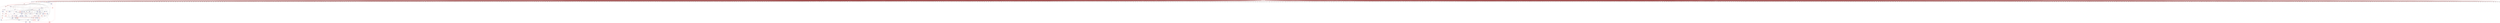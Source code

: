 digraph {

MAPK14->MAPKAPK2 [penwidth=1, color=black, arrowhead="vee"]
MAPK1->GABPA [penwidth=1, color=black, arrowhead="vee"]
TP53->TP73 [penwidth=1, color=black, arrowhead="vee"]
HIF1A->TP53 [penwidth=1, color=black, arrowhead="vee"]
STAT3->JUNB [penwidth=1, color=black, arrowhead="vee"]
MAPK1->CEBPB [penwidth=1, color=black, arrowhead="vee"]
CEBPB->FOXO1 [penwidth=1, color=black, arrowhead="vee"]
ESR1->FOXO1 [penwidth=1, color=black, arrowhead="tee"]
SMAD2->TCF7L2 [penwidth=1, color=black, arrowhead="vee"]
MAPK1->HIF1A [penwidth=1, color=black, arrowhead="vee"]
MAPK14->FOS [penwidth=1, color=black, arrowhead="vee"]
SIRT1->TP53 [penwidth=1, color=black, arrowhead="tee"]
SMAD2->SP1 [penwidth=1, color=black, arrowhead="vee"]
CEBPB->STAT3 [penwidth=1, color=black, arrowhead="vee"]
MAPK1->STAT3 [penwidth=1, color=black, arrowhead="vee"]
MAPK1->SMAD2 [penwidth=1, color=black, arrowhead="vee"]
NR4A1->NR2F2 [penwidth=1, color=black, arrowhead="vee"]
NR2F2->PROX1 [penwidth=1, color=black, arrowhead="vee"]
SMAD2->MEF2A [penwidth=1, color=black, arrowhead="vee"]
MAPK14->STAT3 [penwidth=1, color=black, arrowhead="vee"]
MAPK1->FOS [penwidth=1, color=black, arrowhead="vee"]
MAPK1->MAPKAPK2 [penwidth=1, color=black, arrowhead="vee"]
DUSP10->MAPK14 [penwidth=1, color=black, arrowhead="tee"]
MAPK14->CSNK2A1 [penwidth=1, color=black, arrowhead="vee"]
MAPK1->MED1 [penwidth=1, color=black, arrowhead="vee"]
CSNK2A1->TFAP2A [penwidth=1, color=black, arrowhead="vee"]
CDK2->CEBPB [penwidth=1, color=black, arrowhead="vee"]
CDK2->TP53 [penwidth=1, color=black, arrowhead="vee"]
SMAD3->FOXA1 [penwidth=1, color=black, arrowhead="tee"]
SP2->IRF1 [penwidth=1, color=black, arrowhead="vee"]
MAPK14->TP53 [penwidth=1, color=black, arrowhead="vee"]
CSNK2A1->HDAC1 [penwidth=1, color=black, arrowhead="vee"]
CDK1->FOXO1 [penwidth=1, color=black, arrowhead="tee"]
CDK1->FOXO3 [penwidth=1, color=black, arrowhead="tee"]
CDK1->TP73 [penwidth=1, color=black, arrowhead="tee"]
MAPK14->JUNB [penwidth=1, color=black, arrowhead="vee"]
SIRT1->FOXL2 [penwidth=1, color=black, arrowhead="tee"]
CSNK2A1->TP53 [penwidth=1, color=black, arrowhead="vee"]
CSNK2A1->YY1 [penwidth=1, color=black, arrowhead="vee"]
MAPK1->CDK2 [penwidth=1, color=black, arrowhead="vee"]
MAPK1->CSNK2A1 [penwidth=1, color=black, arrowhead="vee"]
MAPK1->SP1 [penwidth=1, color=black, arrowhead="vee"]
JAZF1->NR2C2 [penwidth=1, color=black, arrowhead="tee"]
MAPK14->FOXO3 [penwidth=1, color=black, arrowhead="vee"]
MAPK14->FOXO1 [penwidth=1, color=black, arrowhead="vee"]
MAPK14->HBP1 [penwidth=1, color=black, arrowhead="vee"]
MAPK14->MEF2A [penwidth=1, color=black, arrowhead="vee"]
MAPK1->CIITA [penwidth=1, color=black, arrowhead="vee"]
MAPKAPK2->ETV1 [penwidth=1, color=black, arrowhead="vee"]
PLK1->TP73 [penwidth=1, color=black, arrowhead="tee"]
CDK2->FOXM1 [penwidth=1, color=black, arrowhead="vee"]
PLK1->TP53 [penwidth=1, color=black, arrowhead="tee"]
MAPK1->NR4A1 [penwidth=1, color=black, arrowhead="vee"]
MAPK1->TP53 [penwidth=1, color=black, arrowhead="vee"]
DUSP10->MAPK1 [penwidth=1, color=black, arrowhead="tee"]
YY1->TP53 [penwidth=1, color=black, arrowhead="vee"]
STAT3->FOXO1 [penwidth=1, color=black, arrowhead="vee"]
SIRT1->TP73 [penwidth=1, color=black, arrowhead="tee"]
CIITA->NFYB [penwidth=1, color=black, arrowhead="vee"]
MED1->GATA6 [penwidth=1, color=black, arrowhead="vee"]
NR4A1->HIF1A [penwidth=1, color=black, arrowhead="vee"]
Perturbation->GFI1B [penwidth=1, color=red, arrowhead="vee"]
Perturbation->PAX5 [penwidth=1, color=red, arrowhead="vee"]
Perturbation->SP2 [penwidth=1, color=red, arrowhead="vee"]
NOTCH1->PAX8 [penwidth=1, color=red, arrowhead="vee"]
ABL1->ESR1 [penwidth=1, color=red, arrowhead="vee"]
ABL1->CTNNB1 [penwidth=1, color=red, arrowhead="vee"]
MAPK1->CDK1 [penwidth=1, color=red, arrowhead="tee"]
CTNNB1->TCF7 [penwidth=1, color=red, arrowhead="vee"]
SMAD3->ESR1 [penwidth=1, color=red, arrowhead="vee"]
SMAD3->NOTCH1 [penwidth=1, color=red, arrowhead="vee"]
ESR1->ESR2 [penwidth=1, color=red, arrowhead="vee"]
SMAD3->MAX [penwidth=1, color=red, arrowhead="vee"]
HDAC1->MYOD1 [penwidth=1, color=red, arrowhead="tee"]
ROCK2->IRF4 [penwidth=1, color=red, arrowhead="vee"]
CTNNB1->MYOD1 [penwidth=1, color=red, arrowhead="vee"]
CDK1->SIRT1 [penwidth=1, color=red, arrowhead="vee"]
CDK2->SMAD3 [penwidth=1, color=red, arrowhead="tee"]
CSNK2A1->MAX [penwidth=1, color=red, arrowhead="tee"]
YY1->NOTCH1 [penwidth=1, color=red, arrowhead="tee"]
CDK1->RUNX2 [penwidth=1, color=red, arrowhead="vee"]
CSNK2A1->ARNT [penwidth=1, color=red, arrowhead="tee"]
ABL1->PLK1 [penwidth=1, color=red, arrowhead="vee"]
NR2F2->MYOD1 [penwidth=1, color=red, arrowhead="tee"]
CDK2->MYOD1 [penwidth=1, color=red, arrowhead="tee"]
CDK1->ABL1 [penwidth=1, color=red, arrowhead="vee"]
PLK1->ROCK2 [penwidth=1, color=red, arrowhead="vee"]
CDK1->PLK1 [penwidth=1, color=red, arrowhead="vee"]
ABL1->STAT5A [penwidth=1, color=red, arrowhead="vee"]
HDAC1->KLF1 [penwidth=1, color=red, arrowhead="tee"]
HDAC1->SMAD3 [penwidth=1, color=red, arrowhead="tee"]
BTAF1->TBP [penwidth=1, color=red, arrowhead="vee"]
STAT3->MYOD1 [penwidth=1, color=red, arrowhead="tee"]
Perturbation->BTAF1 [penwidth=1, color=black, arrowhead="tee"]
Perturbation->DUSP10 [penwidth=1, color=black, arrowhead="tee"]
Perturbation->JAZF1 [penwidth=1, color=black, arrowhead="tee"]
MAPK3->FOXO3 [penwidth=1, color=red, arrowhead="tee"]
MAPK3->FOXO1 [penwidth=1, color=red, arrowhead="tee"]
CDK1->CSNK2B [penwidth=1, color=red, arrowhead="vee"]
MAPK14->MAPK3 [penwidth=1, color=red, arrowhead="tee"]
CSNK2B->TBP [penwidth=1, color=red, arrowhead="vee"]
MAPK3->SMAD3 [penwidth=1, color=black, arrowhead="vee"]
MAPK3->STAT5A [penwidth=1, color=black, arrowhead="vee"]
MAPK3->RUNX2 [penwidth=1, color=black, arrowhead="vee"]
MAPK3->ESR1 [penwidth=1, color=black, arrowhead="vee"]
CSNK2B->CTNNB1 [penwidth=1, color=red, arrowhead="vee"]
NR2C2AP->NR2C2 [penwidth=1, color=black, arrowhead="tee"]
Perturbation->GFI1B [penwidth=1, color=black, arrowhead="tee"]
Perturbation->PAX5 [penwidth=1, color=black, arrowhead="tee"]
Perturbation->SP2 [penwidth=1, color=black, arrowhead="tee"]
Perturbation->ZNF76 [penwidth=1, color=black, arrowhead="tee"]
ZNF76->TBP [penwidth=1, color=red, arrowhead="tee"]
Perturbation->DUSP10 [penwidth=1, color=red, arrowhead="vee"]
Perturbation->NR2C2AP [penwidth=1, color=red, arrowhead="vee"]
Perturbation->JAZF1 [penwidth=1, color=red, arrowhead="vee"]
EP300->TP53 [penwidth=1, color=black, arrowhead="vee"]
EP300->SMAD2 [penwidth=1, color=black, arrowhead="vee"]
EP300->HIF1A [penwidth=1, color=black, arrowhead="vee"]
EP300->STAT3 [penwidth=1, color=black, arrowhead="vee"]
EP300->MEF2A [penwidth=1, color=black, arrowhead="vee"]
SIRT1->EP300 [penwidth=1, color=black, arrowhead="tee"]
MAPK1->EP300 [penwidth=1, color=black, arrowhead="vee"]
EP300->TP73 [penwidth=1, color=black, arrowhead="vee"]
EP300->NR4A1 [penwidth=1, color=black, arrowhead="vee"]
EP300->YY1 [penwidth=1, color=black, arrowhead="vee"]
EP300->IRF1 [penwidth=1, color=black, arrowhead="vee"]
Perturbation->ZNF76 [penwidth=1, color=red, arrowhead="vee"]
Perturbation->NR2C2AP [penwidth=1, color=black, arrowhead="tee"]
Perturbation->BTAF1 [penwidth=1, color=red, arrowhead="vee"]
DUSP2->MAPK1 [penwidth=1, color=black, arrowhead="vee"]
DUSP2->MAPK14 [penwidth=1, color=black, arrowhead="vee"]
MAPK1->RPS6KA2 [penwidth=1, color=black, arrowhead="vee"]
RPS6KA2->ETV1 [penwidth=1, color=black, arrowhead="vee"]
RPS6KA2->FOS [penwidth=1, color=black, arrowhead="vee"]
TP53->RPS6KA2 [penwidth=1, color=black, arrowhead="vee"]
Perturbation->DUSP2 [penwidth=1, color=black, arrowhead="tee"]
DUSP2->MAPK3 [penwidth=1, color=red, arrowhead="tee"]
MAPK1->RPS6KA3 [penwidth=1, color=black, arrowhead="vee"]
STAT1->IRF1 [penwidth=1, color=black, arrowhead="vee"]
MAPK14->STAT1 [penwidth=1, color=black, arrowhead="vee"]
GSK3A->GATA6 [penwidth=1, color=black, arrowhead="tee"]
RPS6KA3->ETV1 [penwidth=1, color=black, arrowhead="vee"]
RPS6KA3->FOS [penwidth=1, color=black, arrowhead="vee"]
STAT3->STAT1 [penwidth=1, color=black, arrowhead="vee"]
MAPK1->STAT1 [penwidth=1, color=black, arrowhead="vee"]
RPS6KA3->GSK3A [penwidth=1, color=red, arrowhead="tee"]
TSLP->STAT5A [penwidth=1, color=red, arrowhead="vee"]
Perturbation->TSLP [penwidth=1, color=red, arrowhead="vee"]
MAPK3->GABPA [penwidth=1, color=black, arrowhead="vee"]
MAP2K1->MAPK3 [penwidth=1, color=black, arrowhead="vee"]
MAPK3->RPS6KA3 [penwidth=1, color=black, arrowhead="vee"]
MAPK3->CEBPB [penwidth=1, color=black, arrowhead="vee"]
MAPK3->HIF1A [penwidth=1, color=black, arrowhead="vee"]
MAPK3->STAT3 [penwidth=1, color=black, arrowhead="vee"]
MAPK3->SMAD2 [penwidth=1, color=black, arrowhead="vee"]
MAPK3->FOS [penwidth=1, color=black, arrowhead="vee"]
MAPK3->EP300 [penwidth=1, color=black, arrowhead="vee"]
MAPK3->SP1 [penwidth=1, color=black, arrowhead="vee"]
CDK1->MAP2K1 [penwidth=1, color=black, arrowhead="tee"]
MAPK3->CSNK2A1 [penwidth=1, color=black, arrowhead="vee"]
MAPK3->CIITA [penwidth=1, color=black, arrowhead="vee"]
MAPK3->TP53 [penwidth=1, color=black, arrowhead="vee"]
MAP2K1->STAT3 [penwidth=1, color=black, arrowhead="vee"]
MAP2K1->MAPK14 [penwidth=1, color=black, arrowhead="vee"]
MAP2K1->FOXM1 [penwidth=1, color=black, arrowhead="vee"]
CKS1B->CDK1 [penwidth=1, color=red, arrowhead="vee"]
Perturbation->CKS1B [penwidth=1, color=red, arrowhead="vee"]
RPS6KA4->FOS [penwidth=1, color=black, arrowhead="vee"]
MAPK3->RPS6KA4 [penwidth=1, color=black, arrowhead="vee"]
MAPK14->RPS6KA4 [penwidth=1, color=black, arrowhead="vee"]
RPS6KA4->ETV1 [penwidth=1, color=black, arrowhead="vee"]
TP53->RPS6KA4 [penwidth=1, color=black, arrowhead="vee"]
MAPK3->MED1 [penwidth=1, color=black, arrowhead="vee"]
MAP2K1->RPS6KA4 [penwidth=1, color=black, arrowhead="vee"]
Perturbation->AAK1 [penwidth=1, color=red, arrowhead="vee"]
Perturbation->AANAT [penwidth=1, color=red, arrowhead="vee"]
Perturbation->ABHD5 [penwidth=1, color=red, arrowhead="vee"]
Perturbation->ABR [penwidth=1, color=red, arrowhead="vee"]
Perturbation->ACAA2 [penwidth=1, color=red, arrowhead="vee"]
Perturbation->ACD [penwidth=1, color=red, arrowhead="vee"]
Perturbation->ACE [penwidth=1, color=red, arrowhead="vee"]
Perturbation->ACP6 [penwidth=1, color=red, arrowhead="vee"]
Perturbation->ACTL6A [penwidth=1, color=red, arrowhead="vee"]
Perturbation->ADAM19 [penwidth=1, color=red, arrowhead="vee"]
Perturbation->ADAM2 [penwidth=1, color=red, arrowhead="vee"]
Perturbation->ADAM23 [penwidth=1, color=red, arrowhead="vee"]
Perturbation->ADAMTS1 [penwidth=1, color=red, arrowhead="vee"]
Perturbation->ADAMTS13 [penwidth=1, color=red, arrowhead="vee"]
Perturbation->ADCYAP1 [penwidth=1, color=red, arrowhead="vee"]
Perturbation->ADGRV1 [penwidth=1, color=red, arrowhead="vee"]
Perturbation->ADIPOQ [penwidth=1, color=red, arrowhead="vee"]
Perturbation->ADM [penwidth=1, color=red, arrowhead="vee"]
Perturbation->ADM2 [penwidth=1, color=red, arrowhead="vee"]
Perturbation->ADORA1 [penwidth=1, color=red, arrowhead="vee"]
Perturbation->ADORA2A [penwidth=1, color=red, arrowhead="vee"]
Perturbation->ADORA2B [penwidth=1, color=red, arrowhead="vee"]
Perturbation->ADORA3 [penwidth=1, color=red, arrowhead="vee"]
Perturbation->ADRM1 [penwidth=1, color=red, arrowhead="vee"]
Perturbation->AES [penwidth=1, color=red, arrowhead="vee"]
Perturbation->AGRN [penwidth=1, color=red, arrowhead="vee"]
Perturbation->AGRP [penwidth=1, color=red, arrowhead="vee"]
Perturbation->AHSP [penwidth=1, color=red, arrowhead="vee"]
Perturbation->AIP [penwidth=1, color=red, arrowhead="vee"]
Perturbation->AKAP8 [penwidth=1, color=red, arrowhead="vee"]
Perturbation->AKAP8L [penwidth=1, color=red, arrowhead="vee"]
Perturbation->ALOX5AP [penwidth=1, color=red, arrowhead="vee"]
Perturbation->AMER1 [penwidth=1, color=red, arrowhead="vee"]
Perturbation->AMH [penwidth=1, color=red, arrowhead="vee"]
Perturbation->ANGPT4 [penwidth=1, color=red, arrowhead="vee"]
Perturbation->ANGPTL1 [penwidth=1, color=red, arrowhead="vee"]
Perturbation->ANGPTL3 [penwidth=1, color=red, arrowhead="vee"]
Perturbation->ANGPTL4 [penwidth=1, color=red, arrowhead="vee"]
Perturbation->ANKRD12 [penwidth=1, color=red, arrowhead="vee"]
Perturbation->ANKRD6 [penwidth=1, color=red, arrowhead="vee"]
Perturbation->ANO9 [penwidth=1, color=red, arrowhead="vee"]
Perturbation->AP1B1 [penwidth=1, color=red, arrowhead="vee"]
Perturbation->AP2A1 [penwidth=1, color=red, arrowhead="vee"]
Perturbation->AP2S1 [penwidth=1, color=red, arrowhead="vee"]
Perturbation->APELA [penwidth=1, color=red, arrowhead="vee"]
Perturbation->APH1B [penwidth=1, color=red, arrowhead="vee"]
Perturbation->APIP [penwidth=1, color=red, arrowhead="vee"]
Perturbation->APLF [penwidth=1, color=red, arrowhead="vee"]
Perturbation->APLN [penwidth=1, color=red, arrowhead="vee"]
Perturbation->APOA5 [penwidth=1, color=red, arrowhead="vee"]
Perturbation->APOBEC2 [penwidth=1, color=red, arrowhead="vee"]
Perturbation->APOC2 [penwidth=1, color=red, arrowhead="vee"]
Perturbation->APOC3 [penwidth=1, color=red, arrowhead="vee"]
Perturbation->ARAP1 [penwidth=1, color=red, arrowhead="vee"]
Perturbation->ARAP2 [penwidth=1, color=red, arrowhead="vee"]
Perturbation->ARAP3 [penwidth=1, color=red, arrowhead="vee"]
Perturbation->ARFGEF2 [penwidth=1, color=red, arrowhead="vee"]
Perturbation->ARHGAP10 [penwidth=1, color=red, arrowhead="vee"]
Perturbation->ARHGAP11A [penwidth=1, color=red, arrowhead="vee"]
Perturbation->ARHGAP11B [penwidth=1, color=red, arrowhead="vee"]
Perturbation->ARHGAP12 [penwidth=1, color=red, arrowhead="vee"]
Perturbation->ARHGAP15 [penwidth=1, color=red, arrowhead="vee"]
Perturbation->ARHGAP19 [penwidth=1, color=red, arrowhead="vee"]
Perturbation->ARHGAP20 [penwidth=1, color=red, arrowhead="vee"]
Perturbation->ARHGAP21 [penwidth=1, color=red, arrowhead="vee"]
Perturbation->ARHGAP22 [penwidth=1, color=red, arrowhead="vee"]
Perturbation->ARHGAP23 [penwidth=1, color=red, arrowhead="vee"]
Perturbation->ARHGAP27 [penwidth=1, color=red, arrowhead="vee"]
Perturbation->ARHGAP28 [penwidth=1, color=red, arrowhead="vee"]
Perturbation->ARHGAP29 [penwidth=1, color=red, arrowhead="vee"]
Perturbation->ARHGAP30 [penwidth=1, color=red, arrowhead="vee"]
Perturbation->ARHGAP31 [penwidth=1, color=red, arrowhead="vee"]
Perturbation->ARHGAP39 [penwidth=1, color=red, arrowhead="vee"]
Perturbation->ARHGAP4 [penwidth=1, color=red, arrowhead="vee"]
Perturbation->ARHGAP40 [penwidth=1, color=red, arrowhead="vee"]
Perturbation->ARHGAP44 [penwidth=1, color=red, arrowhead="vee"]
Perturbation->ARHGAP6 [penwidth=1, color=red, arrowhead="vee"]
Perturbation->ARHGAP8 [penwidth=1, color=red, arrowhead="vee"]
Perturbation->ARHGAP9 [penwidth=1, color=red, arrowhead="vee"]
Perturbation->ARHGDIG [penwidth=1, color=red, arrowhead="vee"]
Perturbation->ARHGEF10 [penwidth=1, color=red, arrowhead="vee"]
Perturbation->ARHGEF17 [penwidth=1, color=red, arrowhead="vee"]
Perturbation->ARHGEF19 [penwidth=1, color=red, arrowhead="vee"]
Perturbation->ARHGEF25 [penwidth=1, color=red, arrowhead="vee"]
Perturbation->ARHGEF26 [penwidth=1, color=red, arrowhead="vee"]
Perturbation->ARHGEF28 [penwidth=1, color=red, arrowhead="vee"]
Perturbation->ARHGEF3 [penwidth=1, color=red, arrowhead="vee"]
Perturbation->ARHGEF5 [penwidth=1, color=red, arrowhead="vee"]
Perturbation->ARHGEF9 [penwidth=1, color=red, arrowhead="vee"]
Perturbation->ARIH2 [penwidth=1, color=red, arrowhead="vee"]
Perturbation->ARL2 [penwidth=1, color=red, arrowhead="vee"]
Perturbation->ARSA [penwidth=1, color=red, arrowhead="vee"]
Perturbation->ARTN [penwidth=1, color=red, arrowhead="vee"]
Perturbation->ARVCF [penwidth=1, color=red, arrowhead="vee"]
Perturbation->ASAP3 [penwidth=1, color=red, arrowhead="vee"]
Perturbation->ASF1B [penwidth=1, color=red, arrowhead="vee"]
Perturbation->ASH1L [penwidth=1, color=red, arrowhead="vee"]
Perturbation->ASH2L [penwidth=1, color=red, arrowhead="vee"]
Perturbation->ASIP [penwidth=1, color=red, arrowhead="vee"]
Perturbation->ASMT [penwidth=1, color=red, arrowhead="vee"]
Perturbation->ASPH [penwidth=1, color=red, arrowhead="vee"]
Perturbation->ASPSCR1 [penwidth=1, color=red, arrowhead="vee"]
Perturbation->ASXL2 [penwidth=1, color=red, arrowhead="vee"]
Perturbation->ATAD2 [penwidth=1, color=red, arrowhead="vee"]
Perturbation->ATG101 [penwidth=1, color=red, arrowhead="vee"]
Perturbation->ATG4A [penwidth=1, color=red, arrowhead="vee"]
Perturbation->ATG4B [penwidth=1, color=red, arrowhead="vee"]
Perturbation->ATXN2L [penwidth=1, color=red, arrowhead="vee"]
Perturbation->ATXN7 [penwidth=1, color=red, arrowhead="vee"]
Perturbation->AURKC [penwidth=1, color=red, arrowhead="vee"]
Perturbation->AVP [penwidth=1, color=red, arrowhead="vee"]
Perturbation->B2M [penwidth=1, color=red, arrowhead="vee"]
Perturbation->BABAM1 [penwidth=1, color=red, arrowhead="vee"]
Perturbation->BACE2 [penwidth=1, color=red, arrowhead="vee"]
Perturbation->BAG1 [penwidth=1, color=red, arrowhead="vee"]
Perturbation->BAG4 [penwidth=1, color=red, arrowhead="vee"]
Perturbation->BAG6 [penwidth=1, color=red, arrowhead="vee"]
Perturbation->BAP1 [penwidth=1, color=red, arrowhead="vee"]
Perturbation->BBS4 [penwidth=1, color=red, arrowhead="vee"]
Perturbation->BCAP31 [penwidth=1, color=red, arrowhead="vee"]
Perturbation->BCAR3 [penwidth=1, color=red, arrowhead="vee"]
Perturbation->BCCIP [penwidth=1, color=red, arrowhead="vee"]
Perturbation->BCKDK [penwidth=1, color=red, arrowhead="vee"]
Perturbation->BCL2L10 [penwidth=1, color=red, arrowhead="vee"]
Perturbation->BCL9 [penwidth=1, color=red, arrowhead="vee"]
Perturbation->BCOR [penwidth=1, color=red, arrowhead="vee"]
Perturbation->BCORL1 [penwidth=1, color=red, arrowhead="vee"]
Perturbation->BCR_ABL [penwidth=1, color=red, arrowhead="vee"]
Perturbation->BFAR [penwidth=1, color=red, arrowhead="vee"]
Perturbation->BIRC7 [penwidth=1, color=red, arrowhead="vee"]
Perturbation->BIRC8 [penwidth=1, color=red, arrowhead="vee"]
Perturbation->BLVRA [penwidth=1, color=red, arrowhead="vee"]
Perturbation->BMP10 [penwidth=1, color=red, arrowhead="vee"]
Perturbation->BMP15 [penwidth=1, color=red, arrowhead="vee"]
Perturbation->BMP3 [penwidth=1, color=red, arrowhead="vee"]
Perturbation->BMP6 [penwidth=1, color=red, arrowhead="vee"]
Perturbation->BMP8A [penwidth=1, color=red, arrowhead="vee"]
Perturbation->BMP8B [penwidth=1, color=red, arrowhead="vee"]
Perturbation->BRCC3 [penwidth=1, color=red, arrowhead="vee"]
Perturbation->BRD4 [penwidth=1, color=red, arrowhead="vee"]
Perturbation->BRD8 [penwidth=1, color=red, arrowhead="vee"]
Perturbation->BRK1 [penwidth=1, color=red, arrowhead="vee"]
Perturbation->BSPRY [penwidth=1, color=red, arrowhead="vee"]
Perturbation->BTG1 [penwidth=1, color=red, arrowhead="vee"]
Perturbation->C11orf74 [penwidth=1, color=red, arrowhead="vee"]
Perturbation->C1D [penwidth=1, color=red, arrowhead="vee"]
Perturbation->C1QBP [penwidth=1, color=red, arrowhead="vee"]
Perturbation->C1S [penwidth=1, color=red, arrowhead="vee"]
Perturbation->C2 [penwidth=1, color=red, arrowhead="vee"]
Perturbation->C4BPA [penwidth=1, color=red, arrowhead="vee"]
Perturbation->CABLES1 [penwidth=1, color=red, arrowhead="vee"]
Perturbation->CABLES2 [penwidth=1, color=red, arrowhead="vee"]
Perturbation->CABP1 [penwidth=1, color=red, arrowhead="vee"]
Perturbation->CALB1 [penwidth=1, color=red, arrowhead="vee"]
Perturbation->CALCB [penwidth=1, color=red, arrowhead="vee"]
Perturbation->CALM1 [penwidth=1, color=red, arrowhead="vee"]
Perturbation->CALR [penwidth=1, color=red, arrowhead="vee"]
Perturbation->CAMK1G [penwidth=1, color=red, arrowhead="vee"]
Perturbation->CAND1 [penwidth=1, color=red, arrowhead="vee"]
Perturbation->CAPNS1 [penwidth=1, color=red, arrowhead="vee"]
Perturbation->CAPRIN1 [penwidth=1, color=red, arrowhead="vee"]
Perturbation->CAPRIN2 [penwidth=1, color=red, arrowhead="vee"]
Perturbation->CARD16 [penwidth=1, color=red, arrowhead="vee"]
Perturbation->CARD17 [penwidth=1, color=red, arrowhead="vee"]
Perturbation->CARD18 [penwidth=1, color=red, arrowhead="vee"]
Perturbation->CARD19 [penwidth=1, color=red, arrowhead="vee"]
Perturbation->CARD6 [penwidth=1, color=red, arrowhead="vee"]
Perturbation->CARM1 [penwidth=1, color=red, arrowhead="vee"]
Perturbation->CASP12 [penwidth=1, color=red, arrowhead="vee"]
Perturbation->CASP4 [penwidth=1, color=red, arrowhead="vee"]
Perturbation->CBLL1 [penwidth=1, color=red, arrowhead="vee"]
Perturbation->CBY1 [penwidth=1, color=red, arrowhead="vee"]
Perturbation->CCAR2 [penwidth=1, color=red, arrowhead="vee"]
Perturbation->CCL1 [penwidth=1, color=red, arrowhead="vee"]
Perturbation->CCL11 [penwidth=1, color=red, arrowhead="vee"]
Perturbation->CCL13 [penwidth=1, color=red, arrowhead="vee"]
Perturbation->CCL14 [penwidth=1, color=red, arrowhead="vee"]
Perturbation->CCL15 [penwidth=1, color=red, arrowhead="vee"]
Perturbation->CCL16 [penwidth=1, color=red, arrowhead="vee"]
Perturbation->CCL17 [penwidth=1, color=red, arrowhead="vee"]
Perturbation->CCL18 [penwidth=1, color=red, arrowhead="vee"]
Perturbation->CCL19 [penwidth=1, color=red, arrowhead="vee"]
Perturbation->CCL20 [penwidth=1, color=red, arrowhead="vee"]
Perturbation->CCL21 [penwidth=1, color=red, arrowhead="vee"]
Perturbation->CCL22 [penwidth=1, color=red, arrowhead="vee"]
Perturbation->CCL23 [penwidth=1, color=red, arrowhead="vee"]
Perturbation->CCL24 [penwidth=1, color=red, arrowhead="vee"]
Perturbation->CCL25 [penwidth=1, color=red, arrowhead="vee"]
Perturbation->CCL26 [penwidth=1, color=red, arrowhead="vee"]
Perturbation->CCL27 [penwidth=1, color=red, arrowhead="vee"]
Perturbation->CCL28 [penwidth=1, color=red, arrowhead="vee"]
Perturbation->CCL3L1 [penwidth=1, color=red, arrowhead="vee"]
Perturbation->CCL4 [penwidth=1, color=red, arrowhead="vee"]
Perturbation->CCL7 [penwidth=1, color=red, arrowhead="vee"]
Perturbation->CCL8 [penwidth=1, color=red, arrowhead="vee"]
Perturbation->CCN3 [penwidth=1, color=red, arrowhead="vee"]
Perturbation->CCNY [penwidth=1, color=red, arrowhead="vee"]
Perturbation->CCP110 [penwidth=1, color=red, arrowhead="vee"]
Perturbation->CCS [penwidth=1, color=red, arrowhead="vee"]
Perturbation->CD24 [penwidth=1, color=red, arrowhead="vee"]
Perturbation->CD34 [penwidth=1, color=red, arrowhead="vee"]
Perturbation->CD40LG [penwidth=1, color=red, arrowhead="vee"]
Perturbation->CD48 [penwidth=1, color=red, arrowhead="vee"]
Perturbation->CD55 [penwidth=1, color=red, arrowhead="vee"]
Perturbation->CD58 [penwidth=1, color=red, arrowhead="vee"]
Perturbation->CD70 [penwidth=1, color=red, arrowhead="vee"]
Perturbation->CD81 [penwidth=1, color=red, arrowhead="vee"]
Perturbation->CD86 [penwidth=1, color=red, arrowhead="vee"]
Perturbation->CD9 [penwidth=1, color=red, arrowhead="vee"]
Perturbation->CDC14A [penwidth=1, color=red, arrowhead="vee"]
Perturbation->CDC14B [penwidth=1, color=red, arrowhead="vee"]
Perturbation->CDC42BPB [penwidth=1, color=red, arrowhead="vee"]
Perturbation->CDC42SE1 [penwidth=1, color=red, arrowhead="vee"]
Perturbation->CDC73 [penwidth=1, color=red, arrowhead="vee"]
Perturbation->CDH15 [penwidth=1, color=red, arrowhead="vee"]
Perturbation->CDK10 [penwidth=1, color=red, arrowhead="vee"]
Perturbation->CDK11A [penwidth=1, color=red, arrowhead="vee"]
Perturbation->CDK12 [penwidth=1, color=red, arrowhead="vee"]
Perturbation->CDK19 [penwidth=1, color=red, arrowhead="vee"]
Perturbation->CDK20 [penwidth=1, color=red, arrowhead="vee"]
Perturbation->CDK5RAP3 [penwidth=1, color=red, arrowhead="vee"]
Perturbation->CDKN3 [penwidth=1, color=red, arrowhead="vee"]
Perturbation->CDO1 [penwidth=1, color=red, arrowhead="vee"]
Perturbation->CEBPE [penwidth=1, color=red, arrowhead="vee"]
Perturbation->CENPX [penwidth=1, color=red, arrowhead="vee"]
Perturbation->CEP85 [penwidth=1, color=red, arrowhead="vee"]
Perturbation->CERK [penwidth=1, color=red, arrowhead="vee"]
Perturbation->CFI [penwidth=1, color=red, arrowhead="vee"]
Perturbation->CGB3 [penwidth=1, color=red, arrowhead="vee"]
Perturbation->CGB7 [penwidth=1, color=red, arrowhead="vee"]
Perturbation->CGN [penwidth=1, color=red, arrowhead="vee"]
Perturbation->CHAD [penwidth=1, color=red, arrowhead="vee"]
Perturbation->CHD8 [penwidth=1, color=red, arrowhead="vee"]
Perturbation->CHFR [penwidth=1, color=red, arrowhead="vee"]
Perturbation->CHK2 [penwidth=1, color=red, arrowhead="vee"]
Perturbation->CHKA [penwidth=1, color=red, arrowhead="vee"]
Perturbation->CHMP1A [penwidth=1, color=red, arrowhead="vee"]
Perturbation->CHN1 [penwidth=1, color=red, arrowhead="vee"]
Perturbation->CHP1 [penwidth=1, color=red, arrowhead="vee"]
Perturbation->CHP2 [penwidth=1, color=red, arrowhead="vee"]
Perturbation->CIB1 [penwidth=1, color=red, arrowhead="vee"]
Perturbation->CISD2 [penwidth=1, color=red, arrowhead="vee"]
Perturbation->CISH [penwidth=1, color=red, arrowhead="vee"]
Perturbation->CLCF1 [penwidth=1, color=red, arrowhead="vee"]
Perturbation->CLDN1 [penwidth=1, color=red, arrowhead="vee"]
Perturbation->CLK1 [penwidth=1, color=red, arrowhead="vee"]
Perturbation->CLK4 [penwidth=1, color=red, arrowhead="vee"]
Perturbation->CMA1 [penwidth=1, color=red, arrowhead="vee"]
Perturbation->CMTM8 [penwidth=1, color=red, arrowhead="vee"]
Perturbation->CNKSR1 [penwidth=1, color=red, arrowhead="vee"]
Perturbation->CNKSR2 [penwidth=1, color=red, arrowhead="vee"]
Perturbation->CNOT9 [penwidth=1, color=red, arrowhead="vee"]
Perturbation->CNR1 [penwidth=1, color=red, arrowhead="vee"]
Perturbation->CNR2 [penwidth=1, color=red, arrowhead="vee"]
Perturbation->CNTF [penwidth=1, color=red, arrowhead="vee"]
Perturbation->CNTN1 [penwidth=1, color=red, arrowhead="vee"]
Perturbation->CNTN6 [penwidth=1, color=red, arrowhead="vee"]
Perturbation->COL11A1 [penwidth=1, color=red, arrowhead="vee"]
Perturbation->COL3A1 [penwidth=1, color=red, arrowhead="vee"]
Perturbation->COL4A1 [penwidth=1, color=red, arrowhead="vee"]
Perturbation->COL4A2 [penwidth=1, color=red, arrowhead="vee"]
Perturbation->COL4A4 [penwidth=1, color=red, arrowhead="vee"]
Perturbation->COL4A6 [penwidth=1, color=red, arrowhead="vee"]
Perturbation->COL5A3 [penwidth=1, color=red, arrowhead="vee"]
Perturbation->COL6A1 [penwidth=1, color=red, arrowhead="vee"]
Perturbation->COL6A2 [penwidth=1, color=red, arrowhead="vee"]
Perturbation->COL6A3 [penwidth=1, color=red, arrowhead="vee"]
Perturbation->COMP [penwidth=1, color=red, arrowhead="vee"]
Perturbation->CORT [penwidth=1, color=red, arrowhead="vee"]
Perturbation->CPLX1 [penwidth=1, color=red, arrowhead="vee"]
Perturbation->CREBZF [penwidth=1, color=red, arrowhead="vee"]
Perturbation->CRH [penwidth=1, color=red, arrowhead="vee"]
Perturbation->CRIPAK [penwidth=1, color=red, arrowhead="vee"]
Perturbation->CSE1L [penwidth=1, color=red, arrowhead="vee"]
Perturbation->CSH1 [penwidth=1, color=red, arrowhead="vee"]
Perturbation->CSH2 [penwidth=1, color=red, arrowhead="vee"]
Perturbation->CSHL1 [penwidth=1, color=red, arrowhead="vee"]
Perturbation->CSN1S1 [penwidth=1, color=red, arrowhead="vee"]
Perturbation->CSNK1D [penwidth=1, color=red, arrowhead="vee"]
Perturbation->CSNK1G2 [penwidth=1, color=red, arrowhead="vee"]
Perturbation->CSNK1G3 [penwidth=1, color=red, arrowhead="vee"]
Perturbation->CSNK2A2 [penwidth=1, color=red, arrowhead="vee"]
Perturbation->CTDNEP1 [penwidth=1, color=red, arrowhead="vee"]
Perturbation->CTDSP2 [penwidth=1, color=red, arrowhead="vee"]
Perturbation->CTDSPL [penwidth=1, color=red, arrowhead="vee"]
Perturbation->CTF1 [penwidth=1, color=red, arrowhead="vee"]
Perturbation->CTNNA2 [penwidth=1, color=red, arrowhead="vee"]
Perturbation->CTNNBIP1 [penwidth=1, color=red, arrowhead="vee"]
Perturbation->CTNND2 [penwidth=1, color=red, arrowhead="vee"]
Perturbation->CTSB [penwidth=1, color=red, arrowhead="vee"]
Perturbation->CTSH [penwidth=1, color=red, arrowhead="vee"]
Perturbation->CTSK [penwidth=1, color=red, arrowhead="vee"]
Perturbation->CTSL [penwidth=1, color=red, arrowhead="vee"]
Perturbation->CTSS [penwidth=1, color=red, arrowhead="vee"]
Perturbation->CUEDC2 [penwidth=1, color=red, arrowhead="vee"]
Perturbation->CXCL13 [penwidth=1, color=red, arrowhead="vee"]
Perturbation->CXCL16 [penwidth=1, color=red, arrowhead="vee"]
Perturbation->CXCL2 [penwidth=1, color=red, arrowhead="vee"]
Perturbation->CXCL3 [penwidth=1, color=red, arrowhead="vee"]
Perturbation->CXCL6 [penwidth=1, color=red, arrowhead="vee"]
Perturbation->CXCL9 [penwidth=1, color=red, arrowhead="vee"]
Perturbation->CXXC4 [penwidth=1, color=red, arrowhead="vee"]
Perturbation->CYB5R3 [penwidth=1, color=red, arrowhead="vee"]
Perturbation->CYFIP2 [penwidth=1, color=red, arrowhead="vee"]
Perturbation->CYP11A1 [penwidth=1, color=red, arrowhead="vee"]
Perturbation->CYR61 [penwidth=1, color=red, arrowhead="vee"]
Perturbation->CYSLTR1 [penwidth=1, color=red, arrowhead="vee"]
Perturbation->CYSLTR2 [penwidth=1, color=red, arrowhead="vee"]
Perturbation->CYTH1 [penwidth=1, color=red, arrowhead="vee"]
Perturbation->DACT1 [penwidth=1, color=red, arrowhead="vee"]
Perturbation->DACT2 [penwidth=1, color=red, arrowhead="vee"]
Perturbation->DAOA [penwidth=1, color=red, arrowhead="vee"]
Perturbation->DBF4B [penwidth=1, color=red, arrowhead="vee"]
Perturbation->DBH [penwidth=1, color=red, arrowhead="vee"]
Perturbation->DDX21 [penwidth=1, color=red, arrowhead="vee"]
Perturbation->DEFB4A [penwidth=1, color=red, arrowhead="vee"]
Perturbation->DENND4A [penwidth=1, color=red, arrowhead="vee"]
Perturbation->DHH [penwidth=1, color=red, arrowhead="vee"]
Perturbation->DHX58 [penwidth=1, color=red, arrowhead="vee"]
Perturbation->DISC1 [penwidth=1, color=red, arrowhead="vee"]
Perturbation->DISP1 [penwidth=1, color=red, arrowhead="vee"]
Perturbation->DISP2 [penwidth=1, color=red, arrowhead="vee"]
Perturbation->DISP3 [penwidth=1, color=red, arrowhead="vee"]
Perturbation->DIXDC1 [penwidth=1, color=red, arrowhead="vee"]
Perturbation->DLGAP1 [penwidth=1, color=red, arrowhead="vee"]
Perturbation->DLK2 [penwidth=1, color=red, arrowhead="vee"]
Perturbation->DLX2 [penwidth=1, color=red, arrowhead="vee"]
Perturbation->DMAP1 [penwidth=1, color=red, arrowhead="vee"]
Perturbation->DMBX1 [penwidth=1, color=red, arrowhead="vee"]
Perturbation->DMPK [penwidth=1, color=red, arrowhead="vee"]
Perturbation->DNAJC5 [penwidth=1, color=red, arrowhead="vee"]
Perturbation->DNAJC7 [penwidth=1, color=red, arrowhead="vee"]
Perturbation->DNER [penwidth=1, color=red, arrowhead="vee"]
Perturbation->DNMBP [penwidth=1, color=red, arrowhead="vee"]
Perturbation->DNTTIP1 [penwidth=1, color=red, arrowhead="vee"]
Perturbation->DOC2A [penwidth=1, color=red, arrowhead="vee"]
Perturbation->DOCK10 [penwidth=1, color=red, arrowhead="vee"]
Perturbation->DOCK3 [penwidth=1, color=red, arrowhead="vee"]
Perturbation->DOCK9 [penwidth=1, color=red, arrowhead="vee"]
Perturbation->DOK7 [penwidth=1, color=red, arrowhead="vee"]
Perturbation->DOT1L [penwidth=1, color=red, arrowhead="vee"]
Perturbation->DTX3L [penwidth=1, color=red, arrowhead="vee"]
Perturbation->DTX4 [penwidth=1, color=red, arrowhead="vee"]
Perturbation->DUSP14 [penwidth=1, color=red, arrowhead="vee"]
Perturbation->DUSP18 [penwidth=1, color=red, arrowhead="vee"]
Perturbation->DUSP19 [penwidth=1, color=red, arrowhead="vee"]
Perturbation->DUSP2 [penwidth=1, color=red, arrowhead="vee"]
Perturbation->DUSP22 [penwidth=1, color=red, arrowhead="vee"]
Perturbation->DUSP26 [penwidth=1, color=red, arrowhead="vee"]
Perturbation->DUSP7 [penwidth=1, color=red, arrowhead="vee"]
Perturbation->DUSP8 [penwidth=1, color=red, arrowhead="vee"]
Perturbation->DUSP9 [penwidth=1, color=red, arrowhead="vee"]
Perturbation->DVL1P1 [penwidth=1, color=red, arrowhead="vee"]
Perturbation->DYNLL2 [penwidth=1, color=red, arrowhead="vee"]
Perturbation->DYRK1A [penwidth=1, color=red, arrowhead="vee"]
Perturbation->DYRK3 [penwidth=1, color=red, arrowhead="vee"]
Perturbation->DZIP3 [penwidth=1, color=red, arrowhead="vee"]
Perturbation->E2F6 [penwidth=1, color=red, arrowhead="vee"]
Perturbation->E2F7 [penwidth=1, color=red, arrowhead="vee"]
Perturbation->EAF1 [penwidth=1, color=red, arrowhead="vee"]
Perturbation->EAF2 [penwidth=1, color=red, arrowhead="vee"]
Perturbation->EBI3 [penwidth=1, color=red, arrowhead="vee"]
Perturbation->ECE1 [penwidth=1, color=red, arrowhead="vee"]
Perturbation->EDA [penwidth=1, color=red, arrowhead="vee"]
Perturbation->EEF1B2 [penwidth=1, color=red, arrowhead="vee"]
Perturbation->EEF1E1 [penwidth=1, color=red, arrowhead="vee"]
Perturbation->EFHC1 [penwidth=1, color=red, arrowhead="vee"]
Perturbation->EFNA1 [penwidth=1, color=red, arrowhead="vee"]
Perturbation->EFNA2 [penwidth=1, color=red, arrowhead="vee"]
Perturbation->EFNA3 [penwidth=1, color=red, arrowhead="vee"]
Perturbation->EFNA4 [penwidth=1, color=red, arrowhead="vee"]
Perturbation->EFNA5 [penwidth=1, color=red, arrowhead="vee"]
Perturbation->EFNB2 [penwidth=1, color=red, arrowhead="vee"]
Perturbation->EFNB3 [penwidth=1, color=red, arrowhead="vee"]
Perturbation->EHMT2 [penwidth=1, color=red, arrowhead="vee"]
Perturbation->EID2 [penwidth=1, color=red, arrowhead="vee"]
Perturbation->EIF1 [penwidth=1, color=red, arrowhead="vee"]
Perturbation->EIF1AX [penwidth=1, color=red, arrowhead="vee"]
Perturbation->EIF2AK1 [penwidth=1, color=red, arrowhead="vee"]
Perturbation->EIF4A2 [penwidth=1, color=red, arrowhead="vee"]
Perturbation->EIF4H [penwidth=1, color=red, arrowhead="vee"]
Perturbation->EIF6 [penwidth=1, color=red, arrowhead="vee"]
Perturbation->ELOC [penwidth=1, color=red, arrowhead="vee"]
Perturbation->ELP1 [penwidth=1, color=red, arrowhead="vee"]
Perturbation->ELP2 [penwidth=1, color=red, arrowhead="vee"]
Perturbation->ENC1 [penwidth=1, color=red, arrowhead="vee"]
Perturbation->ENPEP [penwidth=1, color=red, arrowhead="vee"]
Perturbation->EP400 [penwidth=1, color=red, arrowhead="vee"]
Perturbation->EPGN [penwidth=1, color=red, arrowhead="vee"]
Perturbation->EPS15L1 [penwidth=1, color=red, arrowhead="vee"]
Perturbation->ERC1 [penwidth=1, color=red, arrowhead="vee"]
Perturbation->ERCC8 [penwidth=1, color=red, arrowhead="vee"]
Perturbation->ERGIC1 [penwidth=1, color=red, arrowhead="vee"]
Perturbation->ERVW_1 [penwidth=1, color=red, arrowhead="vee"]
Perturbation->ESPN [penwidth=1, color=red, arrowhead="vee"]
Perturbation->ETFB [penwidth=1, color=red, arrowhead="vee"]
Perturbation->ETV3 [penwidth=1, color=red, arrowhead="vee"]
Perturbation->EXOC4 [penwidth=1, color=red, arrowhead="vee"]
Perturbation->EXTL1 [penwidth=1, color=red, arrowhead="vee"]
Perturbation->EYA3 [penwidth=1, color=red, arrowhead="vee"]
Perturbation->F12 [penwidth=1, color=red, arrowhead="vee"]
Perturbation->F7 [penwidth=1, color=red, arrowhead="vee"]
Perturbation->FAAP24 [penwidth=1, color=red, arrowhead="vee"]
Perturbation->FAM107A [penwidth=1, color=red, arrowhead="vee"]
Perturbation->FAM13A [penwidth=1, color=red, arrowhead="vee"]
Perturbation->FAM13B [penwidth=1, color=red, arrowhead="vee"]
Perturbation->FAM20C [penwidth=1, color=red, arrowhead="vee"]
Perturbation->FANCB [penwidth=1, color=red, arrowhead="vee"]
Perturbation->FAP [penwidth=1, color=red, arrowhead="vee"]
Perturbation->FASTK [penwidth=1, color=red, arrowhead="vee"]
Perturbation->FBLN1 [penwidth=1, color=red, arrowhead="vee"]
Perturbation->FBXO11 [penwidth=1, color=red, arrowhead="vee"]
Perturbation->FBXO22 [penwidth=1, color=red, arrowhead="vee"]
Perturbation->FBXO32 [penwidth=1, color=red, arrowhead="vee"]
Perturbation->FBXO7 [penwidth=1, color=red, arrowhead="vee"]
Perturbation->FBXW11 [penwidth=1, color=red, arrowhead="vee"]
Perturbation->FBXW5 [penwidth=1, color=red, arrowhead="vee"]
Perturbation->FBXW8 [penwidth=1, color=red, arrowhead="vee"]
Perturbation->FCER2 [penwidth=1, color=red, arrowhead="vee"]
Perturbation->FCGR3A [penwidth=1, color=red, arrowhead="vee"]
Perturbation->FERMT1 [penwidth=1, color=red, arrowhead="vee"]
Perturbation->FERMT2 [penwidth=1, color=red, arrowhead="vee"]
Perturbation->FERMT3 [penwidth=1, color=red, arrowhead="vee"]
Perturbation->FFAR1 [penwidth=1, color=red, arrowhead="vee"]
Perturbation->FFAR2 [penwidth=1, color=red, arrowhead="vee"]
Perturbation->FFAR3 [penwidth=1, color=red, arrowhead="vee"]
Perturbation->FFAR4 [penwidth=1, color=red, arrowhead="vee"]
Perturbation->FGD1 [penwidth=1, color=red, arrowhead="vee"]
Perturbation->FGD2 [penwidth=1, color=red, arrowhead="vee"]
Perturbation->FGD3 [penwidth=1, color=red, arrowhead="vee"]
Perturbation->FGD4 [penwidth=1, color=red, arrowhead="vee"]
Perturbation->FGD5 [penwidth=1, color=red, arrowhead="vee"]
Perturbation->FGF11 [penwidth=1, color=red, arrowhead="vee"]
Perturbation->FGF12 [penwidth=1, color=red, arrowhead="vee"]
Perturbation->FGF13 [penwidth=1, color=red, arrowhead="vee"]
Perturbation->FGF14 [penwidth=1, color=red, arrowhead="vee"]
Perturbation->FGF16 [penwidth=1, color=red, arrowhead="vee"]
Perturbation->FGF17 [penwidth=1, color=red, arrowhead="vee"]
Perturbation->FGF18 [penwidth=1, color=red, arrowhead="vee"]
Perturbation->FGF19 [penwidth=1, color=red, arrowhead="vee"]
Perturbation->FGF20 [penwidth=1, color=red, arrowhead="vee"]
Perturbation->FGF21 [penwidth=1, color=red, arrowhead="vee"]
Perturbation->FGF22 [penwidth=1, color=red, arrowhead="vee"]
Perturbation->FGF4 [penwidth=1, color=red, arrowhead="vee"]
Perturbation->FGF5 [penwidth=1, color=red, arrowhead="vee"]
Perturbation->FGF6 [penwidth=1, color=red, arrowhead="vee"]
Perturbation->FGF7 [penwidth=1, color=red, arrowhead="vee"]
Perturbation->FGF9 [penwidth=1, color=red, arrowhead="vee"]
Perturbation->FGFBP1 [penwidth=1, color=red, arrowhead="vee"]
Perturbation->FGFR1OP [penwidth=1, color=red, arrowhead="vee"]
Perturbation->FHIT [penwidth=1, color=red, arrowhead="vee"]
Perturbation->FHL5 [penwidth=1, color=red, arrowhead="vee"]
Perturbation->FIP1L1 [penwidth=1, color=red, arrowhead="vee"]
Perturbation->FIS1 [penwidth=1, color=red, arrowhead="vee"]
Perturbation->FIZ1 [penwidth=1, color=red, arrowhead="vee"]
Perturbation->FKBP15 [penwidth=1, color=red, arrowhead="vee"]
Perturbation->FKBP1A [penwidth=1, color=red, arrowhead="vee"]
Perturbation->FLT3LG [penwidth=1, color=red, arrowhead="vee"]
Perturbation->FMOD [penwidth=1, color=red, arrowhead="vee"]
Perturbation->FMR1 [penwidth=1, color=red, arrowhead="vee"]
Perturbation->FNBP1L [penwidth=1, color=red, arrowhead="vee"]
Perturbation->FNTB [penwidth=1, color=red, arrowhead="vee"]
Perturbation->FOXC1 [penwidth=1, color=red, arrowhead="vee"]
Perturbation->FOXH1 [penwidth=1, color=red, arrowhead="vee"]
Perturbation->FRAT2 [penwidth=1, color=red, arrowhead="vee"]
Perturbation->FRK [penwidth=1, color=red, arrowhead="vee"]
Perturbation->FRZB [penwidth=1, color=red, arrowhead="vee"]
Perturbation->FSHB [penwidth=1, color=red, arrowhead="vee"]
Perturbation->FSTL3 [penwidth=1, color=red, arrowhead="vee"]
Perturbation->GABPB1 [penwidth=1, color=red, arrowhead="vee"]
Perturbation->GABPB2 [penwidth=1, color=red, arrowhead="vee"]
Perturbation->GAD1 [penwidth=1, color=red, arrowhead="vee"]
Perturbation->GADD45B [penwidth=1, color=red, arrowhead="vee"]
Perturbation->GADD45G [penwidth=1, color=red, arrowhead="vee"]
Perturbation->GADD45GIP1 [penwidth=1, color=red, arrowhead="vee"]
Perturbation->GAK [penwidth=1, color=red, arrowhead="vee"]
Perturbation->GALP [penwidth=1, color=red, arrowhead="vee"]
Perturbation->GAS1 [penwidth=1, color=red, arrowhead="vee"]
Perturbation->GAS6 [penwidth=1, color=red, arrowhead="vee"]
Perturbation->GAST [penwidth=1, color=red, arrowhead="vee"]
Perturbation->GCC1 [penwidth=1, color=red, arrowhead="vee"]
Perturbation->GCHFR [penwidth=1, color=red, arrowhead="vee"]
Perturbation->GCKR [penwidth=1, color=red, arrowhead="vee"]
Perturbation->GDF1 [penwidth=1, color=red, arrowhead="vee"]
Perturbation->GDF10 [penwidth=1, color=red, arrowhead="vee"]
Perturbation->GDF11 [penwidth=1, color=red, arrowhead="vee"]
Perturbation->GDF2 [penwidth=1, color=red, arrowhead="vee"]
Perturbation->GDF3 [penwidth=1, color=red, arrowhead="vee"]
Perturbation->GDF6 [penwidth=1, color=red, arrowhead="vee"]
Perturbation->GDF7 [penwidth=1, color=red, arrowhead="vee"]
Perturbation->GDF9 [penwidth=1, color=red, arrowhead="vee"]
Perturbation->GGCX [penwidth=1, color=red, arrowhead="vee"]
Perturbation->GH1 [penwidth=1, color=red, arrowhead="vee"]
Perturbation->GH2 [penwidth=1, color=red, arrowhead="vee"]
Perturbation->GHITM [penwidth=1, color=red, arrowhead="vee"]
Perturbation->GHRH [penwidth=1, color=red, arrowhead="vee"]
Perturbation->GHRL [penwidth=1, color=red, arrowhead="vee"]
Perturbation->GIP [penwidth=1, color=red, arrowhead="vee"]
Perturbation->GLRX [penwidth=1, color=red, arrowhead="vee"]
Perturbation->GMIP [penwidth=1, color=red, arrowhead="vee"]
Perturbation->GNB5 [penwidth=1, color=red, arrowhead="vee"]
Perturbation->GNG4 [penwidth=1, color=red, arrowhead="vee"]
Perturbation->GNGT2 [penwidth=1, color=red, arrowhead="vee"]
Perturbation->GNL3 [penwidth=1, color=red, arrowhead="vee"]
Perturbation->GNRH1 [penwidth=1, color=red, arrowhead="vee"]
Perturbation->GNRH2 [penwidth=1, color=red, arrowhead="vee"]
Perturbation->GOPC [penwidth=1, color=red, arrowhead="vee"]
Perturbation->GPC3 [penwidth=1, color=red, arrowhead="vee"]
Perturbation->GPC4 [penwidth=1, color=red, arrowhead="vee"]
Perturbation->GPER1 [penwidth=1, color=red, arrowhead="vee"]
Perturbation->GPHA2 [penwidth=1, color=red, arrowhead="vee"]
Perturbation->GPR132 [penwidth=1, color=red, arrowhead="vee"]
Perturbation->GPR17 [penwidth=1, color=red, arrowhead="vee"]
Perturbation->GPR174 [penwidth=1, color=red, arrowhead="vee"]
Perturbation->GPR183 [penwidth=1, color=red, arrowhead="vee"]
Perturbation->GPR34 [penwidth=1, color=red, arrowhead="vee"]
Perturbation->GPR35 [penwidth=1, color=red, arrowhead="vee"]
Perturbation->GPR55 [penwidth=1, color=red, arrowhead="vee"]
Perturbation->GPR84 [penwidth=1, color=red, arrowhead="vee"]
Perturbation->GPSM1 [penwidth=1, color=red, arrowhead="vee"]
Perturbation->GRIP1 [penwidth=1, color=red, arrowhead="vee"]
Perturbation->GRIPAP1 [penwidth=1, color=red, arrowhead="vee"]
Perturbation->GRK3 [penwidth=1, color=red, arrowhead="vee"]
Perturbation->GRK4 [penwidth=1, color=red, arrowhead="vee"]
Perturbation->GRK5 [penwidth=1, color=red, arrowhead="vee"]
Perturbation->GRK6 [penwidth=1, color=red, arrowhead="vee"]
Perturbation->GRP [penwidth=1, color=red, arrowhead="vee"]
Perturbation->GSPT1 [penwidth=1, color=red, arrowhead="vee"]
Perturbation->GTF2E2 [penwidth=1, color=red, arrowhead="vee"]
Perturbation->GTF3C4 [penwidth=1, color=red, arrowhead="vee"]
Perturbation->GUCA1A [penwidth=1, color=red, arrowhead="vee"]
Perturbation->GUCA1B [penwidth=1, color=red, arrowhead="vee"]
Perturbation->GUCA2A [penwidth=1, color=red, arrowhead="vee"]
Perturbation->GUCA2B [penwidth=1, color=red, arrowhead="vee"]
Perturbation->GXYLT1 [penwidth=1, color=red, arrowhead="vee"]
Perturbation->GXYLT2 [penwidth=1, color=red, arrowhead="vee"]
Perturbation->GZMA [penwidth=1, color=red, arrowhead="vee"]
Perturbation->GZMM [penwidth=1, color=red, arrowhead="vee"]
Perturbation->HACD3 [penwidth=1, color=red, arrowhead="vee"]
Perturbation->HAT1 [penwidth=1, color=red, arrowhead="vee"]
Perturbation->HCRT [penwidth=1, color=red, arrowhead="vee"]
Perturbation->HDAC10 [penwidth=1, color=red, arrowhead="vee"]
Perturbation->HDC [penwidth=1, color=red, arrowhead="vee"]
Perturbation->HEBP1 [penwidth=1, color=red, arrowhead="vee"]
Perturbation->HECTD3 [penwidth=1, color=red, arrowhead="vee"]
Perturbation->HELLS [penwidth=1, color=red, arrowhead="vee"]
Perturbation->HES6 [penwidth=1, color=red, arrowhead="vee"]
Perturbation->HEY2 [penwidth=1, color=red, arrowhead="vee"]
Perturbation->HFE [penwidth=1, color=red, arrowhead="vee"]
Perturbation->HGFAC [penwidth=1, color=red, arrowhead="vee"]
Perturbation->HHAT [penwidth=1, color=red, arrowhead="vee"]
Perturbation->HIF1AN [penwidth=1, color=red, arrowhead="vee"]
Perturbation->HIPK3 [penwidth=1, color=red, arrowhead="vee"]
Perturbation->HIPK4 [penwidth=1, color=red, arrowhead="vee"]
Perturbation->HIST2H3C [penwidth=1, color=red, arrowhead="vee"]
Perturbation->HLA_A [penwidth=1, color=red, arrowhead="vee"]
Perturbation->HLA_B [penwidth=1, color=red, arrowhead="vee"]
Perturbation->HLA_C [penwidth=1, color=red, arrowhead="vee"]
Perturbation->HLA_DMA [penwidth=1, color=red, arrowhead="vee"]
Perturbation->HLA_DMB [penwidth=1, color=red, arrowhead="vee"]
Perturbation->HLA_DPA1 [penwidth=1, color=red, arrowhead="vee"]
Perturbation->HLA_DQA2 [penwidth=1, color=red, arrowhead="vee"]
Perturbation->HLA_DQB1 [penwidth=1, color=red, arrowhead="vee"]
Perturbation->HLA_F [penwidth=1, color=red, arrowhead="vee"]
Perturbation->HLA_G [penwidth=1, color=red, arrowhead="vee"]
Perturbation->HLX [penwidth=1, color=red, arrowhead="vee"]
Perturbation->HMOX2 [penwidth=1, color=red, arrowhead="vee"]
Perturbation->HNRNPUL1 [penwidth=1, color=red, arrowhead="vee"]
Perturbation->HOMER1 [penwidth=1, color=red, arrowhead="vee"]
Perturbation->HOMER2 [penwidth=1, color=red, arrowhead="vee"]
Perturbation->HOOK1 [penwidth=1, color=red, arrowhead="vee"]
Perturbation->HOOK2 [penwidth=1, color=red, arrowhead="vee"]
Perturbation->HOOK3 [penwidth=1, color=red, arrowhead="vee"]
Perturbation->HOXB7 [penwidth=1, color=red, arrowhead="vee"]
Perturbation->HOXB8 [penwidth=1, color=red, arrowhead="vee"]
Perturbation->HP [penwidth=1, color=red, arrowhead="vee"]
Perturbation->HPCA [penwidth=1, color=red, arrowhead="vee"]
Perturbation->HPGDS [penwidth=1, color=red, arrowhead="vee"]
Perturbation->HPN [penwidth=1, color=red, arrowhead="vee"]
Perturbation->HRG [penwidth=1, color=red, arrowhead="vee"]
Perturbation->HRK [penwidth=1, color=red, arrowhead="vee"]
Perturbation->HSBP1 [penwidth=1, color=red, arrowhead="vee"]
Perturbation->HSPA14 [penwidth=1, color=red, arrowhead="vee"]
Perturbation->HSPA2 [penwidth=1, color=red, arrowhead="vee"]
Perturbation->HSPBP1 [penwidth=1, color=red, arrowhead="vee"]
Perturbation->HSPE1 [penwidth=1, color=red, arrowhead="vee"]
Perturbation->HSPG2 [penwidth=1, color=red, arrowhead="vee"]
Perturbation->HTATIP2 [penwidth=1, color=red, arrowhead="vee"]
Perturbation->HUS1 [penwidth=1, color=red, arrowhead="vee"]
Perturbation->HYAL2 [penwidth=1, color=red, arrowhead="vee"]
Perturbation->IAPP [penwidth=1, color=red, arrowhead="vee"]
Perturbation->IBSP [penwidth=1, color=red, arrowhead="vee"]
Perturbation->ICAM2 [penwidth=1, color=red, arrowhead="vee"]
Perturbation->ICAM4 [penwidth=1, color=red, arrowhead="vee"]
Perturbation->ICAM5 [penwidth=1, color=red, arrowhead="vee"]
Perturbation->ICOSLG [penwidth=1, color=red, arrowhead="vee"]
Perturbation->IFNA10 [penwidth=1, color=red, arrowhead="vee"]
Perturbation->IFNA14 [penwidth=1, color=red, arrowhead="vee"]
Perturbation->IFNA16 [penwidth=1, color=red, arrowhead="vee"]
Perturbation->IFNA17 [penwidth=1, color=red, arrowhead="vee"]
Perturbation->IFNA2 [penwidth=1, color=red, arrowhead="vee"]
Perturbation->IFNA21 [penwidth=1, color=red, arrowhead="vee"]
Perturbation->IFNA4 [penwidth=1, color=red, arrowhead="vee"]
Perturbation->IFNA5 [penwidth=1, color=red, arrowhead="vee"]
Perturbation->IFNA6 [penwidth=1, color=red, arrowhead="vee"]
Perturbation->IFNA7 [penwidth=1, color=red, arrowhead="vee"]
Perturbation->IFNA8 [penwidth=1, color=red, arrowhead="vee"]
Perturbation->IFNE [penwidth=1, color=red, arrowhead="vee"]
Perturbation->IFNK [penwidth=1, color=red, arrowhead="vee"]
Perturbation->IFNL1 [penwidth=1, color=red, arrowhead="vee"]
Perturbation->IFNL2 [penwidth=1, color=red, arrowhead="vee"]
Perturbation->IFNL3 [penwidth=1, color=red, arrowhead="vee"]
Perturbation->IFNW1 [penwidth=1, color=red, arrowhead="vee"]
Perturbation->IGBP1 [penwidth=1, color=red, arrowhead="vee"]
Perturbation->IGFBP7 [penwidth=1, color=red, arrowhead="vee"]
Perturbation->IHH [penwidth=1, color=red, arrowhead="vee"]
Perturbation->IKZF2 [penwidth=1, color=red, arrowhead="vee"]
Perturbation->IL11 [penwidth=1, color=red, arrowhead="vee"]
Perturbation->IL15 [penwidth=1, color=red, arrowhead="vee"]
Perturbation->IL17A [penwidth=1, color=red, arrowhead="vee"]
Perturbation->IL17B [penwidth=1, color=red, arrowhead="vee"]
Perturbation->IL17C [penwidth=1, color=red, arrowhead="vee"]
Perturbation->IL17F [penwidth=1, color=red, arrowhead="vee"]
Perturbation->IL19 [penwidth=1, color=red, arrowhead="vee"]
Perturbation->IL1RN [penwidth=1, color=red, arrowhead="vee"]
Perturbation->IL20 [penwidth=1, color=red, arrowhead="vee"]
Perturbation->IL21 [penwidth=1, color=red, arrowhead="vee"]
Perturbation->IL22 [penwidth=1, color=red, arrowhead="vee"]
Perturbation->IL23A [penwidth=1, color=red, arrowhead="vee"]
Perturbation->IL24 [penwidth=1, color=red, arrowhead="vee"]
Perturbation->IL25 [penwidth=1, color=red, arrowhead="vee"]
Perturbation->IL26 [penwidth=1, color=red, arrowhead="vee"]
Perturbation->IL27 [penwidth=1, color=red, arrowhead="vee"]
Perturbation->IL31 [penwidth=1, color=red, arrowhead="vee"]
Perturbation->IL34 [penwidth=1, color=red, arrowhead="vee"]
Perturbation->IL36A [penwidth=1, color=red, arrowhead="vee"]
Perturbation->IL36B [penwidth=1, color=red, arrowhead="vee"]
Perturbation->IL36G [penwidth=1, color=red, arrowhead="vee"]
Perturbation->IL36RN [penwidth=1, color=red, arrowhead="vee"]
Perturbation->IL5 [penwidth=1, color=red, arrowhead="vee"]
Perturbation->IL7 [penwidth=1, color=red, arrowhead="vee"]
Perturbation->IL9 [penwidth=1, color=red, arrowhead="vee"]
Perturbation->ILKAP [penwidth=1, color=red, arrowhead="vee"]
Perturbation->IMPDH2 [penwidth=1, color=red, arrowhead="vee"]
Perturbation->ING1 [penwidth=1, color=red, arrowhead="vee"]
Perturbation->ING2 [penwidth=1, color=red, arrowhead="vee"]
Perturbation->ING5 [penwidth=1, color=red, arrowhead="vee"]
Perturbation->INHA [penwidth=1, color=red, arrowhead="vee"]
Perturbation->INHBB [penwidth=1, color=red, arrowhead="vee"]
Perturbation->INHBC [penwidth=1, color=red, arrowhead="vee"]
Perturbation->INSL3 [penwidth=1, color=red, arrowhead="vee"]
Perturbation->INSL5 [penwidth=1, color=red, arrowhead="vee"]
Perturbation->INVS [penwidth=1, color=red, arrowhead="vee"]
Perturbation->IRAK1BP1 [penwidth=1, color=red, arrowhead="vee"]
Perturbation->IRF2BP1 [penwidth=1, color=red, arrowhead="vee"]
Perturbation->IRF2BP2 [penwidth=1, color=red, arrowhead="vee"]
Perturbation->ISG15 [penwidth=1, color=red, arrowhead="vee"]
Perturbation->ITGB1BP1 [penwidth=1, color=red, arrowhead="vee"]
Perturbation->ITPR2 [penwidth=1, color=red, arrowhead="vee"]
Perturbation->ITPR3 [penwidth=1, color=red, arrowhead="vee"]
Perturbation->ITPRIPL1 [penwidth=1, color=red, arrowhead="vee"]
Perturbation->JAKMIP1 [penwidth=1, color=red, arrowhead="vee"]
Perturbation->JARID2 [penwidth=1, color=red, arrowhead="vee"]
Perturbation->KALRN [penwidth=1, color=red, arrowhead="vee"]
Perturbation->KAT6A [penwidth=1, color=red, arrowhead="vee"]
Perturbation->KAT6B [penwidth=1, color=red, arrowhead="vee"]
Perturbation->KCNE1 [penwidth=1, color=red, arrowhead="vee"]
Perturbation->KCNE4 [penwidth=1, color=red, arrowhead="vee"]
Perturbation->KDM1B [penwidth=1, color=red, arrowhead="vee"]
Perturbation->KDM2A [penwidth=1, color=red, arrowhead="vee"]
Perturbation->KDM2B [penwidth=1, color=red, arrowhead="vee"]
Perturbation->KDM3A [penwidth=1, color=red, arrowhead="vee"]
Perturbation->KDM4A [penwidth=1, color=red, arrowhead="vee"]
Perturbation->KDM4B [penwidth=1, color=red, arrowhead="vee"]
Perturbation->KDM5A [penwidth=1, color=red, arrowhead="vee"]
Perturbation->KDM5C [penwidth=1, color=red, arrowhead="vee"]
Perturbation->KDM5D [penwidth=1, color=red, arrowhead="vee"]
Perturbation->KDM6A [penwidth=1, color=red, arrowhead="vee"]
Perturbation->KDM6B [penwidth=1, color=red, arrowhead="vee"]
Perturbation->KDM7A [penwidth=1, color=red, arrowhead="vee"]
Perturbation->KIF13B [penwidth=1, color=red, arrowhead="vee"]
Perturbation->KIF4A [penwidth=1, color=red, arrowhead="vee"]
Perturbation->KIF7 [penwidth=1, color=red, arrowhead="vee"]
Perturbation->KISS1 [penwidth=1, color=red, arrowhead="vee"]
Perturbation->KITLG [penwidth=1, color=red, arrowhead="vee"]
Perturbation->KL [penwidth=1, color=red, arrowhead="vee"]
Perturbation->KLF2 [penwidth=1, color=red, arrowhead="vee"]
Perturbation->KLF6 [penwidth=1, color=red, arrowhead="vee"]
Perturbation->KLK6 [penwidth=1, color=red, arrowhead="vee"]
Perturbation->KMT2B [penwidth=1, color=red, arrowhead="vee"]
Perturbation->KMT2C [penwidth=1, color=red, arrowhead="vee"]
Perturbation->KMT2E [penwidth=1, color=red, arrowhead="vee"]
Perturbation->KMT5B [penwidth=1, color=red, arrowhead="vee"]
Perturbation->KMT5C [penwidth=1, color=red, arrowhead="vee"]
Perturbation->KPNA3 [penwidth=1, color=red, arrowhead="vee"]
Perturbation->KPNA4 [penwidth=1, color=red, arrowhead="vee"]
Perturbation->KPNA6 [penwidth=1, color=red, arrowhead="vee"]
Perturbation->KRT14 [penwidth=1, color=red, arrowhead="vee"]
Perturbation->KSR2 [penwidth=1, color=red, arrowhead="vee"]
Perturbation->LAMA2 [penwidth=1, color=red, arrowhead="vee"]
Perturbation->LAMA3 [penwidth=1, color=red, arrowhead="vee"]
Perturbation->LAMA4 [penwidth=1, color=red, arrowhead="vee"]
Perturbation->LAMA5 [penwidth=1, color=red, arrowhead="vee"]
Perturbation->LAMB1 [penwidth=1, color=red, arrowhead="vee"]
Perturbation->LAMB2 [penwidth=1, color=red, arrowhead="vee"]
Perturbation->LAMB3 [penwidth=1, color=red, arrowhead="vee"]
Perturbation->LAMC1 [penwidth=1, color=red, arrowhead="vee"]
Perturbation->LAMC2 [penwidth=1, color=red, arrowhead="vee"]
Perturbation->LAMC3 [penwidth=1, color=red, arrowhead="vee"]
Perturbation->LAMTOR3 [penwidth=1, color=red, arrowhead="vee"]
Perturbation->LDB1 [penwidth=1, color=red, arrowhead="vee"]
Perturbation->LEFTY2 [penwidth=1, color=red, arrowhead="vee"]
Perturbation->LHB [penwidth=1, color=red, arrowhead="vee"]
Perturbation->LHX1 [penwidth=1, color=red, arrowhead="vee"]
Perturbation->LIPH [penwidth=1, color=red, arrowhead="vee"]
Perturbation->LMO1 [penwidth=1, color=red, arrowhead="vee"]
Perturbation->LMO2 [penwidth=1, color=red, arrowhead="vee"]
Perturbation->LMO3 [penwidth=1, color=red, arrowhead="vee"]
Perturbation->LMO4 [penwidth=1, color=red, arrowhead="vee"]
Perturbation->LNX1 [penwidth=1, color=red, arrowhead="vee"]
Perturbation->LOX [penwidth=1, color=red, arrowhead="vee"]
Perturbation->LPAR1 [penwidth=1, color=red, arrowhead="vee"]
Perturbation->LPAR3 [penwidth=1, color=red, arrowhead="vee"]
Perturbation->LPAR5 [penwidth=1, color=red, arrowhead="vee"]
Perturbation->LPAR6 [penwidth=1, color=red, arrowhead="vee"]
Perturbation->LRP1B [penwidth=1, color=red, arrowhead="vee"]
Perturbation->LRPAP1 [penwidth=1, color=red, arrowhead="vee"]
Perturbation->LRRC4B [penwidth=1, color=red, arrowhead="vee"]
Perturbation->LRRFIP2 [penwidth=1, color=red, arrowhead="vee"]
Perturbation->LTA [penwidth=1, color=red, arrowhead="vee"]
Perturbation->LTB [penwidth=1, color=red, arrowhead="vee"]
Perturbation->LTB4R [penwidth=1, color=red, arrowhead="vee"]
Perturbation->LTB4R2 [penwidth=1, color=red, arrowhead="vee"]
Perturbation->LTBP1 [penwidth=1, color=red, arrowhead="vee"]
Perturbation->LTBP2 [penwidth=1, color=red, arrowhead="vee"]
Perturbation->LYL1 [penwidth=1, color=red, arrowhead="vee"]
Perturbation->MADCAM1 [penwidth=1, color=red, arrowhead="vee"]
Perturbation->MAFG [penwidth=1, color=red, arrowhead="vee"]
Perturbation->MAGI1 [penwidth=1, color=red, arrowhead="vee"]
Perturbation->MAGI2 [penwidth=1, color=red, arrowhead="vee"]
Perturbation->MAGI3 [penwidth=1, color=red, arrowhead="vee"]
Perturbation->MAP3K13 [penwidth=1, color=red, arrowhead="vee"]
Perturbation->MAP3K21 [penwidth=1, color=red, arrowhead="vee"]
Perturbation->MAP3K6 [penwidth=1, color=red, arrowhead="vee"]
Perturbation->MAP7 [penwidth=1, color=red, arrowhead="vee"]
Perturbation->MARCH5 [penwidth=1, color=red, arrowhead="vee"]
Perturbation->MASP1 [penwidth=1, color=red, arrowhead="vee"]
Perturbation->MASP2 [penwidth=1, color=red, arrowhead="vee"]
Perturbation->MAST1 [penwidth=1, color=red, arrowhead="vee"]
Perturbation->MAST2 [penwidth=1, color=red, arrowhead="vee"]
Perturbation->MAST3 [penwidth=1, color=red, arrowhead="vee"]
Perturbation->MAT1A [penwidth=1, color=red, arrowhead="vee"]
Perturbation->MBIP [penwidth=1, color=red, arrowhead="vee"]
Perturbation->MBTPS1 [penwidth=1, color=red, arrowhead="vee"]
Perturbation->MBTPS2 [penwidth=1, color=red, arrowhead="vee"]
Perturbation->MCM10 [penwidth=1, color=red, arrowhead="vee"]
Perturbation->MCM3AP [penwidth=1, color=red, arrowhead="vee"]
Perturbation->MDFI [penwidth=1, color=red, arrowhead="vee"]
Perturbation->MDK [penwidth=1, color=red, arrowhead="vee"]
Perturbation->MED14 [penwidth=1, color=red, arrowhead="vee"]
Perturbation->MEIS2 [penwidth=1, color=red, arrowhead="vee"]
Perturbation->MEN1 [penwidth=1, color=red, arrowhead="vee"]
Perturbation->MFAP2 [penwidth=1, color=red, arrowhead="vee"]
Perturbation->MFAP5 [penwidth=1, color=red, arrowhead="vee"]
Perturbation->MIB1 [penwidth=1, color=red, arrowhead="vee"]
Perturbation->MIB2 [penwidth=1, color=red, arrowhead="vee"]
Perturbation->MICA [penwidth=1, color=red, arrowhead="vee"]
Perturbation->MICB [penwidth=1, color=red, arrowhead="vee"]
Perturbation->MIF [penwidth=1, color=red, arrowhead="vee"]
Perturbation->MIR22HG [penwidth=1, color=red, arrowhead="vee"]
Perturbation->MLF1 [penwidth=1, color=red, arrowhead="vee"]
Perturbation->MLN [penwidth=1, color=red, arrowhead="vee"]
Perturbation->MMP12 [penwidth=1, color=red, arrowhead="vee"]
Perturbation->MMP13 [penwidth=1, color=red, arrowhead="vee"]
Perturbation->MMP26 [penwidth=1, color=red, arrowhead="vee"]
Perturbation->MMP7 [penwidth=1, color=red, arrowhead="vee"]
Perturbation->MMP8 [penwidth=1, color=red, arrowhead="vee"]
Perturbation->MMS19 [penwidth=1, color=red, arrowhead="vee"]
Perturbation->MNAT1 [penwidth=1, color=red, arrowhead="vee"]
Perturbation->MOAP1 [penwidth=1, color=red, arrowhead="vee"]
Perturbation->MORF4L1 [penwidth=1, color=red, arrowhead="vee"]
Perturbation->MPG [penwidth=1, color=red, arrowhead="vee"]
Perturbation->MRTFB [penwidth=1, color=red, arrowhead="vee"]
Perturbation->MSC [penwidth=1, color=red, arrowhead="vee"]
Perturbation->MSH6 [penwidth=1, color=red, arrowhead="vee"]
Perturbation->MSI1 [penwidth=1, color=red, arrowhead="vee"]
Perturbation->MSX1 [penwidth=1, color=red, arrowhead="vee"]
Perturbation->MT_RNR2 [penwidth=1, color=red, arrowhead="vee"]
Perturbation->MT3 [penwidth=1, color=red, arrowhead="vee"]
Perturbation->MTA2 [penwidth=1, color=red, arrowhead="vee"]
Perturbation->MTBP [penwidth=1, color=red, arrowhead="vee"]
Perturbation->MTCH2 [penwidth=1, color=red, arrowhead="vee"]
Perturbation->MTCP1 [penwidth=1, color=red, arrowhead="vee"]
Perturbation->MTMR3 [penwidth=1, color=red, arrowhead="vee"]
Perturbation->MTMR4 [penwidth=1, color=red, arrowhead="vee"]
Perturbation->MTSS1 [penwidth=1, color=red, arrowhead="vee"]
Perturbation->MTTP [penwidth=1, color=red, arrowhead="vee"]
Perturbation->MUL1 [penwidth=1, color=red, arrowhead="vee"]
Perturbation->MUTYH [penwidth=1, color=red, arrowhead="vee"]
Perturbation->MX1 [penwidth=1, color=red, arrowhead="vee"]
Perturbation->MYCN [penwidth=1, color=red, arrowhead="vee"]
Perturbation->MYLK3 [penwidth=1, color=red, arrowhead="vee"]
Perturbation->MYO9A [penwidth=1, color=red, arrowhead="vee"]
Perturbation->MYO9B [penwidth=1, color=red, arrowhead="vee"]
Perturbation->MYRIP [penwidth=1, color=red, arrowhead="vee"]
Perturbation->MYSM1 [penwidth=1, color=red, arrowhead="vee"]
Perturbation->MZF1 [penwidth=1, color=red, arrowhead="vee"]
Perturbation->N4BP1 [penwidth=1, color=red, arrowhead="vee"]
Perturbation->NAA10 [penwidth=1, color=red, arrowhead="vee"]
Perturbation->NAB1 [penwidth=1, color=red, arrowhead="vee"]
Perturbation->NAB2 [penwidth=1, color=red, arrowhead="vee"]
Perturbation->NAMPT [penwidth=1, color=red, arrowhead="vee"]
Perturbation->NANOS1 [penwidth=1, color=red, arrowhead="vee"]
Perturbation->NCBP1 [penwidth=1, color=red, arrowhead="vee"]
Perturbation->NCOA4 [penwidth=1, color=red, arrowhead="vee"]
Perturbation->NCOA6 [penwidth=1, color=red, arrowhead="vee"]
Perturbation->NCS1 [penwidth=1, color=red, arrowhead="vee"]
Perturbation->NDFIP1 [penwidth=1, color=red, arrowhead="vee"]
Perturbation->NDFIP2 [penwidth=1, color=red, arrowhead="vee"]
Perturbation->NDN [penwidth=1, color=red, arrowhead="vee"]
Perturbation->NDP [penwidth=1, color=red, arrowhead="vee"]
Perturbation->NECTIN1 [penwidth=1, color=red, arrowhead="vee"]
Perturbation->NECTIN2 [penwidth=1, color=red, arrowhead="vee"]
Perturbation->NECTIN3 [penwidth=1, color=red, arrowhead="vee"]
Perturbation->NEDD8 [penwidth=1, color=red, arrowhead="vee"]
Perturbation->NEK1 [penwidth=1, color=red, arrowhead="vee"]
Perturbation->NEK9 [penwidth=1, color=red, arrowhead="vee"]
Perturbation->NELFB [penwidth=1, color=red, arrowhead="vee"]
Perturbation->NEURL1 [penwidth=1, color=red, arrowhead="vee"]
Perturbation->NF1 [penwidth=1, color=red, arrowhead="vee"]
Perturbation->NFKBIZ [penwidth=1, color=red, arrowhead="vee"]
Perturbation->NFX1 [penwidth=1, color=red, arrowhead="vee"]
Perturbation->NHEJ1 [penwidth=1, color=red, arrowhead="vee"]
Perturbation->NHLRC1 [penwidth=1, color=red, arrowhead="vee"]
Perturbation->NID1 [penwidth=1, color=red, arrowhead="vee"]
Perturbation->NIPSNAP1 [penwidth=1, color=red, arrowhead="vee"]
Perturbation->NISCH [penwidth=1, color=red, arrowhead="vee"]
Perturbation->NKD1 [penwidth=1, color=red, arrowhead="vee"]
Perturbation->NKIRAS1 [penwidth=1, color=red, arrowhead="vee"]
Perturbation->NKIRAS2 [penwidth=1, color=red, arrowhead="vee"]
Perturbation->NKRF [penwidth=1, color=red, arrowhead="vee"]
Perturbation->NLGN1 [penwidth=1, color=red, arrowhead="vee"]
Perturbation->NLGN2 [penwidth=1, color=red, arrowhead="vee"]
Perturbation->NLGN3 [penwidth=1, color=red, arrowhead="vee"]
Perturbation->NLRX1 [penwidth=1, color=red, arrowhead="vee"]
Perturbation->NMB [penwidth=1, color=red, arrowhead="vee"]
Perturbation->NME2 [penwidth=1, color=red, arrowhead="vee"]
Perturbation->NMI [penwidth=1, color=red, arrowhead="vee"]
Perturbation->NMNAT1 [penwidth=1, color=red, arrowhead="vee"]
Perturbation->NMS [penwidth=1, color=red, arrowhead="vee"]
Perturbation->NMU [penwidth=1, color=red, arrowhead="vee"]
Perturbation->NOG [penwidth=1, color=red, arrowhead="vee"]
Perturbation->NOL3 [penwidth=1, color=red, arrowhead="vee"]
Perturbation->NOP53 [penwidth=1, color=red, arrowhead="vee"]
Perturbation->NPAS2 [penwidth=1, color=red, arrowhead="vee"]
Perturbation->NPB [penwidth=1, color=red, arrowhead="vee"]
Perturbation->NPFF [penwidth=1, color=red, arrowhead="vee"]
Perturbation->NPHS2 [penwidth=1, color=red, arrowhead="vee"]
Perturbation->NPNT [penwidth=1, color=red, arrowhead="vee"]
Perturbation->NPPA [penwidth=1, color=red, arrowhead="vee"]
Perturbation->NPPB [penwidth=1, color=red, arrowhead="vee"]
Perturbation->NPPC [penwidth=1, color=red, arrowhead="vee"]
Perturbation->NPS [penwidth=1, color=red, arrowhead="vee"]
Perturbation->NPVF [penwidth=1, color=red, arrowhead="vee"]
Perturbation->NPW [penwidth=1, color=red, arrowhead="vee"]
Perturbation->NR0B2 [penwidth=1, color=red, arrowhead="vee"]
Perturbation->NR1D2 [penwidth=1, color=red, arrowhead="vee"]
Perturbation->NR2C1 [penwidth=1, color=red, arrowhead="vee"]
Perturbation->NR2E3 [penwidth=1, color=red, arrowhead="vee"]
Perturbation->NRBF2 [penwidth=1, color=red, arrowhead="vee"]
Perturbation->NRBP1 [penwidth=1, color=red, arrowhead="vee"]
Perturbation->NRDC [penwidth=1, color=red, arrowhead="vee"]
Perturbation->NRG1 [penwidth=1, color=red, arrowhead="vee"]
Perturbation->NRG2 [penwidth=1, color=red, arrowhead="vee"]
Perturbation->NRG3 [penwidth=1, color=red, arrowhead="vee"]
Perturbation->NRG4 [penwidth=1, color=red, arrowhead="vee"]
Perturbation->NRK [penwidth=1, color=red, arrowhead="vee"]
Perturbation->NRTN [penwidth=1, color=red, arrowhead="vee"]
Perturbation->NSD1 [penwidth=1, color=red, arrowhead="vee"]
Perturbation->NSD2 [penwidth=1, color=red, arrowhead="vee"]
Perturbation->NSD3 [penwidth=1, color=red, arrowhead="vee"]
Perturbation->NSMCE2 [penwidth=1, color=red, arrowhead="vee"]
Perturbation->NTF4 [penwidth=1, color=red, arrowhead="vee"]
Perturbation->NTN1 [penwidth=1, color=red, arrowhead="vee"]
Perturbation->NTN3 [penwidth=1, color=red, arrowhead="vee"]
Perturbation->NTN4 [penwidth=1, color=red, arrowhead="vee"]
Perturbation->NTNG1 [penwidth=1, color=red, arrowhead="vee"]
Perturbation->NTS [penwidth=1, color=red, arrowhead="vee"]
Perturbation->NUDCD2 [penwidth=1, color=red, arrowhead="vee"]
Perturbation->NUDT3 [penwidth=1, color=red, arrowhead="vee"]
Perturbation->NUMBL [penwidth=1, color=red, arrowhead="vee"]
Perturbation->NUP153 [penwidth=1, color=red, arrowhead="vee"]
Perturbation->NUP214 [penwidth=1, color=red, arrowhead="vee"]
Perturbation->NUP62 [penwidth=1, color=red, arrowhead="vee"]
Perturbation->NXPH1 [penwidth=1, color=red, arrowhead="vee"]
Perturbation->NXPH3 [penwidth=1, color=red, arrowhead="vee"]
Perturbation->NYX [penwidth=1, color=red, arrowhead="vee"]
Perturbation->OFD1 [penwidth=1, color=red, arrowhead="vee"]
Perturbation->OMG [penwidth=1, color=red, arrowhead="vee"]
Perturbation->OPHN1 [penwidth=1, color=red, arrowhead="vee"]
Perturbation->OS9 [penwidth=1, color=red, arrowhead="vee"]
Perturbation->OSM [penwidth=1, color=red, arrowhead="vee"]
Perturbation->OSTN [penwidth=1, color=red, arrowhead="vee"]
Perturbation->OTUB1 [penwidth=1, color=red, arrowhead="vee"]
Perturbation->OTUD5 [penwidth=1, color=red, arrowhead="vee"]
Perturbation->OXGR1 [penwidth=1, color=red, arrowhead="vee"]
Perturbation->OXT [penwidth=1, color=red, arrowhead="vee"]
Perturbation->P2RY1 [penwidth=1, color=red, arrowhead="vee"]
Perturbation->P2RY10 [penwidth=1, color=red, arrowhead="vee"]
Perturbation->P2RY11 [penwidth=1, color=red, arrowhead="vee"]
Perturbation->P2RY12 [penwidth=1, color=red, arrowhead="vee"]
Perturbation->P2RY13 [penwidth=1, color=red, arrowhead="vee"]
Perturbation->P2RY2 [penwidth=1, color=red, arrowhead="vee"]
Perturbation->P2RY4 [penwidth=1, color=red, arrowhead="vee"]
Perturbation->P2RY6 [penwidth=1, color=red, arrowhead="vee"]
Perturbation->PACSIN3 [penwidth=1, color=red, arrowhead="vee"]
Perturbation->PAEP [penwidth=1, color=red, arrowhead="vee"]
Perturbation->PAF1 [penwidth=1, color=red, arrowhead="vee"]
Perturbation->PAIP2 [penwidth=1, color=red, arrowhead="vee"]
Perturbation->PAK5 [penwidth=1, color=red, arrowhead="vee"]
Perturbation->PAN2 [penwidth=1, color=red, arrowhead="vee"]
Perturbation->PAN3 [penwidth=1, color=red, arrowhead="vee"]
Perturbation->PAPPA [penwidth=1, color=red, arrowhead="vee"]
Perturbation->PAPPA2 [penwidth=1, color=red, arrowhead="vee"]
Perturbation->PARP10 [penwidth=1, color=red, arrowhead="vee"]
Perturbation->PARVA [penwidth=1, color=red, arrowhead="vee"]
Perturbation->PATZ1 [penwidth=1, color=red, arrowhead="vee"]
Perturbation->PAWR [penwidth=1, color=red, arrowhead="vee"]
Perturbation->PBK [penwidth=1, color=red, arrowhead="vee"]
Perturbation->PCBD1 [penwidth=1, color=red, arrowhead="vee"]
Perturbation->PCGF2 [penwidth=1, color=red, arrowhead="vee"]
Perturbation->PCIF1 [penwidth=1, color=red, arrowhead="vee"]
Perturbation->PCOLCE [penwidth=1, color=red, arrowhead="vee"]
Perturbation->PCSK6 [penwidth=1, color=red, arrowhead="vee"]
Perturbation->PCSK7 [penwidth=1, color=red, arrowhead="vee"]
Perturbation->PCSK9 [penwidth=1, color=red, arrowhead="vee"]
Perturbation->PDC [penwidth=1, color=red, arrowhead="vee"]
Perturbation->PDCD1LG2 [penwidth=1, color=red, arrowhead="vee"]
Perturbation->PDCD6IP [penwidth=1, color=red, arrowhead="vee"]
Perturbation->PDE4DIP [penwidth=1, color=red, arrowhead="vee"]
Perturbation->PDGFC [penwidth=1, color=red, arrowhead="vee"]
Perturbation->PDGFD [penwidth=1, color=red, arrowhead="vee"]
Perturbation->PDHX [penwidth=1, color=red, arrowhead="vee"]
Perturbation->PDIA3 [penwidth=1, color=red, arrowhead="vee"]
Perturbation->PDK2 [penwidth=1, color=red, arrowhead="vee"]
Perturbation->PDK3 [penwidth=1, color=red, arrowhead="vee"]
Perturbation->PDK4 [penwidth=1, color=red, arrowhead="vee"]
Perturbation->PDP1 [penwidth=1, color=red, arrowhead="vee"]
Perturbation->PDP2 [penwidth=1, color=red, arrowhead="vee"]
Perturbation->PDPK2P [penwidth=1, color=red, arrowhead="vee"]
Perturbation->PDYN [penwidth=1, color=red, arrowhead="vee"]
Perturbation->PDZD3 [penwidth=1, color=red, arrowhead="vee"]
Perturbation->PENK [penwidth=1, color=red, arrowhead="vee"]
Perturbation->PER3 [penwidth=1, color=red, arrowhead="vee"]
Perturbation->PEX10 [penwidth=1, color=red, arrowhead="vee"]
Perturbation->PEX14 [penwidth=1, color=red, arrowhead="vee"]
Perturbation->PF4 [penwidth=1, color=red, arrowhead="vee"]
Perturbation->PGAM5 [penwidth=1, color=red, arrowhead="vee"]
Perturbation->PGF [penwidth=1, color=red, arrowhead="vee"]
Perturbation->PHACTR1 [penwidth=1, color=red, arrowhead="vee"]
Perturbation->PHB [penwidth=1, color=red, arrowhead="vee"]
Perturbation->PHF1 [penwidth=1, color=red, arrowhead="vee"]
Perturbation->PHF21A [penwidth=1, color=red, arrowhead="vee"]
Perturbation->PHF6 [penwidth=1, color=red, arrowhead="vee"]
Perturbation->PHF8 [penwidth=1, color=red, arrowhead="vee"]
Perturbation->PHKA1 [penwidth=1, color=red, arrowhead="vee"]
Perturbation->PHKG1 [penwidth=1, color=red, arrowhead="vee"]
Perturbation->PHKG2 [penwidth=1, color=red, arrowhead="vee"]
Perturbation->PHLPP2 [penwidth=1, color=red, arrowhead="vee"]
Perturbation->PHPT1 [penwidth=1, color=red, arrowhead="vee"]
Perturbation->PIAS2 [penwidth=1, color=red, arrowhead="vee"]
Perturbation->PICK1 [penwidth=1, color=red, arrowhead="vee"]
Perturbation->PIRT [penwidth=1, color=red, arrowhead="vee"]
Perturbation->PITRM1 [penwidth=1, color=red, arrowhead="vee"]
Perturbation->PITX3 [penwidth=1, color=red, arrowhead="vee"]
Perturbation->PJA1 [penwidth=1, color=red, arrowhead="vee"]
Perturbation->PKD1L3 [penwidth=1, color=red, arrowhead="vee"]
Perturbation->PKN3 [penwidth=1, color=red, arrowhead="vee"]
Perturbation->PKNOX1 [penwidth=1, color=red, arrowhead="vee"]
Perturbation->PLEKHG1 [penwidth=1, color=red, arrowhead="vee"]
Perturbation->PLEKHG3 [penwidth=1, color=red, arrowhead="vee"]
Perturbation->PLEKHG4 [penwidth=1, color=red, arrowhead="vee"]
Perturbation->PLEKHG4B [penwidth=1, color=red, arrowhead="vee"]
Perturbation->PLEKHG5 [penwidth=1, color=red, arrowhead="vee"]
Perturbation->PLK2 [penwidth=1, color=red, arrowhead="vee"]
Perturbation->PLK3 [penwidth=1, color=red, arrowhead="vee"]
Perturbation->PLK4 [penwidth=1, color=red, arrowhead="vee"]
Perturbation->PLRG1 [penwidth=1, color=red, arrowhead="vee"]
Perturbation->PLTP [penwidth=1, color=red, arrowhead="vee"]
Perturbation->PMCH [penwidth=1, color=red, arrowhead="vee"]
Perturbation->PMP22 [penwidth=1, color=red, arrowhead="vee"]
Perturbation->PNCK [penwidth=1, color=red, arrowhead="vee"]
Perturbation->PNOC [penwidth=1, color=red, arrowhead="vee"]
Perturbation->PNRC1 [penwidth=1, color=red, arrowhead="vee"]
Perturbation->PODXL2 [penwidth=1, color=red, arrowhead="vee"]
Perturbation->POFUT1 [penwidth=1, color=red, arrowhead="vee"]
Perturbation->POGLUT1 [penwidth=1, color=red, arrowhead="vee"]
Perturbation->POLA2 [penwidth=1, color=red, arrowhead="vee"]
Perturbation->POLD1 [penwidth=1, color=red, arrowhead="vee"]
Perturbation->POLR2B [penwidth=1, color=red, arrowhead="vee"]
Perturbation->POLR2C [penwidth=1, color=red, arrowhead="vee"]
Perturbation->POLR2K [penwidth=1, color=red, arrowhead="vee"]
Perturbation->POMC [penwidth=1, color=red, arrowhead="vee"]
Perturbation->POP1 [penwidth=1, color=red, arrowhead="vee"]
Perturbation->PORCN [penwidth=1, color=red, arrowhead="vee"]
Perturbation->POT1 [penwidth=1, color=red, arrowhead="vee"]
Perturbation->POU2AF1 [penwidth=1, color=red, arrowhead="vee"]
Perturbation->POU4F2 [penwidth=1, color=red, arrowhead="vee"]
Perturbation->PPA1 [penwidth=1, color=red, arrowhead="vee"]
Perturbation->PPIB [penwidth=1, color=red, arrowhead="vee"]
Perturbation->PPID [penwidth=1, color=red, arrowhead="vee"]
Perturbation->PPM1B [penwidth=1, color=red, arrowhead="vee"]
Perturbation->PPM1E [penwidth=1, color=red, arrowhead="vee"]
Perturbation->PPM1F [penwidth=1, color=red, arrowhead="vee"]
Perturbation->PPM1G [penwidth=1, color=red, arrowhead="vee"]
Perturbation->PPM1L [penwidth=1, color=red, arrowhead="vee"]
Perturbation->PPM1M [penwidth=1, color=red, arrowhead="vee"]
Perturbation->PPP1CB [penwidth=1, color=red, arrowhead="vee"]
Perturbation->PPP1R13B [penwidth=1, color=red, arrowhead="vee"]
Perturbation->PPP1R13L [penwidth=1, color=red, arrowhead="vee"]
Perturbation->PPP1R3A [penwidth=1, color=red, arrowhead="vee"]
Perturbation->PPP2R1B [penwidth=1, color=red, arrowhead="vee"]
Perturbation->PPP2R2B [penwidth=1, color=red, arrowhead="vee"]
Perturbation->PPP2R2C [penwidth=1, color=red, arrowhead="vee"]
Perturbation->PPP2R5B [penwidth=1, color=red, arrowhead="vee"]
Perturbation->PPP4R3A [penwidth=1, color=red, arrowhead="vee"]
Perturbation->PPP6C [penwidth=1, color=red, arrowhead="vee"]
Perturbation->PPY [penwidth=1, color=red, arrowhead="vee"]
Perturbation->PRCC [penwidth=1, color=red, arrowhead="vee"]
Perturbation->PRDM16 [penwidth=1, color=red, arrowhead="vee"]
Perturbation->PRDM2 [penwidth=1, color=red, arrowhead="vee"]
Perturbation->PREX2 [penwidth=1, color=red, arrowhead="vee"]
Perturbation->PRKACG [penwidth=1, color=red, arrowhead="vee"]
Perturbation->PRKAR1B [penwidth=1, color=red, arrowhead="vee"]
Perturbation->PRKCH [penwidth=1, color=red, arrowhead="vee"]
Perturbation->PRKCSH [penwidth=1, color=red, arrowhead="vee"]
Perturbation->PRKG2 [penwidth=1, color=red, arrowhead="vee"]
Perturbation->PRKRA [penwidth=1, color=red, arrowhead="vee"]
Perturbation->PRKX [penwidth=1, color=red, arrowhead="vee"]
Perturbation->PRLH [penwidth=1, color=red, arrowhead="vee"]
Perturbation->PRMT2 [penwidth=1, color=red, arrowhead="vee"]
Perturbation->PRMT6 [penwidth=1, color=red, arrowhead="vee"]
Perturbation->PRND [penwidth=1, color=red, arrowhead="vee"]
Perturbation->PROK1 [penwidth=1, color=red, arrowhead="vee"]
Perturbation->PRPF4B [penwidth=1, color=red, arrowhead="vee"]
Perturbation->PRR5 [penwidth=1, color=red, arrowhead="vee"]
Perturbation->PRSS21 [penwidth=1, color=red, arrowhead="vee"]
Perturbation->PSAP [penwidth=1, color=red, arrowhead="vee"]
Perturbation->PSD3 [penwidth=1, color=red, arrowhead="vee"]
Perturbation->PSMB4 [penwidth=1, color=red, arrowhead="vee"]
Perturbation->PSMD10 [penwidth=1, color=red, arrowhead="vee"]
Perturbation->PSMD2 [penwidth=1, color=red, arrowhead="vee"]
Perturbation->PSME3 [penwidth=1, color=red, arrowhead="vee"]
Perturbation->PSPN [penwidth=1, color=red, arrowhead="vee"]
Perturbation->PTCRA [penwidth=1, color=red, arrowhead="vee"]
Perturbation->PTDSS1 [penwidth=1, color=red, arrowhead="vee"]
Perturbation->PTGER1 [penwidth=1, color=red, arrowhead="vee"]
Perturbation->PTGER2 [penwidth=1, color=red, arrowhead="vee"]
Perturbation->PTGER3 [penwidth=1, color=red, arrowhead="vee"]
Perturbation->PTGER4 [penwidth=1, color=red, arrowhead="vee"]
Perturbation->PTGIR [penwidth=1, color=red, arrowhead="vee"]
Perturbation->PTH [penwidth=1, color=red, arrowhead="vee"]
Perturbation->PTH2 [penwidth=1, color=red, arrowhead="vee"]
Perturbation->PTK6 [penwidth=1, color=red, arrowhead="vee"]
Perturbation->PTMA [penwidth=1, color=red, arrowhead="vee"]
Perturbation->PTN [penwidth=1, color=red, arrowhead="vee"]
Perturbation->PTP4A1 [penwidth=1, color=red, arrowhead="vee"]
Perturbation->PTP4A2 [penwidth=1, color=red, arrowhead="vee"]
Perturbation->PTP4A3 [penwidth=1, color=red, arrowhead="vee"]
Perturbation->PTPA [penwidth=1, color=red, arrowhead="vee"]
Perturbation->PTPN13 [penwidth=1, color=red, arrowhead="vee"]
Perturbation->PTPN14 [penwidth=1, color=red, arrowhead="vee"]
Perturbation->PTPN21 [penwidth=1, color=red, arrowhead="vee"]
Perturbation->PTPN3 [penwidth=1, color=red, arrowhead="vee"]
Perturbation->PTPN9 [penwidth=1, color=red, arrowhead="vee"]
Perturbation->PTPRB [penwidth=1, color=red, arrowhead="vee"]
Perturbation->PTPRD [penwidth=1, color=red, arrowhead="vee"]
Perturbation->PTPRE [penwidth=1, color=red, arrowhead="vee"]
Perturbation->PTPRG [penwidth=1, color=red, arrowhead="vee"]
Perturbation->PTPRK [penwidth=1, color=red, arrowhead="vee"]
Perturbation->PTPRM [penwidth=1, color=red, arrowhead="vee"]
Perturbation->PTPRT [penwidth=1, color=red, arrowhead="vee"]
Perturbation->PTPRU [penwidth=1, color=red, arrowhead="vee"]
Perturbation->PTX3 [penwidth=1, color=red, arrowhead="vee"]
Perturbation->PVR [penwidth=1, color=red, arrowhead="vee"]
Perturbation->PYDC1 [penwidth=1, color=red, arrowhead="vee"]
Perturbation->PYDC2 [penwidth=1, color=red, arrowhead="vee"]
Perturbation->PYY [penwidth=1, color=red, arrowhead="vee"]
Perturbation->QRFP [penwidth=1, color=red, arrowhead="vee"]
Perturbation->RAB11A [penwidth=1, color=red, arrowhead="vee"]
Perturbation->RAB23 [penwidth=1, color=red, arrowhead="vee"]
Perturbation->RAB2A [penwidth=1, color=red, arrowhead="vee"]
Perturbation->RAB33B [penwidth=1, color=red, arrowhead="vee"]
Perturbation->RAB3IP [penwidth=1, color=red, arrowhead="vee"]
Perturbation->RAB7A [penwidth=1, color=red, arrowhead="vee"]
Perturbation->RABAC1 [penwidth=1, color=red, arrowhead="vee"]
Perturbation->RAC3 [penwidth=1, color=red, arrowhead="vee"]
Perturbation->RAD23B [penwidth=1, color=red, arrowhead="vee"]
Perturbation->RAD54L [penwidth=1, color=red, arrowhead="vee"]
Perturbation->RAE1 [penwidth=1, color=red, arrowhead="vee"]
Perturbation->RAET1E [penwidth=1, color=red, arrowhead="vee"]
Perturbation->RAET1G [penwidth=1, color=red, arrowhead="vee"]
Perturbation->RAET1L [penwidth=1, color=red, arrowhead="vee"]
Perturbation->RALB [penwidth=1, color=red, arrowhead="vee"]
Perturbation->RANBP17 [penwidth=1, color=red, arrowhead="vee"]
Perturbation->RAP1GDS1 [penwidth=1, color=red, arrowhead="vee"]
Perturbation->RAPGEF3 [penwidth=1, color=red, arrowhead="vee"]
Perturbation->RAPGEF4 [penwidth=1, color=red, arrowhead="vee"]
Perturbation->RAPGEF6 [penwidth=1, color=red, arrowhead="vee"]
Perturbation->RARRES2 [penwidth=1, color=red, arrowhead="vee"]
Perturbation->RARRES3 [penwidth=1, color=red, arrowhead="vee"]
Perturbation->RASA4 [penwidth=1, color=red, arrowhead="vee"]
Perturbation->RASGEF1A [penwidth=1, color=red, arrowhead="vee"]
Perturbation->RASGEF1B [penwidth=1, color=red, arrowhead="vee"]
Perturbation->RASGEF1C [penwidth=1, color=red, arrowhead="vee"]
Perturbation->RASGRP4 [penwidth=1, color=red, arrowhead="vee"]
Perturbation->RASSF3 [penwidth=1, color=red, arrowhead="vee"]
Perturbation->RASSF4 [penwidth=1, color=red, arrowhead="vee"]
Perturbation->RASSF6 [penwidth=1, color=red, arrowhead="vee"]
Perturbation->RBM15 [penwidth=1, color=red, arrowhead="vee"]
Perturbation->RECK [penwidth=1, color=red, arrowhead="vee"]
Perturbation->RECQL5 [penwidth=1, color=red, arrowhead="vee"]
Perturbation->RELN [penwidth=1, color=red, arrowhead="vee"]
Perturbation->REPS2 [penwidth=1, color=red, arrowhead="vee"]
Perturbation->RET_PTC2 [penwidth=1, color=red, arrowhead="vee"]
Perturbation->RFNG [penwidth=1, color=red, arrowhead="vee"]
Perturbation->RFX1 [penwidth=1, color=red, arrowhead="vee"]
Perturbation->RGMA [penwidth=1, color=red, arrowhead="vee"]
Perturbation->RGS4 [penwidth=1, color=red, arrowhead="vee"]
Perturbation->RGS6 [penwidth=1, color=red, arrowhead="vee"]
Perturbation->RGS9 [penwidth=1, color=red, arrowhead="vee"]
Perturbation->RHOG [penwidth=1, color=red, arrowhead="vee"]
Perturbation->RHOH [penwidth=1, color=red, arrowhead="vee"]
Perturbation->RILPL2 [penwidth=1, color=red, arrowhead="vee"]
Perturbation->RIN2 [penwidth=1, color=red, arrowhead="vee"]
Perturbation->RING1 [penwidth=1, color=red, arrowhead="vee"]
Perturbation->RIOX1 [penwidth=1, color=red, arrowhead="vee"]
Perturbation->RITA1 [penwidth=1, color=red, arrowhead="vee"]
Perturbation->RLF [penwidth=1, color=red, arrowhead="vee"]
Perturbation->RLIM [penwidth=1, color=red, arrowhead="vee"]
Perturbation->RLN1 [penwidth=1, color=red, arrowhead="vee"]
Perturbation->RLN2 [penwidth=1, color=red, arrowhead="vee"]
Perturbation->RLN3 [penwidth=1, color=red, arrowhead="vee"]
Perturbation->RMI1 [penwidth=1, color=red, arrowhead="vee"]
Perturbation->RNASE2 [penwidth=1, color=red, arrowhead="vee"]
Perturbation->RNF125 [penwidth=1, color=red, arrowhead="vee"]
Perturbation->RNF135 [penwidth=1, color=red, arrowhead="vee"]
Perturbation->RNF146 [penwidth=1, color=red, arrowhead="vee"]
Perturbation->RNF24 [penwidth=1, color=red, arrowhead="vee"]
Perturbation->RNPS1 [penwidth=1, color=red, arrowhead="vee"]
Perturbation->RORB [penwidth=1, color=red, arrowhead="vee"]
Perturbation->RORC [penwidth=1, color=red, arrowhead="vee"]
Perturbation->RPAP2 [penwidth=1, color=red, arrowhead="vee"]
Perturbation->RPGRIP1 [penwidth=1, color=red, arrowhead="vee"]
Perturbation->RPGRIP1L [penwidth=1, color=red, arrowhead="vee"]
Perturbation->RPL10 [penwidth=1, color=red, arrowhead="vee"]
Perturbation->RPL11 [penwidth=1, color=red, arrowhead="vee"]
Perturbation->RPL5 [penwidth=1, color=red, arrowhead="vee"]
Perturbation->RPN1 [penwidth=1, color=red, arrowhead="vee"]
Perturbation->RPS19BP1 [penwidth=1, color=red, arrowhead="vee"]
Perturbation->RRAGA [penwidth=1, color=red, arrowhead="vee"]
Perturbation->RRAGB [penwidth=1, color=red, arrowhead="vee"]
Perturbation->RSF1 [penwidth=1, color=red, arrowhead="vee"]
Perturbation->RSPO1 [penwidth=1, color=red, arrowhead="vee"]
Perturbation->RSPO2 [penwidth=1, color=red, arrowhead="vee"]
Perturbation->RSPO3 [penwidth=1, color=red, arrowhead="vee"]
Perturbation->RSPO4 [penwidth=1, color=red, arrowhead="vee"]
Perturbation->RTN4 [penwidth=1, color=red, arrowhead="vee"]
Perturbation->RUVBL1 [penwidth=1, color=red, arrowhead="vee"]
Perturbation->RUVBL2 [penwidth=1, color=red, arrowhead="vee"]
Perturbation->RWDD3 [penwidth=1, color=red, arrowhead="vee"]
Perturbation->RYBP [penwidth=1, color=red, arrowhead="vee"]
Perturbation->S100A1 [penwidth=1, color=red, arrowhead="vee"]
Perturbation->S100A10 [penwidth=1, color=red, arrowhead="vee"]
Perturbation->S100P [penwidth=1, color=red, arrowhead="vee"]
Perturbation->S1PR2 [penwidth=1, color=red, arrowhead="vee"]
Perturbation->S1PR3 [penwidth=1, color=red, arrowhead="vee"]
Perturbation->S1PR4 [penwidth=1, color=red, arrowhead="vee"]
Perturbation->S1PR5 [penwidth=1, color=red, arrowhead="vee"]
Perturbation->SAA1 [penwidth=1, color=red, arrowhead="vee"]
Perturbation->SAFB [penwidth=1, color=red, arrowhead="vee"]
Perturbation->SAG [penwidth=1, color=red, arrowhead="vee"]
Perturbation->SARM1 [penwidth=1, color=red, arrowhead="vee"]
Perturbation->SARS [penwidth=1, color=red, arrowhead="vee"]
Perturbation->SATB2 [penwidth=1, color=red, arrowhead="vee"]
Perturbation->SBDS [penwidth=1, color=red, arrowhead="vee"]
Perturbation->SCO2 [penwidth=1, color=red, arrowhead="vee"]
Perturbation->SCT [penwidth=1, color=red, arrowhead="vee"]
Perturbation->SDF2L1 [penwidth=1, color=red, arrowhead="vee"]
Perturbation->SDHAF2 [penwidth=1, color=red, arrowhead="vee"]
Perturbation->SEC63 [penwidth=1, color=red, arrowhead="vee"]
Perturbation->SEM1 [penwidth=1, color=red, arrowhead="vee"]
Perturbation->SEMA3A [penwidth=1, color=red, arrowhead="vee"]
Perturbation->SEMA3B [penwidth=1, color=red, arrowhead="vee"]
Perturbation->SEMA3C [penwidth=1, color=red, arrowhead="vee"]
Perturbation->SEMA3E [penwidth=1, color=red, arrowhead="vee"]
Perturbation->SEMA3F [penwidth=1, color=red, arrowhead="vee"]
Perturbation->SEMA4D [penwidth=1, color=red, arrowhead="vee"]
Perturbation->SEMA5A [penwidth=1, color=red, arrowhead="vee"]
Perturbation->SEMA6D [penwidth=1, color=red, arrowhead="vee"]
Perturbation->SEMA7A [penwidth=1, color=red, arrowhead="vee"]
Perturbation->SENP1 [penwidth=1, color=red, arrowhead="vee"]
Perturbation->SENP3 [penwidth=1, color=red, arrowhead="vee"]
Perturbation->SEPT12 [penwidth=1, color=red, arrowhead="vee"]
Perturbation->SEPT4 [penwidth=1, color=red, arrowhead="vee"]
Perturbation->SEPT7 [penwidth=1, color=red, arrowhead="vee"]
Perturbation->SEPT9 [penwidth=1, color=red, arrowhead="vee"]
Perturbation->SERPINA1 [penwidth=1, color=red, arrowhead="vee"]
Perturbation->SERPINB8 [penwidth=1, color=red, arrowhead="vee"]
Perturbation->SERPINB9 [penwidth=1, color=red, arrowhead="vee"]
Perturbation->SERPINC1 [penwidth=1, color=red, arrowhead="vee"]
Perturbation->SERPIND1 [penwidth=1, color=red, arrowhead="vee"]
Perturbation->SERPINE2 [penwidth=1, color=red, arrowhead="vee"]
Perturbation->SERPINF2 [penwidth=1, color=red, arrowhead="vee"]
Perturbation->SERPING1 [penwidth=1, color=red, arrowhead="vee"]
Perturbation->SERTAD1 [penwidth=1, color=red, arrowhead="vee"]
Perturbation->SESN2 [penwidth=1, color=red, arrowhead="vee"]
Perturbation->SESTD1 [penwidth=1, color=red, arrowhead="vee"]
Perturbation->SETBP1 [penwidth=1, color=red, arrowhead="vee"]
Perturbation->SETD1A [penwidth=1, color=red, arrowhead="vee"]
Perturbation->SETD1B [penwidth=1, color=red, arrowhead="vee"]
Perturbation->SETD7 [penwidth=1, color=red, arrowhead="vee"]
Perturbation->SETDB2 [penwidth=1, color=red, arrowhead="vee"]
Perturbation->SFRP4 [penwidth=1, color=red, arrowhead="vee"]
Perturbation->SFTPA1 [penwidth=1, color=red, arrowhead="vee"]
Perturbation->SH3BP1 [penwidth=1, color=red, arrowhead="vee"]
Perturbation->SH3BP4 [penwidth=1, color=red, arrowhead="vee"]
Perturbation->SHANK1 [penwidth=1, color=red, arrowhead="vee"]
Perturbation->SHB [penwidth=1, color=red, arrowhead="vee"]
Perturbation->SHC4 [penwidth=1, color=red, arrowhead="vee"]
Perturbation->SHOC2 [penwidth=1, color=red, arrowhead="vee"]
Perturbation->SHPRH [penwidth=1, color=red, arrowhead="vee"]
Perturbation->SIGIRR [penwidth=1, color=red, arrowhead="vee"]
Perturbation->SIKE1 [penwidth=1, color=red, arrowhead="vee"]
Perturbation->SIPA1 [penwidth=1, color=red, arrowhead="vee"]
Perturbation->SIRT3 [penwidth=1, color=red, arrowhead="vee"]
Perturbation->SIRT6 [penwidth=1, color=red, arrowhead="vee"]
Perturbation->SIRT7 [penwidth=1, color=red, arrowhead="vee"]
Perturbation->SKOR1 [penwidth=1, color=red, arrowhead="vee"]
Perturbation->SLC2A4RG [penwidth=1, color=red, arrowhead="vee"]
Perturbation->SLC30A9 [penwidth=1, color=red, arrowhead="vee"]
Perturbation->SLC38A9 [penwidth=1, color=red, arrowhead="vee"]
Perturbation->SLC50A1 [penwidth=1, color=red, arrowhead="vee"]
Perturbation->SLC9A3R2 [penwidth=1, color=red, arrowhead="vee"]
Perturbation->SLIT1 [penwidth=1, color=red, arrowhead="vee"]
Perturbation->SLIT3 [penwidth=1, color=red, arrowhead="vee"]
Perturbation->SMARCAD1 [penwidth=1, color=red, arrowhead="vee"]
Perturbation->SMARCB1 [penwidth=1, color=red, arrowhead="vee"]
Perturbation->SMARCD1 [penwidth=1, color=red, arrowhead="vee"]
Perturbation->SMARCE1 [penwidth=1, color=red, arrowhead="vee"]
Perturbation->SMCR8 [penwidth=1, color=red, arrowhead="vee"]
Perturbation->SMG9 [penwidth=1, color=red, arrowhead="vee"]
Perturbation->SNF8 [penwidth=1, color=red, arrowhead="vee"]
Perturbation->SNIP1 [penwidth=1, color=red, arrowhead="vee"]
Perturbation->SNPH [penwidth=1, color=red, arrowhead="vee"]
Perturbation->SNRPC [penwidth=1, color=red, arrowhead="vee"]
Perturbation->SNX1 [penwidth=1, color=red, arrowhead="vee"]
Perturbation->SOCS2 [penwidth=1, color=red, arrowhead="vee"]
Perturbation->SOCS4 [penwidth=1, color=red, arrowhead="vee"]
Perturbation->SOCS5 [penwidth=1, color=red, arrowhead="vee"]
Perturbation->SOCS6 [penwidth=1, color=red, arrowhead="vee"]
Perturbation->SOST [penwidth=1, color=red, arrowhead="vee"]
Perturbation->SOX17 [penwidth=1, color=red, arrowhead="vee"]
Perturbation->SOX3 [penwidth=1, color=red, arrowhead="vee"]
Perturbation->SP100 [penwidth=1, color=red, arrowhead="vee"]
Perturbation->SP4 [penwidth=1, color=red, arrowhead="vee"]
Perturbation->SPATA13 [penwidth=1, color=red, arrowhead="vee"]
Perturbation->SPDYA [penwidth=1, color=red, arrowhead="vee"]
Perturbation->SPHKAP [penwidth=1, color=red, arrowhead="vee"]
Perturbation->SPNS1 [penwidth=1, color=red, arrowhead="vee"]
Perturbation->SPOP [penwidth=1, color=red, arrowhead="vee"]
Perturbation->SPP1 [penwidth=1, color=red, arrowhead="vee"]
Perturbation->SPRY4 [penwidth=1, color=red, arrowhead="vee"]
Perturbation->SRCAP [penwidth=1, color=red, arrowhead="vee"]
Perturbation->SREK1 [penwidth=1, color=red, arrowhead="vee"]
Perturbation->SRGAP1 [penwidth=1, color=red, arrowhead="vee"]
Perturbation->SRGAP3 [penwidth=1, color=red, arrowhead="vee"]
Perturbation->SRI [penwidth=1, color=red, arrowhead="vee"]
Perturbation->SRP54 [penwidth=1, color=red, arrowhead="vee"]
Perturbation->SRSF7 [penwidth=1, color=red, arrowhead="vee"]
Perturbation->SS18L1 [penwidth=1, color=red, arrowhead="vee"]
Perturbation->SSBP1 [penwidth=1, color=red, arrowhead="vee"]
Perturbation->SSH2 [penwidth=1, color=red, arrowhead="vee"]
Perturbation->SSH3 [penwidth=1, color=red, arrowhead="vee"]
Perturbation->SST [penwidth=1, color=red, arrowhead="vee"]
Perturbation->ST6GAL1 [penwidth=1, color=red, arrowhead="vee"]
Perturbation->STAMBP [penwidth=1, color=red, arrowhead="vee"]
Perturbation->STARD13 [penwidth=1, color=red, arrowhead="vee"]
Perturbation->STARD8 [penwidth=1, color=red, arrowhead="vee"]
Perturbation->STIL [penwidth=1, color=red, arrowhead="vee"]
Perturbation->STK10 [penwidth=1, color=red, arrowhead="vee"]
Perturbation->STK17A [penwidth=1, color=red, arrowhead="vee"]
Perturbation->STK26 [penwidth=1, color=red, arrowhead="vee"]
Perturbation->STOML2 [penwidth=1, color=red, arrowhead="vee"]
Perturbation->STRADB [penwidth=1, color=red, arrowhead="vee"]
Perturbation->STX5 [penwidth=1, color=red, arrowhead="vee"]
Perturbation->STXBP4 [penwidth=1, color=red, arrowhead="vee"]
Perturbation->STXBP6 [penwidth=1, color=red, arrowhead="vee"]
Perturbation->STYX [penwidth=1, color=red, arrowhead="vee"]
Perturbation->SUGT1 [penwidth=1, color=red, arrowhead="vee"]
Perturbation->SUMO2 [penwidth=1, color=red, arrowhead="vee"]
Perturbation->SUMO3 [penwidth=1, color=red, arrowhead="vee"]
Perturbation->SUPT20H [penwidth=1, color=red, arrowhead="vee"]
Perturbation->SUV39H2 [penwidth=1, color=red, arrowhead="vee"]
Perturbation->SVIL [penwidth=1, color=red, arrowhead="vee"]
Perturbation->SYDE2 [penwidth=1, color=red, arrowhead="vee"]
Perturbation->SYMPK [penwidth=1, color=red, arrowhead="vee"]
Perturbation->SYNJ2BP [penwidth=1, color=red, arrowhead="vee"]
Perturbation->SYVN1 [penwidth=1, color=red, arrowhead="vee"]
Perturbation->TAC1 [penwidth=1, color=red, arrowhead="vee"]
Perturbation->TAC3 [penwidth=1, color=red, arrowhead="vee"]
Perturbation->TAC4 [penwidth=1, color=red, arrowhead="vee"]
Perturbation->TAGAP [penwidth=1, color=red, arrowhead="vee"]
Perturbation->TAGLN [penwidth=1, color=red, arrowhead="vee"]
Perturbation->TANK [penwidth=1, color=red, arrowhead="vee"]
Perturbation->TAOK2 [penwidth=1, color=red, arrowhead="vee"]
Perturbation->TARBP2 [penwidth=1, color=red, arrowhead="vee"]
Perturbation->TARDBP [penwidth=1, color=red, arrowhead="vee"]
Perturbation->TASP1 [penwidth=1, color=red, arrowhead="vee"]
Perturbation->TAX1BP1 [penwidth=1, color=red, arrowhead="vee"]
Perturbation->TBC1D15 [penwidth=1, color=red, arrowhead="vee"]
Perturbation->TBC1D7 [penwidth=1, color=red, arrowhead="vee"]
Perturbation->TBL1X [penwidth=1, color=red, arrowhead="vee"]
Perturbation->TBL1Y [penwidth=1, color=red, arrowhead="vee"]
Perturbation->TBX2 [penwidth=1, color=red, arrowhead="vee"]
Perturbation->TCEA1 [penwidth=1, color=red, arrowhead="vee"]
Perturbation->TCL1B [penwidth=1, color=red, arrowhead="vee"]
Perturbation->TDGF1 [penwidth=1, color=red, arrowhead="vee"]
Perturbation->TESK2 [penwidth=1, color=red, arrowhead="vee"]
Perturbation->TET3 [penwidth=1, color=red, arrowhead="vee"]
Perturbation->TFAP2B [penwidth=1, color=red, arrowhead="vee"]
Perturbation->TFAP4 [penwidth=1, color=red, arrowhead="vee"]
Perturbation->TFDP2 [penwidth=1, color=red, arrowhead="vee"]
Perturbation->TFG [penwidth=1, color=red, arrowhead="vee"]
Perturbation->TGIF1 [penwidth=1, color=red, arrowhead="vee"]
Perturbation->THAP12 [penwidth=1, color=red, arrowhead="vee"]
Perturbation->THBS2 [penwidth=1, color=red, arrowhead="vee"]
Perturbation->THEM4 [penwidth=1, color=red, arrowhead="vee"]
Perturbation->THPO [penwidth=1, color=red, arrowhead="vee"]
Perturbation->THRAP3 [penwidth=1, color=red, arrowhead="vee"]
Perturbation->TIAM2 [penwidth=1, color=red, arrowhead="vee"]
Perturbation->TIFAB [penwidth=1, color=red, arrowhead="vee"]
Perturbation->TIMD4 [penwidth=1, color=red, arrowhead="vee"]
Perturbation->TIPRL [penwidth=1, color=red, arrowhead="vee"]
Perturbation->TJP2 [penwidth=1, color=red, arrowhead="vee"]
Perturbation->TKFC [penwidth=1, color=red, arrowhead="vee"]
Perturbation->TLE2 [penwidth=1, color=red, arrowhead="vee"]
Perturbation->TLE4 [penwidth=1, color=red, arrowhead="vee"]
Perturbation->TLK2 [penwidth=1, color=red, arrowhead="vee"]
Perturbation->TLX1 [penwidth=1, color=red, arrowhead="vee"]
Perturbation->TLX3 [penwidth=1, color=red, arrowhead="vee"]
Perturbation->TMED10 [penwidth=1, color=red, arrowhead="vee"]
Perturbation->TMOD1 [penwidth=1, color=red, arrowhead="vee"]
Perturbation->TMPRSS6 [penwidth=1, color=red, arrowhead="vee"]
Perturbation->TMSB4X [penwidth=1, color=red, arrowhead="vee"]
Perturbation->TNC [penwidth=1, color=red, arrowhead="vee"]
Perturbation->TNFSF12 [penwidth=1, color=red, arrowhead="vee"]
Perturbation->TNFSF13 [penwidth=1, color=red, arrowhead="vee"]
Perturbation->TNFSF13B [penwidth=1, color=red, arrowhead="vee"]
Perturbation->TNFSF14 [penwidth=1, color=red, arrowhead="vee"]
Perturbation->TNFSF15 [penwidth=1, color=red, arrowhead="vee"]
Perturbation->TNFSF18 [penwidth=1, color=red, arrowhead="vee"]
Perturbation->TNFSF4 [penwidth=1, color=red, arrowhead="vee"]
Perturbation->TNFSF8 [penwidth=1, color=red, arrowhead="vee"]
Perturbation->TNFSF9 [penwidth=1, color=red, arrowhead="vee"]
Perturbation->TNNI1 [penwidth=1, color=red, arrowhead="vee"]
Perturbation->TP53INP2 [penwidth=1, color=red, arrowhead="vee"]
Perturbation->TPBG [penwidth=1, color=red, arrowhead="vee"]
Perturbation->TPH1 [penwidth=1, color=red, arrowhead="vee"]
Perturbation->TPO [penwidth=1, color=red, arrowhead="vee"]
Perturbation->TPPP [penwidth=1, color=red, arrowhead="vee"]
Perturbation->TRAF7 [penwidth=1, color=red, arrowhead="vee"]
Perturbation->TRAK2 [penwidth=1, color=red, arrowhead="vee"]
Perturbation->TRDMT1 [penwidth=1, color=red, arrowhead="vee"]
Perturbation->TREX1 [penwidth=1, color=red, arrowhead="vee"]
Perturbation->TRH [penwidth=1, color=red, arrowhead="vee"]
Perturbation->TRIM11 [penwidth=1, color=red, arrowhead="vee"]
Perturbation->TRIM21 [penwidth=1, color=red, arrowhead="vee"]
Perturbation->TRIM24 [penwidth=1, color=red, arrowhead="vee"]
Perturbation->TRIM33 [penwidth=1, color=red, arrowhead="vee"]
Perturbation->TRIM44 [penwidth=1, color=red, arrowhead="vee"]
Perturbation->TRIM59 [penwidth=1, color=red, arrowhead="vee"]
Perturbation->TRIM8 [penwidth=1, color=red, arrowhead="vee"]
Perturbation->TRIO [penwidth=1, color=red, arrowhead="vee"]
Perturbation->TSC22D3 [penwidth=1, color=red, arrowhead="vee"]
Perturbation->TSG101 [penwidth=1, color=red, arrowhead="vee"]
Perturbation->TSHB [penwidth=1, color=red, arrowhead="vee"]
Perturbation->TSSK4 [penwidth=1, color=red, arrowhead="vee"]
Perturbation->TTBK1 [penwidth=1, color=red, arrowhead="vee"]
Perturbation->TTC1 [penwidth=1, color=red, arrowhead="vee"]
Perturbation->TTF2 [penwidth=1, color=red, arrowhead="vee"]
Perturbation->TTR [penwidth=1, color=red, arrowhead="vee"]
Perturbation->TUB [penwidth=1, color=red, arrowhead="vee"]
Perturbation->TXNIP [penwidth=1, color=red, arrowhead="vee"]
Perturbation->TXNL4A [penwidth=1, color=red, arrowhead="vee"]
Perturbation->U2AF2 [penwidth=1, color=red, arrowhead="vee"]
Perturbation->UBASH3B [penwidth=1, color=red, arrowhead="vee"]
Perturbation->UBE2D1 [penwidth=1, color=red, arrowhead="vee"]
Perturbation->UBE2D2 [penwidth=1, color=red, arrowhead="vee"]
Perturbation->UBE2D3 [penwidth=1, color=red, arrowhead="vee"]
Perturbation->UBE2E1 [penwidth=1, color=red, arrowhead="vee"]
Perturbation->UBE2M [penwidth=1, color=red, arrowhead="vee"]
Perturbation->UBE2O [penwidth=1, color=red, arrowhead="vee"]
Perturbation->UBE2T [penwidth=1, color=red, arrowhead="vee"]
Perturbation->UBIAD1 [penwidth=1, color=red, arrowhead="vee"]
Perturbation->UBQLN1 [penwidth=1, color=red, arrowhead="vee"]
Perturbation->UBR1 [penwidth=1, color=red, arrowhead="vee"]
Perturbation->UBR2 [penwidth=1, color=red, arrowhead="vee"]
Perturbation->UBXN8 [penwidth=1, color=red, arrowhead="vee"]
Perturbation->UCHL1 [penwidth=1, color=red, arrowhead="vee"]
Perturbation->UCN [penwidth=1, color=red, arrowhead="vee"]
Perturbation->UCN2 [penwidth=1, color=red, arrowhead="vee"]
Perturbation->UCN3 [penwidth=1, color=red, arrowhead="vee"]
Perturbation->UHMK1 [penwidth=1, color=red, arrowhead="vee"]
Perturbation->ULBP2 [penwidth=1, color=red, arrowhead="vee"]
Perturbation->ULBP3 [penwidth=1, color=red, arrowhead="vee"]
Perturbation->ULK3 [penwidth=1, color=red, arrowhead="vee"]
Perturbation->UNC5CL [penwidth=1, color=red, arrowhead="vee"]
Perturbation->USF2 [penwidth=1, color=red, arrowhead="vee"]
Perturbation->USP1 [penwidth=1, color=red, arrowhead="vee"]
Perturbation->USP17L2 [penwidth=1, color=red, arrowhead="vee"]
Perturbation->USP22 [penwidth=1, color=red, arrowhead="vee"]
Perturbation->USP24 [penwidth=1, color=red, arrowhead="vee"]
Perturbation->USP3 [penwidth=1, color=red, arrowhead="vee"]
Perturbation->USP6NL [penwidth=1, color=red, arrowhead="vee"]
Perturbation->USP9X [penwidth=1, color=red, arrowhead="vee"]
Perturbation->UTS2 [penwidth=1, color=red, arrowhead="vee"]
Perturbation->UTS2B [penwidth=1, color=red, arrowhead="vee"]
Perturbation->VCAM1 [penwidth=1, color=red, arrowhead="vee"]
Perturbation->VDAC2 [penwidth=1, color=red, arrowhead="vee"]
Perturbation->VEGFB [penwidth=1, color=red, arrowhead="vee"]
Perturbation->VEGFC [penwidth=1, color=red, arrowhead="vee"]
Perturbation->VEGFD [penwidth=1, color=red, arrowhead="vee"]
Perturbation->VIP [penwidth=1, color=red, arrowhead="vee"]
Perturbation->VMP1 [penwidth=1, color=red, arrowhead="vee"]
Perturbation->VRK2 [penwidth=1, color=red, arrowhead="vee"]
Perturbation->WAPL [penwidth=1, color=red, arrowhead="vee"]
Perturbation->WDFY3 [penwidth=1, color=red, arrowhead="vee"]
Perturbation->WDR83 [penwidth=1, color=red, arrowhead="vee"]
Perturbation->WEE2 [penwidth=1, color=red, arrowhead="vee"]
Perturbation->WIF1 [penwidth=1, color=red, arrowhead="vee"]
Perturbation->WLS [penwidth=1, color=red, arrowhead="vee"]
Perturbation->WNK2 [penwidth=1, color=red, arrowhead="vee"]
Perturbation->WNK3 [penwidth=1, color=red, arrowhead="vee"]
Perturbation->WNT10A [penwidth=1, color=red, arrowhead="vee"]
Perturbation->WNT10B [penwidth=1, color=red, arrowhead="vee"]
Perturbation->WNT16 [penwidth=1, color=red, arrowhead="vee"]
Perturbation->WNT2B [penwidth=1, color=red, arrowhead="vee"]
Perturbation->WNT3 [penwidth=1, color=red, arrowhead="vee"]
Perturbation->WNT8B [penwidth=1, color=red, arrowhead="vee"]
Perturbation->WNT9B [penwidth=1, color=red, arrowhead="vee"]
Perturbation->WRAP53 [penwidth=1, color=red, arrowhead="vee"]
Perturbation->WSB1 [penwidth=1, color=red, arrowhead="vee"]
Perturbation->XAF1 [penwidth=1, color=red, arrowhead="vee"]
Perturbation->XCL1 [penwidth=1, color=red, arrowhead="vee"]
Perturbation->XCL2 [penwidth=1, color=red, arrowhead="vee"]
Perturbation->XPO5 [penwidth=1, color=red, arrowhead="vee"]
Perturbation->XRCC5 [penwidth=1, color=red, arrowhead="vee"]
Perturbation->XRN1 [penwidth=1, color=red, arrowhead="vee"]
Perturbation->XXYLT1 [penwidth=1, color=red, arrowhead="vee"]
Perturbation->YARS [penwidth=1, color=red, arrowhead="vee"]
Perturbation->ZBP1 [penwidth=1, color=red, arrowhead="vee"]
Perturbation->ZBTB4 [penwidth=1, color=red, arrowhead="vee"]
Perturbation->ZC3H12A [penwidth=1, color=red, arrowhead="vee"]
Perturbation->ZDHHC9 [penwidth=1, color=red, arrowhead="vee"]
Perturbation->ZFHX3 [penwidth=1, color=red, arrowhead="vee"]
Perturbation->ZFP91 [penwidth=1, color=red, arrowhead="vee"]
Perturbation->ZFPM2 [penwidth=1, color=red, arrowhead="vee"]
Perturbation->ZG16B [penwidth=1, color=red, arrowhead="vee"]
Perturbation->ZIC1 [penwidth=1, color=red, arrowhead="vee"]
Perturbation->ZIC3 [penwidth=1, color=red, arrowhead="vee"]
Perturbation->ZMIZ1 [penwidth=1, color=red, arrowhead="vee"]
Perturbation->ZMPSTE24 [penwidth=1, color=red, arrowhead="vee"]
Perturbation->ZNF350 [penwidth=1, color=red, arrowhead="vee"]
Perturbation->ZNF521 [penwidth=1, color=red, arrowhead="vee"]
Perturbation->ZNF653 [penwidth=1, color=red, arrowhead="vee"]
Perturbation->AAK1 [penwidth=1, color=black, arrowhead="tee"]
Perturbation->AANAT [penwidth=1, color=black, arrowhead="tee"]
Perturbation->ABHD5 [penwidth=1, color=black, arrowhead="tee"]
Perturbation->ABR [penwidth=1, color=black, arrowhead="tee"]
Perturbation->ACAA2 [penwidth=1, color=black, arrowhead="tee"]
Perturbation->ACD [penwidth=1, color=black, arrowhead="tee"]
Perturbation->ACE [penwidth=1, color=black, arrowhead="tee"]
Perturbation->ACP6 [penwidth=1, color=black, arrowhead="tee"]
Perturbation->ACTL6A [penwidth=1, color=black, arrowhead="tee"]
Perturbation->ADAM19 [penwidth=1, color=black, arrowhead="tee"]
Perturbation->ADAM2 [penwidth=1, color=black, arrowhead="tee"]
Perturbation->ADAM23 [penwidth=1, color=black, arrowhead="tee"]
Perturbation->ADAMTS1 [penwidth=1, color=black, arrowhead="tee"]
Perturbation->ADAMTS13 [penwidth=1, color=black, arrowhead="tee"]
Perturbation->ADCYAP1 [penwidth=1, color=black, arrowhead="tee"]
Perturbation->ADGRV1 [penwidth=1, color=black, arrowhead="tee"]
Perturbation->ADIPOQ [penwidth=1, color=black, arrowhead="tee"]
Perturbation->ADM [penwidth=1, color=black, arrowhead="tee"]
Perturbation->ADM2 [penwidth=1, color=black, arrowhead="tee"]
Perturbation->ADORA1 [penwidth=1, color=black, arrowhead="tee"]
Perturbation->ADORA2A [penwidth=1, color=black, arrowhead="tee"]
Perturbation->ADORA2B [penwidth=1, color=black, arrowhead="tee"]
Perturbation->ADORA3 [penwidth=1, color=black, arrowhead="tee"]
Perturbation->ADRM1 [penwidth=1, color=black, arrowhead="tee"]
Perturbation->AES [penwidth=1, color=black, arrowhead="tee"]
Perturbation->AGRN [penwidth=1, color=black, arrowhead="tee"]
Perturbation->AGRP [penwidth=1, color=black, arrowhead="tee"]
Perturbation->AHSP [penwidth=1, color=black, arrowhead="tee"]
Perturbation->AIP [penwidth=1, color=black, arrowhead="tee"]
Perturbation->AKAP8 [penwidth=1, color=black, arrowhead="tee"]
Perturbation->AKAP8L [penwidth=1, color=black, arrowhead="tee"]
Perturbation->ALOX5AP [penwidth=1, color=black, arrowhead="tee"]
Perturbation->AMER1 [penwidth=1, color=black, arrowhead="tee"]
Perturbation->AMH [penwidth=1, color=black, arrowhead="tee"]
Perturbation->ANGPT4 [penwidth=1, color=black, arrowhead="tee"]
Perturbation->ANGPTL1 [penwidth=1, color=black, arrowhead="tee"]
Perturbation->ANGPTL3 [penwidth=1, color=black, arrowhead="tee"]
Perturbation->ANGPTL4 [penwidth=1, color=black, arrowhead="tee"]
Perturbation->ANKRD12 [penwidth=1, color=black, arrowhead="tee"]
Perturbation->ANKRD6 [penwidth=1, color=black, arrowhead="tee"]
Perturbation->ANO9 [penwidth=1, color=black, arrowhead="tee"]
Perturbation->AP1B1 [penwidth=1, color=black, arrowhead="tee"]
Perturbation->AP2A1 [penwidth=1, color=black, arrowhead="tee"]
Perturbation->AP2S1 [penwidth=1, color=black, arrowhead="tee"]
Perturbation->APELA [penwidth=1, color=black, arrowhead="tee"]
Perturbation->APH1B [penwidth=1, color=black, arrowhead="tee"]
Perturbation->APIP [penwidth=1, color=black, arrowhead="tee"]
Perturbation->APLF [penwidth=1, color=black, arrowhead="tee"]
Perturbation->APLN [penwidth=1, color=black, arrowhead="tee"]
Perturbation->APOA5 [penwidth=1, color=black, arrowhead="tee"]
Perturbation->APOBEC2 [penwidth=1, color=black, arrowhead="tee"]
Perturbation->APOC2 [penwidth=1, color=black, arrowhead="tee"]
Perturbation->APOC3 [penwidth=1, color=black, arrowhead="tee"]
Perturbation->ARAP1 [penwidth=1, color=black, arrowhead="tee"]
Perturbation->ARAP2 [penwidth=1, color=black, arrowhead="tee"]
Perturbation->ARAP3 [penwidth=1, color=black, arrowhead="tee"]
Perturbation->ARFGEF2 [penwidth=1, color=black, arrowhead="tee"]
Perturbation->ARHGAP10 [penwidth=1, color=black, arrowhead="tee"]
Perturbation->ARHGAP11A [penwidth=1, color=black, arrowhead="tee"]
Perturbation->ARHGAP11B [penwidth=1, color=black, arrowhead="tee"]
Perturbation->ARHGAP12 [penwidth=1, color=black, arrowhead="tee"]
Perturbation->ARHGAP15 [penwidth=1, color=black, arrowhead="tee"]
Perturbation->ARHGAP19 [penwidth=1, color=black, arrowhead="tee"]
Perturbation->ARHGAP20 [penwidth=1, color=black, arrowhead="tee"]
Perturbation->ARHGAP21 [penwidth=1, color=black, arrowhead="tee"]
Perturbation->ARHGAP22 [penwidth=1, color=black, arrowhead="tee"]
Perturbation->ARHGAP23 [penwidth=1, color=black, arrowhead="tee"]
Perturbation->ARHGAP27 [penwidth=1, color=black, arrowhead="tee"]
Perturbation->ARHGAP28 [penwidth=1, color=black, arrowhead="tee"]
Perturbation->ARHGAP29 [penwidth=1, color=black, arrowhead="tee"]
Perturbation->ARHGAP30 [penwidth=1, color=black, arrowhead="tee"]
Perturbation->ARHGAP31 [penwidth=1, color=black, arrowhead="tee"]
Perturbation->ARHGAP39 [penwidth=1, color=black, arrowhead="tee"]
Perturbation->ARHGAP4 [penwidth=1, color=black, arrowhead="tee"]
Perturbation->ARHGAP40 [penwidth=1, color=black, arrowhead="tee"]
Perturbation->ARHGAP44 [penwidth=1, color=black, arrowhead="tee"]
Perturbation->ARHGAP6 [penwidth=1, color=black, arrowhead="tee"]
Perturbation->ARHGAP8 [penwidth=1, color=black, arrowhead="tee"]
Perturbation->ARHGAP9 [penwidth=1, color=black, arrowhead="tee"]
Perturbation->ARHGDIG [penwidth=1, color=black, arrowhead="tee"]
Perturbation->ARHGEF10 [penwidth=1, color=black, arrowhead="tee"]
Perturbation->ARHGEF17 [penwidth=1, color=black, arrowhead="tee"]
Perturbation->ARHGEF19 [penwidth=1, color=black, arrowhead="tee"]
Perturbation->ARHGEF25 [penwidth=1, color=black, arrowhead="tee"]
Perturbation->ARHGEF26 [penwidth=1, color=black, arrowhead="tee"]
Perturbation->ARHGEF28 [penwidth=1, color=black, arrowhead="tee"]
Perturbation->ARHGEF3 [penwidth=1, color=black, arrowhead="tee"]
Perturbation->ARHGEF5 [penwidth=1, color=black, arrowhead="tee"]
Perturbation->ARHGEF9 [penwidth=1, color=black, arrowhead="tee"]
Perturbation->ARIH2 [penwidth=1, color=black, arrowhead="tee"]
Perturbation->ARL2 [penwidth=1, color=black, arrowhead="tee"]
Perturbation->ARSA [penwidth=1, color=black, arrowhead="tee"]
Perturbation->ARTN [penwidth=1, color=black, arrowhead="tee"]
Perturbation->ARVCF [penwidth=1, color=black, arrowhead="tee"]
Perturbation->ASAP3 [penwidth=1, color=black, arrowhead="tee"]
Perturbation->ASF1B [penwidth=1, color=black, arrowhead="tee"]
Perturbation->ASH1L [penwidth=1, color=black, arrowhead="tee"]
Perturbation->ASH2L [penwidth=1, color=black, arrowhead="tee"]
Perturbation->ASIP [penwidth=1, color=black, arrowhead="tee"]
Perturbation->ASMT [penwidth=1, color=black, arrowhead="tee"]
Perturbation->ASPH [penwidth=1, color=black, arrowhead="tee"]
Perturbation->ASPSCR1 [penwidth=1, color=black, arrowhead="tee"]
Perturbation->ASXL2 [penwidth=1, color=black, arrowhead="tee"]
Perturbation->ATAD2 [penwidth=1, color=black, arrowhead="tee"]
Perturbation->ATG101 [penwidth=1, color=black, arrowhead="tee"]
Perturbation->ATG4A [penwidth=1, color=black, arrowhead="tee"]
Perturbation->ATG4B [penwidth=1, color=black, arrowhead="tee"]
Perturbation->ATXN2L [penwidth=1, color=black, arrowhead="tee"]
Perturbation->ATXN7 [penwidth=1, color=black, arrowhead="tee"]
Perturbation->AURKC [penwidth=1, color=black, arrowhead="tee"]
Perturbation->AVP [penwidth=1, color=black, arrowhead="tee"]
Perturbation->B2M [penwidth=1, color=black, arrowhead="tee"]
Perturbation->BABAM1 [penwidth=1, color=black, arrowhead="tee"]
Perturbation->BACE2 [penwidth=1, color=black, arrowhead="tee"]
Perturbation->BAG1 [penwidth=1, color=black, arrowhead="tee"]
Perturbation->BAG4 [penwidth=1, color=black, arrowhead="tee"]
Perturbation->BAG6 [penwidth=1, color=black, arrowhead="tee"]
Perturbation->BAP1 [penwidth=1, color=black, arrowhead="tee"]
Perturbation->BBS4 [penwidth=1, color=black, arrowhead="tee"]
Perturbation->BCAP31 [penwidth=1, color=black, arrowhead="tee"]
Perturbation->BCAR3 [penwidth=1, color=black, arrowhead="tee"]
Perturbation->BCCIP [penwidth=1, color=black, arrowhead="tee"]
Perturbation->BCKDK [penwidth=1, color=black, arrowhead="tee"]
Perturbation->BCL2L10 [penwidth=1, color=black, arrowhead="tee"]
Perturbation->BCL9 [penwidth=1, color=black, arrowhead="tee"]
Perturbation->BCOR [penwidth=1, color=black, arrowhead="tee"]
Perturbation->BCORL1 [penwidth=1, color=black, arrowhead="tee"]
Perturbation->BCR_ABL [penwidth=1, color=black, arrowhead="tee"]
Perturbation->BFAR [penwidth=1, color=black, arrowhead="tee"]
Perturbation->BIRC7 [penwidth=1, color=black, arrowhead="tee"]
Perturbation->BIRC8 [penwidth=1, color=black, arrowhead="tee"]
Perturbation->BLVRA [penwidth=1, color=black, arrowhead="tee"]
Perturbation->BMP10 [penwidth=1, color=black, arrowhead="tee"]
Perturbation->BMP15 [penwidth=1, color=black, arrowhead="tee"]
Perturbation->BMP3 [penwidth=1, color=black, arrowhead="tee"]
Perturbation->BMP6 [penwidth=1, color=black, arrowhead="tee"]
Perturbation->BMP8A [penwidth=1, color=black, arrowhead="tee"]
Perturbation->BMP8B [penwidth=1, color=black, arrowhead="tee"]
Perturbation->BRCC3 [penwidth=1, color=black, arrowhead="tee"]
Perturbation->BRD4 [penwidth=1, color=black, arrowhead="tee"]
Perturbation->BRD8 [penwidth=1, color=black, arrowhead="tee"]
Perturbation->BRK1 [penwidth=1, color=black, arrowhead="tee"]
Perturbation->BSPRY [penwidth=1, color=black, arrowhead="tee"]
Perturbation->BTG1 [penwidth=1, color=black, arrowhead="tee"]
Perturbation->C11orf74 [penwidth=1, color=black, arrowhead="tee"]
Perturbation->C1D [penwidth=1, color=black, arrowhead="tee"]
Perturbation->C1QBP [penwidth=1, color=black, arrowhead="tee"]
Perturbation->C1S [penwidth=1, color=black, arrowhead="tee"]
Perturbation->C2 [penwidth=1, color=black, arrowhead="tee"]
Perturbation->C4BPA [penwidth=1, color=black, arrowhead="tee"]
Perturbation->CABLES1 [penwidth=1, color=black, arrowhead="tee"]
Perturbation->CABLES2 [penwidth=1, color=black, arrowhead="tee"]
Perturbation->CABP1 [penwidth=1, color=black, arrowhead="tee"]
Perturbation->CALB1 [penwidth=1, color=black, arrowhead="tee"]
Perturbation->CALCB [penwidth=1, color=black, arrowhead="tee"]
Perturbation->CALM1 [penwidth=1, color=black, arrowhead="tee"]
Perturbation->CALR [penwidth=1, color=black, arrowhead="tee"]
Perturbation->CAMK1G [penwidth=1, color=black, arrowhead="tee"]
Perturbation->CAND1 [penwidth=1, color=black, arrowhead="tee"]
Perturbation->CAPNS1 [penwidth=1, color=black, arrowhead="tee"]
Perturbation->CAPRIN1 [penwidth=1, color=black, arrowhead="tee"]
Perturbation->CAPRIN2 [penwidth=1, color=black, arrowhead="tee"]
Perturbation->CARD16 [penwidth=1, color=black, arrowhead="tee"]
Perturbation->CARD17 [penwidth=1, color=black, arrowhead="tee"]
Perturbation->CARD18 [penwidth=1, color=black, arrowhead="tee"]
Perturbation->CARD19 [penwidth=1, color=black, arrowhead="tee"]
Perturbation->CARD6 [penwidth=1, color=black, arrowhead="tee"]
Perturbation->CARM1 [penwidth=1, color=black, arrowhead="tee"]
Perturbation->CASP12 [penwidth=1, color=black, arrowhead="tee"]
Perturbation->CASP4 [penwidth=1, color=black, arrowhead="tee"]
Perturbation->CBLL1 [penwidth=1, color=black, arrowhead="tee"]
Perturbation->CBY1 [penwidth=1, color=black, arrowhead="tee"]
Perturbation->CCAR2 [penwidth=1, color=black, arrowhead="tee"]
Perturbation->CCL1 [penwidth=1, color=black, arrowhead="tee"]
Perturbation->CCL11 [penwidth=1, color=black, arrowhead="tee"]
Perturbation->CCL13 [penwidth=1, color=black, arrowhead="tee"]
Perturbation->CCL14 [penwidth=1, color=black, arrowhead="tee"]
Perturbation->CCL15 [penwidth=1, color=black, arrowhead="tee"]
Perturbation->CCL16 [penwidth=1, color=black, arrowhead="tee"]
Perturbation->CCL17 [penwidth=1, color=black, arrowhead="tee"]
Perturbation->CCL18 [penwidth=1, color=black, arrowhead="tee"]
Perturbation->CCL19 [penwidth=1, color=black, arrowhead="tee"]
Perturbation->CCL20 [penwidth=1, color=black, arrowhead="tee"]
Perturbation->CCL21 [penwidth=1, color=black, arrowhead="tee"]
Perturbation->CCL22 [penwidth=1, color=black, arrowhead="tee"]
Perturbation->CCL23 [penwidth=1, color=black, arrowhead="tee"]
Perturbation->CCL24 [penwidth=1, color=black, arrowhead="tee"]
Perturbation->CCL25 [penwidth=1, color=black, arrowhead="tee"]
Perturbation->CCL26 [penwidth=1, color=black, arrowhead="tee"]
Perturbation->CCL27 [penwidth=1, color=black, arrowhead="tee"]
Perturbation->CCL28 [penwidth=1, color=black, arrowhead="tee"]
Perturbation->CCL3L1 [penwidth=1, color=black, arrowhead="tee"]
Perturbation->CCL4 [penwidth=1, color=black, arrowhead="tee"]
Perturbation->CCL7 [penwidth=1, color=black, arrowhead="tee"]
Perturbation->CCL8 [penwidth=1, color=black, arrowhead="tee"]
Perturbation->CCN3 [penwidth=1, color=black, arrowhead="tee"]
Perturbation->CCNY [penwidth=1, color=black, arrowhead="tee"]
Perturbation->CCP110 [penwidth=1, color=black, arrowhead="tee"]
Perturbation->CCS [penwidth=1, color=black, arrowhead="tee"]
Perturbation->CD24 [penwidth=1, color=black, arrowhead="tee"]
Perturbation->CD34 [penwidth=1, color=black, arrowhead="tee"]
Perturbation->CD40LG [penwidth=1, color=black, arrowhead="tee"]
Perturbation->CD48 [penwidth=1, color=black, arrowhead="tee"]
Perturbation->CD55 [penwidth=1, color=black, arrowhead="tee"]
Perturbation->CD58 [penwidth=1, color=black, arrowhead="tee"]
Perturbation->CD70 [penwidth=1, color=black, arrowhead="tee"]
Perturbation->CD81 [penwidth=1, color=black, arrowhead="tee"]
Perturbation->CD86 [penwidth=1, color=black, arrowhead="tee"]
Perturbation->CD9 [penwidth=1, color=black, arrowhead="tee"]
Perturbation->CDC14A [penwidth=1, color=black, arrowhead="tee"]
Perturbation->CDC14B [penwidth=1, color=black, arrowhead="tee"]
Perturbation->CDC42BPB [penwidth=1, color=black, arrowhead="tee"]
Perturbation->CDC42SE1 [penwidth=1, color=black, arrowhead="tee"]
Perturbation->CDC73 [penwidth=1, color=black, arrowhead="tee"]
Perturbation->CDH15 [penwidth=1, color=black, arrowhead="tee"]
Perturbation->CDK10 [penwidth=1, color=black, arrowhead="tee"]
Perturbation->CDK11A [penwidth=1, color=black, arrowhead="tee"]
Perturbation->CDK12 [penwidth=1, color=black, arrowhead="tee"]
Perturbation->CDK19 [penwidth=1, color=black, arrowhead="tee"]
Perturbation->CDK20 [penwidth=1, color=black, arrowhead="tee"]
Perturbation->CDK5RAP3 [penwidth=1, color=black, arrowhead="tee"]
Perturbation->CDKN3 [penwidth=1, color=black, arrowhead="tee"]
Perturbation->CDO1 [penwidth=1, color=black, arrowhead="tee"]
Perturbation->CEBPE [penwidth=1, color=black, arrowhead="tee"]
Perturbation->CENPX [penwidth=1, color=black, arrowhead="tee"]
Perturbation->CEP85 [penwidth=1, color=black, arrowhead="tee"]
Perturbation->CERK [penwidth=1, color=black, arrowhead="tee"]
Perturbation->CFI [penwidth=1, color=black, arrowhead="tee"]
Perturbation->CGB3 [penwidth=1, color=black, arrowhead="tee"]
Perturbation->CGB7 [penwidth=1, color=black, arrowhead="tee"]
Perturbation->CGN [penwidth=1, color=black, arrowhead="tee"]
Perturbation->CHAD [penwidth=1, color=black, arrowhead="tee"]
Perturbation->CHD8 [penwidth=1, color=black, arrowhead="tee"]
Perturbation->CHFR [penwidth=1, color=black, arrowhead="tee"]
Perturbation->CHK2 [penwidth=1, color=black, arrowhead="tee"]
Perturbation->CHKA [penwidth=1, color=black, arrowhead="tee"]
Perturbation->CHMP1A [penwidth=1, color=black, arrowhead="tee"]
Perturbation->CHN1 [penwidth=1, color=black, arrowhead="tee"]
Perturbation->CHP1 [penwidth=1, color=black, arrowhead="tee"]
Perturbation->CHP2 [penwidth=1, color=black, arrowhead="tee"]
Perturbation->CIB1 [penwidth=1, color=black, arrowhead="tee"]
Perturbation->CISD2 [penwidth=1, color=black, arrowhead="tee"]
Perturbation->CISH [penwidth=1, color=black, arrowhead="tee"]
Perturbation->CLCF1 [penwidth=1, color=black, arrowhead="tee"]
Perturbation->CLDN1 [penwidth=1, color=black, arrowhead="tee"]
Perturbation->CLK1 [penwidth=1, color=black, arrowhead="tee"]
Perturbation->CLK4 [penwidth=1, color=black, arrowhead="tee"]
Perturbation->CMA1 [penwidth=1, color=black, arrowhead="tee"]
Perturbation->CMTM8 [penwidth=1, color=black, arrowhead="tee"]
Perturbation->CNKSR1 [penwidth=1, color=black, arrowhead="tee"]
Perturbation->CNKSR2 [penwidth=1, color=black, arrowhead="tee"]
Perturbation->CNOT9 [penwidth=1, color=black, arrowhead="tee"]
Perturbation->CNR1 [penwidth=1, color=black, arrowhead="tee"]
Perturbation->CNR2 [penwidth=1, color=black, arrowhead="tee"]
Perturbation->CNTF [penwidth=1, color=black, arrowhead="tee"]
Perturbation->CNTN1 [penwidth=1, color=black, arrowhead="tee"]
Perturbation->CNTN6 [penwidth=1, color=black, arrowhead="tee"]
Perturbation->COL11A1 [penwidth=1, color=black, arrowhead="tee"]
Perturbation->COL3A1 [penwidth=1, color=black, arrowhead="tee"]
Perturbation->COL4A1 [penwidth=1, color=black, arrowhead="tee"]
Perturbation->COL4A2 [penwidth=1, color=black, arrowhead="tee"]
Perturbation->COL4A4 [penwidth=1, color=black, arrowhead="tee"]
Perturbation->COL4A6 [penwidth=1, color=black, arrowhead="tee"]
Perturbation->COL5A3 [penwidth=1, color=black, arrowhead="tee"]
Perturbation->COL6A1 [penwidth=1, color=black, arrowhead="tee"]
Perturbation->COL6A2 [penwidth=1, color=black, arrowhead="tee"]
Perturbation->COL6A3 [penwidth=1, color=black, arrowhead="tee"]
Perturbation->COMP [penwidth=1, color=black, arrowhead="tee"]
Perturbation->CORT [penwidth=1, color=black, arrowhead="tee"]
Perturbation->CPLX1 [penwidth=1, color=black, arrowhead="tee"]
Perturbation->CREBZF [penwidth=1, color=black, arrowhead="tee"]
Perturbation->CRH [penwidth=1, color=black, arrowhead="tee"]
Perturbation->CRIPAK [penwidth=1, color=black, arrowhead="tee"]
Perturbation->CSE1L [penwidth=1, color=black, arrowhead="tee"]
Perturbation->CSH1 [penwidth=1, color=black, arrowhead="tee"]
Perturbation->CSH2 [penwidth=1, color=black, arrowhead="tee"]
Perturbation->CSHL1 [penwidth=1, color=black, arrowhead="tee"]
Perturbation->CSN1S1 [penwidth=1, color=black, arrowhead="tee"]
Perturbation->CSNK1D [penwidth=1, color=black, arrowhead="tee"]
Perturbation->CSNK1G2 [penwidth=1, color=black, arrowhead="tee"]
Perturbation->CSNK1G3 [penwidth=1, color=black, arrowhead="tee"]
Perturbation->CSNK2A2 [penwidth=1, color=black, arrowhead="tee"]
Perturbation->CTDNEP1 [penwidth=1, color=black, arrowhead="tee"]
Perturbation->CTDSP2 [penwidth=1, color=black, arrowhead="tee"]
Perturbation->CTDSPL [penwidth=1, color=black, arrowhead="tee"]
Perturbation->CTF1 [penwidth=1, color=black, arrowhead="tee"]
Perturbation->CTNNA2 [penwidth=1, color=black, arrowhead="tee"]
Perturbation->CTNNBIP1 [penwidth=1, color=black, arrowhead="tee"]
Perturbation->CTNND2 [penwidth=1, color=black, arrowhead="tee"]
Perturbation->CTSB [penwidth=1, color=black, arrowhead="tee"]
Perturbation->CTSH [penwidth=1, color=black, arrowhead="tee"]
Perturbation->CTSK [penwidth=1, color=black, arrowhead="tee"]
Perturbation->CTSL [penwidth=1, color=black, arrowhead="tee"]
Perturbation->CTSS [penwidth=1, color=black, arrowhead="tee"]
Perturbation->CUEDC2 [penwidth=1, color=black, arrowhead="tee"]
Perturbation->CXCL13 [penwidth=1, color=black, arrowhead="tee"]
Perturbation->CXCL16 [penwidth=1, color=black, arrowhead="tee"]
Perturbation->CXCL2 [penwidth=1, color=black, arrowhead="tee"]
Perturbation->CXCL3 [penwidth=1, color=black, arrowhead="tee"]
Perturbation->CXCL6 [penwidth=1, color=black, arrowhead="tee"]
Perturbation->CXCL9 [penwidth=1, color=black, arrowhead="tee"]
Perturbation->CXXC4 [penwidth=1, color=black, arrowhead="tee"]
Perturbation->CYB5R3 [penwidth=1, color=black, arrowhead="tee"]
Perturbation->CYFIP2 [penwidth=1, color=black, arrowhead="tee"]
Perturbation->CYP11A1 [penwidth=1, color=black, arrowhead="tee"]
Perturbation->CYR61 [penwidth=1, color=black, arrowhead="tee"]
Perturbation->CYSLTR1 [penwidth=1, color=black, arrowhead="tee"]
Perturbation->CYSLTR2 [penwidth=1, color=black, arrowhead="tee"]
Perturbation->CYTH1 [penwidth=1, color=black, arrowhead="tee"]
Perturbation->DACT1 [penwidth=1, color=black, arrowhead="tee"]
Perturbation->DACT2 [penwidth=1, color=black, arrowhead="tee"]
Perturbation->DAOA [penwidth=1, color=black, arrowhead="tee"]
Perturbation->DBF4B [penwidth=1, color=black, arrowhead="tee"]
Perturbation->DBH [penwidth=1, color=black, arrowhead="tee"]
Perturbation->DDX21 [penwidth=1, color=black, arrowhead="tee"]
Perturbation->DEFB4A [penwidth=1, color=black, arrowhead="tee"]
Perturbation->DENND4A [penwidth=1, color=black, arrowhead="tee"]
Perturbation->DHH [penwidth=1, color=black, arrowhead="tee"]
Perturbation->DHX58 [penwidth=1, color=black, arrowhead="tee"]
Perturbation->DISC1 [penwidth=1, color=black, arrowhead="tee"]
Perturbation->DISP1 [penwidth=1, color=black, arrowhead="tee"]
Perturbation->DISP2 [penwidth=1, color=black, arrowhead="tee"]
Perturbation->DISP3 [penwidth=1, color=black, arrowhead="tee"]
Perturbation->DIXDC1 [penwidth=1, color=black, arrowhead="tee"]
Perturbation->DLGAP1 [penwidth=1, color=black, arrowhead="tee"]
Perturbation->DLK2 [penwidth=1, color=black, arrowhead="tee"]
Perturbation->DLX2 [penwidth=1, color=black, arrowhead="tee"]
Perturbation->DMAP1 [penwidth=1, color=black, arrowhead="tee"]
Perturbation->DMBX1 [penwidth=1, color=black, arrowhead="tee"]
Perturbation->DMPK [penwidth=1, color=black, arrowhead="tee"]
Perturbation->DNAJC5 [penwidth=1, color=black, arrowhead="tee"]
Perturbation->DNAJC7 [penwidth=1, color=black, arrowhead="tee"]
Perturbation->DNER [penwidth=1, color=black, arrowhead="tee"]
Perturbation->DNMBP [penwidth=1, color=black, arrowhead="tee"]
Perturbation->DNTTIP1 [penwidth=1, color=black, arrowhead="tee"]
Perturbation->DOC2A [penwidth=1, color=black, arrowhead="tee"]
Perturbation->DOCK10 [penwidth=1, color=black, arrowhead="tee"]
Perturbation->DOCK3 [penwidth=1, color=black, arrowhead="tee"]
Perturbation->DOCK9 [penwidth=1, color=black, arrowhead="tee"]
Perturbation->DOK7 [penwidth=1, color=black, arrowhead="tee"]
Perturbation->DOT1L [penwidth=1, color=black, arrowhead="tee"]
Perturbation->DTX3L [penwidth=1, color=black, arrowhead="tee"]
Perturbation->DTX4 [penwidth=1, color=black, arrowhead="tee"]
Perturbation->DUSP14 [penwidth=1, color=black, arrowhead="tee"]
Perturbation->DUSP18 [penwidth=1, color=black, arrowhead="tee"]
Perturbation->DUSP19 [penwidth=1, color=black, arrowhead="tee"]
Perturbation->DUSP22 [penwidth=1, color=black, arrowhead="tee"]
Perturbation->DUSP26 [penwidth=1, color=black, arrowhead="tee"]
Perturbation->DUSP7 [penwidth=1, color=black, arrowhead="tee"]
Perturbation->DUSP8 [penwidth=1, color=black, arrowhead="tee"]
Perturbation->DUSP9 [penwidth=1, color=black, arrowhead="tee"]
Perturbation->DVL1P1 [penwidth=1, color=black, arrowhead="tee"]
Perturbation->DYNLL2 [penwidth=1, color=black, arrowhead="tee"]
Perturbation->DYRK1A [penwidth=1, color=black, arrowhead="tee"]
Perturbation->DYRK3 [penwidth=1, color=black, arrowhead="tee"]
Perturbation->DZIP3 [penwidth=1, color=black, arrowhead="tee"]
Perturbation->E2F6 [penwidth=1, color=black, arrowhead="tee"]
Perturbation->E2F7 [penwidth=1, color=black, arrowhead="tee"]
Perturbation->EAF1 [penwidth=1, color=black, arrowhead="tee"]
Perturbation->EAF2 [penwidth=1, color=black, arrowhead="tee"]
Perturbation->EBI3 [penwidth=1, color=black, arrowhead="tee"]
Perturbation->ECE1 [penwidth=1, color=black, arrowhead="tee"]
Perturbation->EDA [penwidth=1, color=black, arrowhead="tee"]
Perturbation->EEF1B2 [penwidth=1, color=black, arrowhead="tee"]
Perturbation->EEF1E1 [penwidth=1, color=black, arrowhead="tee"]
Perturbation->EFHC1 [penwidth=1, color=black, arrowhead="tee"]
Perturbation->EFNA1 [penwidth=1, color=black, arrowhead="tee"]
Perturbation->EFNA2 [penwidth=1, color=black, arrowhead="tee"]
Perturbation->EFNA3 [penwidth=1, color=black, arrowhead="tee"]
Perturbation->EFNA4 [penwidth=1, color=black, arrowhead="tee"]
Perturbation->EFNA5 [penwidth=1, color=black, arrowhead="tee"]
Perturbation->EFNB2 [penwidth=1, color=black, arrowhead="tee"]
Perturbation->EFNB3 [penwidth=1, color=black, arrowhead="tee"]
Perturbation->EHMT2 [penwidth=1, color=black, arrowhead="tee"]
Perturbation->EID2 [penwidth=1, color=black, arrowhead="tee"]
Perturbation->EIF1 [penwidth=1, color=black, arrowhead="tee"]
Perturbation->EIF1AX [penwidth=1, color=black, arrowhead="tee"]
Perturbation->EIF2AK1 [penwidth=1, color=black, arrowhead="tee"]
Perturbation->EIF4A2 [penwidth=1, color=black, arrowhead="tee"]
Perturbation->EIF4H [penwidth=1, color=black, arrowhead="tee"]
Perturbation->EIF6 [penwidth=1, color=black, arrowhead="tee"]
Perturbation->ELOC [penwidth=1, color=black, arrowhead="tee"]
Perturbation->ELP1 [penwidth=1, color=black, arrowhead="tee"]
Perturbation->ELP2 [penwidth=1, color=black, arrowhead="tee"]
Perturbation->ENC1 [penwidth=1, color=black, arrowhead="tee"]
Perturbation->ENPEP [penwidth=1, color=black, arrowhead="tee"]
Perturbation->EP400 [penwidth=1, color=black, arrowhead="tee"]
Perturbation->EPGN [penwidth=1, color=black, arrowhead="tee"]
Perturbation->EPS15L1 [penwidth=1, color=black, arrowhead="tee"]
Perturbation->ERC1 [penwidth=1, color=black, arrowhead="tee"]
Perturbation->ERCC8 [penwidth=1, color=black, arrowhead="tee"]
Perturbation->ERGIC1 [penwidth=1, color=black, arrowhead="tee"]
Perturbation->ERVW_1 [penwidth=1, color=black, arrowhead="tee"]
Perturbation->ESPN [penwidth=1, color=black, arrowhead="tee"]
Perturbation->ETFB [penwidth=1, color=black, arrowhead="tee"]
Perturbation->ETV3 [penwidth=1, color=black, arrowhead="tee"]
Perturbation->EXOC4 [penwidth=1, color=black, arrowhead="tee"]
Perturbation->EXTL1 [penwidth=1, color=black, arrowhead="tee"]
Perturbation->EYA3 [penwidth=1, color=black, arrowhead="tee"]
Perturbation->F12 [penwidth=1, color=black, arrowhead="tee"]
Perturbation->F7 [penwidth=1, color=black, arrowhead="tee"]
Perturbation->FAAP24 [penwidth=1, color=black, arrowhead="tee"]
Perturbation->FAM107A [penwidth=1, color=black, arrowhead="tee"]
Perturbation->FAM13A [penwidth=1, color=black, arrowhead="tee"]
Perturbation->FAM13B [penwidth=1, color=black, arrowhead="tee"]
Perturbation->FAM20C [penwidth=1, color=black, arrowhead="tee"]
Perturbation->FANCB [penwidth=1, color=black, arrowhead="tee"]
Perturbation->FAP [penwidth=1, color=black, arrowhead="tee"]
Perturbation->FASTK [penwidth=1, color=black, arrowhead="tee"]
Perturbation->FBLN1 [penwidth=1, color=black, arrowhead="tee"]
Perturbation->FBXO11 [penwidth=1, color=black, arrowhead="tee"]
Perturbation->FBXO22 [penwidth=1, color=black, arrowhead="tee"]
Perturbation->FBXO32 [penwidth=1, color=black, arrowhead="tee"]
Perturbation->FBXO7 [penwidth=1, color=black, arrowhead="tee"]
Perturbation->FBXW11 [penwidth=1, color=black, arrowhead="tee"]
Perturbation->FBXW5 [penwidth=1, color=black, arrowhead="tee"]
Perturbation->FBXW8 [penwidth=1, color=black, arrowhead="tee"]
Perturbation->FCER2 [penwidth=1, color=black, arrowhead="tee"]
Perturbation->FCGR3A [penwidth=1, color=black, arrowhead="tee"]
Perturbation->FERMT1 [penwidth=1, color=black, arrowhead="tee"]
Perturbation->FERMT2 [penwidth=1, color=black, arrowhead="tee"]
Perturbation->FERMT3 [penwidth=1, color=black, arrowhead="tee"]
Perturbation->FFAR1 [penwidth=1, color=black, arrowhead="tee"]
Perturbation->FFAR2 [penwidth=1, color=black, arrowhead="tee"]
Perturbation->FFAR3 [penwidth=1, color=black, arrowhead="tee"]
Perturbation->FFAR4 [penwidth=1, color=black, arrowhead="tee"]
Perturbation->FGD1 [penwidth=1, color=black, arrowhead="tee"]
Perturbation->FGD2 [penwidth=1, color=black, arrowhead="tee"]
Perturbation->FGD3 [penwidth=1, color=black, arrowhead="tee"]
Perturbation->FGD4 [penwidth=1, color=black, arrowhead="tee"]
Perturbation->FGD5 [penwidth=1, color=black, arrowhead="tee"]
Perturbation->FGF11 [penwidth=1, color=black, arrowhead="tee"]
Perturbation->FGF12 [penwidth=1, color=black, arrowhead="tee"]
Perturbation->FGF13 [penwidth=1, color=black, arrowhead="tee"]
Perturbation->FGF14 [penwidth=1, color=black, arrowhead="tee"]
Perturbation->FGF16 [penwidth=1, color=black, arrowhead="tee"]
Perturbation->FGF17 [penwidth=1, color=black, arrowhead="tee"]
Perturbation->FGF18 [penwidth=1, color=black, arrowhead="tee"]
Perturbation->FGF19 [penwidth=1, color=black, arrowhead="tee"]
Perturbation->FGF20 [penwidth=1, color=black, arrowhead="tee"]
Perturbation->FGF21 [penwidth=1, color=black, arrowhead="tee"]
Perturbation->FGF22 [penwidth=1, color=black, arrowhead="tee"]
Perturbation->FGF4 [penwidth=1, color=black, arrowhead="tee"]
Perturbation->FGF5 [penwidth=1, color=black, arrowhead="tee"]
Perturbation->FGF6 [penwidth=1, color=black, arrowhead="tee"]
Perturbation->FGF7 [penwidth=1, color=black, arrowhead="tee"]
Perturbation->FGF9 [penwidth=1, color=black, arrowhead="tee"]
Perturbation->FGFBP1 [penwidth=1, color=black, arrowhead="tee"]
Perturbation->FGFR1OP [penwidth=1, color=black, arrowhead="tee"]
Perturbation->FHIT [penwidth=1, color=black, arrowhead="tee"]
Perturbation->FHL5 [penwidth=1, color=black, arrowhead="tee"]
Perturbation->FIP1L1 [penwidth=1, color=black, arrowhead="tee"]
Perturbation->FIS1 [penwidth=1, color=black, arrowhead="tee"]
Perturbation->FIZ1 [penwidth=1, color=black, arrowhead="tee"]
Perturbation->FKBP15 [penwidth=1, color=black, arrowhead="tee"]
Perturbation->FKBP1A [penwidth=1, color=black, arrowhead="tee"]
Perturbation->FLT3LG [penwidth=1, color=black, arrowhead="tee"]
Perturbation->FMOD [penwidth=1, color=black, arrowhead="tee"]
Perturbation->FMR1 [penwidth=1, color=black, arrowhead="tee"]
Perturbation->FNBP1L [penwidth=1, color=black, arrowhead="tee"]
Perturbation->FNTB [penwidth=1, color=black, arrowhead="tee"]
Perturbation->FOXC1 [penwidth=1, color=black, arrowhead="tee"]
Perturbation->FOXH1 [penwidth=1, color=black, arrowhead="tee"]
Perturbation->FRAT2 [penwidth=1, color=black, arrowhead="tee"]
Perturbation->FRK [penwidth=1, color=black, arrowhead="tee"]
Perturbation->FRZB [penwidth=1, color=black, arrowhead="tee"]
Perturbation->FSHB [penwidth=1, color=black, arrowhead="tee"]
Perturbation->FSTL3 [penwidth=1, color=black, arrowhead="tee"]
Perturbation->GABPB1 [penwidth=1, color=black, arrowhead="tee"]
Perturbation->GABPB2 [penwidth=1, color=black, arrowhead="tee"]
Perturbation->GAD1 [penwidth=1, color=black, arrowhead="tee"]
Perturbation->GADD45B [penwidth=1, color=black, arrowhead="tee"]
Perturbation->GADD45G [penwidth=1, color=black, arrowhead="tee"]
Perturbation->GADD45GIP1 [penwidth=1, color=black, arrowhead="tee"]
Perturbation->GAK [penwidth=1, color=black, arrowhead="tee"]
Perturbation->GALP [penwidth=1, color=black, arrowhead="tee"]
Perturbation->GAS1 [penwidth=1, color=black, arrowhead="tee"]
Perturbation->GAS6 [penwidth=1, color=black, arrowhead="tee"]
Perturbation->GAST [penwidth=1, color=black, arrowhead="tee"]
Perturbation->GCC1 [penwidth=1, color=black, arrowhead="tee"]
Perturbation->GCHFR [penwidth=1, color=black, arrowhead="tee"]
Perturbation->GCKR [penwidth=1, color=black, arrowhead="tee"]
Perturbation->GDF1 [penwidth=1, color=black, arrowhead="tee"]
Perturbation->GDF10 [penwidth=1, color=black, arrowhead="tee"]
Perturbation->GDF11 [penwidth=1, color=black, arrowhead="tee"]
Perturbation->GDF2 [penwidth=1, color=black, arrowhead="tee"]
Perturbation->GDF3 [penwidth=1, color=black, arrowhead="tee"]
Perturbation->GDF6 [penwidth=1, color=black, arrowhead="tee"]
Perturbation->GDF7 [penwidth=1, color=black, arrowhead="tee"]
Perturbation->GDF9 [penwidth=1, color=black, arrowhead="tee"]
Perturbation->GGCX [penwidth=1, color=black, arrowhead="tee"]
Perturbation->GH1 [penwidth=1, color=black, arrowhead="tee"]
Perturbation->GH2 [penwidth=1, color=black, arrowhead="tee"]
Perturbation->GHITM [penwidth=1, color=black, arrowhead="tee"]
Perturbation->GHRH [penwidth=1, color=black, arrowhead="tee"]
Perturbation->GHRL [penwidth=1, color=black, arrowhead="tee"]
Perturbation->GIP [penwidth=1, color=black, arrowhead="tee"]
Perturbation->GLRX [penwidth=1, color=black, arrowhead="tee"]
Perturbation->GMIP [penwidth=1, color=black, arrowhead="tee"]
Perturbation->GNB5 [penwidth=1, color=black, arrowhead="tee"]
Perturbation->GNG4 [penwidth=1, color=black, arrowhead="tee"]
Perturbation->GNGT2 [penwidth=1, color=black, arrowhead="tee"]
Perturbation->GNL3 [penwidth=1, color=black, arrowhead="tee"]
Perturbation->GNRH1 [penwidth=1, color=black, arrowhead="tee"]
Perturbation->GNRH2 [penwidth=1, color=black, arrowhead="tee"]
Perturbation->GOPC [penwidth=1, color=black, arrowhead="tee"]
Perturbation->GPC3 [penwidth=1, color=black, arrowhead="tee"]
Perturbation->GPC4 [penwidth=1, color=black, arrowhead="tee"]
Perturbation->GPER1 [penwidth=1, color=black, arrowhead="tee"]
Perturbation->GPHA2 [penwidth=1, color=black, arrowhead="tee"]
Perturbation->GPR132 [penwidth=1, color=black, arrowhead="tee"]
Perturbation->GPR17 [penwidth=1, color=black, arrowhead="tee"]
Perturbation->GPR174 [penwidth=1, color=black, arrowhead="tee"]
Perturbation->GPR183 [penwidth=1, color=black, arrowhead="tee"]
Perturbation->GPR34 [penwidth=1, color=black, arrowhead="tee"]
Perturbation->GPR35 [penwidth=1, color=black, arrowhead="tee"]
Perturbation->GPR55 [penwidth=1, color=black, arrowhead="tee"]
Perturbation->GPR84 [penwidth=1, color=black, arrowhead="tee"]
Perturbation->GPSM1 [penwidth=1, color=black, arrowhead="tee"]
Perturbation->GRIP1 [penwidth=1, color=black, arrowhead="tee"]
Perturbation->GRIPAP1 [penwidth=1, color=black, arrowhead="tee"]
Perturbation->GRK3 [penwidth=1, color=black, arrowhead="tee"]
Perturbation->GRK4 [penwidth=1, color=black, arrowhead="tee"]
Perturbation->GRK5 [penwidth=1, color=black, arrowhead="tee"]
Perturbation->GRK6 [penwidth=1, color=black, arrowhead="tee"]
Perturbation->GRP [penwidth=1, color=black, arrowhead="tee"]
Perturbation->GSPT1 [penwidth=1, color=black, arrowhead="tee"]
Perturbation->GTF2E2 [penwidth=1, color=black, arrowhead="tee"]
Perturbation->GTF3C4 [penwidth=1, color=black, arrowhead="tee"]
Perturbation->GUCA1A [penwidth=1, color=black, arrowhead="tee"]
Perturbation->GUCA1B [penwidth=1, color=black, arrowhead="tee"]
Perturbation->GUCA2A [penwidth=1, color=black, arrowhead="tee"]
Perturbation->GUCA2B [penwidth=1, color=black, arrowhead="tee"]
Perturbation->GXYLT1 [penwidth=1, color=black, arrowhead="tee"]
Perturbation->GXYLT2 [penwidth=1, color=black, arrowhead="tee"]
Perturbation->GZMA [penwidth=1, color=black, arrowhead="tee"]
Perturbation->GZMM [penwidth=1, color=black, arrowhead="tee"]
Perturbation->HACD3 [penwidth=1, color=black, arrowhead="tee"]
Perturbation->HAT1 [penwidth=1, color=black, arrowhead="tee"]
Perturbation->HCRT [penwidth=1, color=black, arrowhead="tee"]
Perturbation->HDAC10 [penwidth=1, color=black, arrowhead="tee"]
Perturbation->HDC [penwidth=1, color=black, arrowhead="tee"]
Perturbation->HEBP1 [penwidth=1, color=black, arrowhead="tee"]
Perturbation->HECTD3 [penwidth=1, color=black, arrowhead="tee"]
Perturbation->HELLS [penwidth=1, color=black, arrowhead="tee"]
Perturbation->HES6 [penwidth=1, color=black, arrowhead="tee"]
Perturbation->HEY2 [penwidth=1, color=black, arrowhead="tee"]
Perturbation->HFE [penwidth=1, color=black, arrowhead="tee"]
Perturbation->HGFAC [penwidth=1, color=black, arrowhead="tee"]
Perturbation->HHAT [penwidth=1, color=black, arrowhead="tee"]
Perturbation->HIF1AN [penwidth=1, color=black, arrowhead="tee"]
Perturbation->HIPK3 [penwidth=1, color=black, arrowhead="tee"]
Perturbation->HIPK4 [penwidth=1, color=black, arrowhead="tee"]
Perturbation->HIST2H3C [penwidth=1, color=black, arrowhead="tee"]
Perturbation->HLA_A [penwidth=1, color=black, arrowhead="tee"]
Perturbation->HLA_B [penwidth=1, color=black, arrowhead="tee"]
Perturbation->HLA_C [penwidth=1, color=black, arrowhead="tee"]
Perturbation->HLA_DMA [penwidth=1, color=black, arrowhead="tee"]
Perturbation->HLA_DMB [penwidth=1, color=black, arrowhead="tee"]
Perturbation->HLA_DPA1 [penwidth=1, color=black, arrowhead="tee"]
Perturbation->HLA_DQA2 [penwidth=1, color=black, arrowhead="tee"]
Perturbation->HLA_DQB1 [penwidth=1, color=black, arrowhead="tee"]
Perturbation->HLA_F [penwidth=1, color=black, arrowhead="tee"]
Perturbation->HLA_G [penwidth=1, color=black, arrowhead="tee"]
Perturbation->HLX [penwidth=1, color=black, arrowhead="tee"]
Perturbation->HMOX2 [penwidth=1, color=black, arrowhead="tee"]
Perturbation->HNRNPUL1 [penwidth=1, color=black, arrowhead="tee"]
Perturbation->HOMER1 [penwidth=1, color=black, arrowhead="tee"]
Perturbation->HOMER2 [penwidth=1, color=black, arrowhead="tee"]
Perturbation->HOOK1 [penwidth=1, color=black, arrowhead="tee"]
Perturbation->HOOK2 [penwidth=1, color=black, arrowhead="tee"]
Perturbation->HOOK3 [penwidth=1, color=black, arrowhead="tee"]
Perturbation->HOXB7 [penwidth=1, color=black, arrowhead="tee"]
Perturbation->HOXB8 [penwidth=1, color=black, arrowhead="tee"]
Perturbation->HP [penwidth=1, color=black, arrowhead="tee"]
Perturbation->HPCA [penwidth=1, color=black, arrowhead="tee"]
Perturbation->HPGDS [penwidth=1, color=black, arrowhead="tee"]
Perturbation->HPN [penwidth=1, color=black, arrowhead="tee"]
Perturbation->HRG [penwidth=1, color=black, arrowhead="tee"]
Perturbation->HRK [penwidth=1, color=black, arrowhead="tee"]
Perturbation->HSBP1 [penwidth=1, color=black, arrowhead="tee"]
Perturbation->HSPA14 [penwidth=1, color=black, arrowhead="tee"]
Perturbation->HSPA2 [penwidth=1, color=black, arrowhead="tee"]
Perturbation->HSPBP1 [penwidth=1, color=black, arrowhead="tee"]
Perturbation->HSPE1 [penwidth=1, color=black, arrowhead="tee"]
Perturbation->HSPG2 [penwidth=1, color=black, arrowhead="tee"]
Perturbation->HTATIP2 [penwidth=1, color=black, arrowhead="tee"]
Perturbation->HUS1 [penwidth=1, color=black, arrowhead="tee"]
Perturbation->HYAL2 [penwidth=1, color=black, arrowhead="tee"]
Perturbation->IAPP [penwidth=1, color=black, arrowhead="tee"]
Perturbation->IBSP [penwidth=1, color=black, arrowhead="tee"]
Perturbation->ICAM2 [penwidth=1, color=black, arrowhead="tee"]
Perturbation->ICAM4 [penwidth=1, color=black, arrowhead="tee"]
Perturbation->ICAM5 [penwidth=1, color=black, arrowhead="tee"]
Perturbation->ICOSLG [penwidth=1, color=black, arrowhead="tee"]
Perturbation->IFNA10 [penwidth=1, color=black, arrowhead="tee"]
Perturbation->IFNA14 [penwidth=1, color=black, arrowhead="tee"]
Perturbation->IFNA16 [penwidth=1, color=black, arrowhead="tee"]
Perturbation->IFNA17 [penwidth=1, color=black, arrowhead="tee"]
Perturbation->IFNA2 [penwidth=1, color=black, arrowhead="tee"]
Perturbation->IFNA21 [penwidth=1, color=black, arrowhead="tee"]
Perturbation->IFNA4 [penwidth=1, color=black, arrowhead="tee"]
Perturbation->IFNA5 [penwidth=1, color=black, arrowhead="tee"]
Perturbation->IFNA6 [penwidth=1, color=black, arrowhead="tee"]
Perturbation->IFNA7 [penwidth=1, color=black, arrowhead="tee"]
Perturbation->IFNA8 [penwidth=1, color=black, arrowhead="tee"]
Perturbation->IFNE [penwidth=1, color=black, arrowhead="tee"]
Perturbation->IFNK [penwidth=1, color=black, arrowhead="tee"]
Perturbation->IFNL1 [penwidth=1, color=black, arrowhead="tee"]
Perturbation->IFNL2 [penwidth=1, color=black, arrowhead="tee"]
Perturbation->IFNL3 [penwidth=1, color=black, arrowhead="tee"]
Perturbation->IFNW1 [penwidth=1, color=black, arrowhead="tee"]
Perturbation->IGBP1 [penwidth=1, color=black, arrowhead="tee"]
Perturbation->IGFBP7 [penwidth=1, color=black, arrowhead="tee"]
Perturbation->IHH [penwidth=1, color=black, arrowhead="tee"]
Perturbation->IKZF2 [penwidth=1, color=black, arrowhead="tee"]
Perturbation->IL11 [penwidth=1, color=black, arrowhead="tee"]
Perturbation->IL15 [penwidth=1, color=black, arrowhead="tee"]
Perturbation->IL17A [penwidth=1, color=black, arrowhead="tee"]
Perturbation->IL17B [penwidth=1, color=black, arrowhead="tee"]
Perturbation->IL17C [penwidth=1, color=black, arrowhead="tee"]
Perturbation->IL17F [penwidth=1, color=black, arrowhead="tee"]
Perturbation->IL19 [penwidth=1, color=black, arrowhead="tee"]
Perturbation->IL1RN [penwidth=1, color=black, arrowhead="tee"]
Perturbation->IL20 [penwidth=1, color=black, arrowhead="tee"]
Perturbation->IL21 [penwidth=1, color=black, arrowhead="tee"]
Perturbation->IL22 [penwidth=1, color=black, arrowhead="tee"]
Perturbation->IL23A [penwidth=1, color=black, arrowhead="tee"]
Perturbation->IL24 [penwidth=1, color=black, arrowhead="tee"]
Perturbation->IL25 [penwidth=1, color=black, arrowhead="tee"]
Perturbation->IL26 [penwidth=1, color=black, arrowhead="tee"]
Perturbation->IL27 [penwidth=1, color=black, arrowhead="tee"]
Perturbation->IL31 [penwidth=1, color=black, arrowhead="tee"]
Perturbation->IL34 [penwidth=1, color=black, arrowhead="tee"]
Perturbation->IL36A [penwidth=1, color=black, arrowhead="tee"]
Perturbation->IL36B [penwidth=1, color=black, arrowhead="tee"]
Perturbation->IL36G [penwidth=1, color=black, arrowhead="tee"]
Perturbation->IL36RN [penwidth=1, color=black, arrowhead="tee"]
Perturbation->IL5 [penwidth=1, color=black, arrowhead="tee"]
Perturbation->IL7 [penwidth=1, color=black, arrowhead="tee"]
Perturbation->IL9 [penwidth=1, color=black, arrowhead="tee"]
Perturbation->ILKAP [penwidth=1, color=black, arrowhead="tee"]
Perturbation->IMPDH2 [penwidth=1, color=black, arrowhead="tee"]
Perturbation->ING1 [penwidth=1, color=black, arrowhead="tee"]
Perturbation->ING2 [penwidth=1, color=black, arrowhead="tee"]
Perturbation->ING5 [penwidth=1, color=black, arrowhead="tee"]
Perturbation->INHA [penwidth=1, color=black, arrowhead="tee"]
Perturbation->INHBB [penwidth=1, color=black, arrowhead="tee"]
Perturbation->INHBC [penwidth=1, color=black, arrowhead="tee"]
Perturbation->INSL3 [penwidth=1, color=black, arrowhead="tee"]
Perturbation->INSL5 [penwidth=1, color=black, arrowhead="tee"]
Perturbation->INVS [penwidth=1, color=black, arrowhead="tee"]
Perturbation->IRAK1BP1 [penwidth=1, color=black, arrowhead="tee"]
Perturbation->IRF2BP1 [penwidth=1, color=black, arrowhead="tee"]
Perturbation->IRF2BP2 [penwidth=1, color=black, arrowhead="tee"]
Perturbation->ISG15 [penwidth=1, color=black, arrowhead="tee"]
Perturbation->ITGB1BP1 [penwidth=1, color=black, arrowhead="tee"]
Perturbation->ITPR2 [penwidth=1, color=black, arrowhead="tee"]
Perturbation->ITPR3 [penwidth=1, color=black, arrowhead="tee"]
Perturbation->ITPRIPL1 [penwidth=1, color=black, arrowhead="tee"]
Perturbation->JAKMIP1 [penwidth=1, color=black, arrowhead="tee"]
Perturbation->JARID2 [penwidth=1, color=black, arrowhead="tee"]
Perturbation->KALRN [penwidth=1, color=black, arrowhead="tee"]
Perturbation->KAT6A [penwidth=1, color=black, arrowhead="tee"]
Perturbation->KAT6B [penwidth=1, color=black, arrowhead="tee"]
Perturbation->KCNE1 [penwidth=1, color=black, arrowhead="tee"]
Perturbation->KCNE4 [penwidth=1, color=black, arrowhead="tee"]
Perturbation->KDM1B [penwidth=1, color=black, arrowhead="tee"]
Perturbation->KDM2A [penwidth=1, color=black, arrowhead="tee"]
Perturbation->KDM2B [penwidth=1, color=black, arrowhead="tee"]
Perturbation->KDM3A [penwidth=1, color=black, arrowhead="tee"]
Perturbation->KDM4A [penwidth=1, color=black, arrowhead="tee"]
Perturbation->KDM4B [penwidth=1, color=black, arrowhead="tee"]
Perturbation->KDM5A [penwidth=1, color=black, arrowhead="tee"]
Perturbation->KDM5C [penwidth=1, color=black, arrowhead="tee"]
Perturbation->KDM5D [penwidth=1, color=black, arrowhead="tee"]
Perturbation->KDM6A [penwidth=1, color=black, arrowhead="tee"]
Perturbation->KDM6B [penwidth=1, color=black, arrowhead="tee"]
Perturbation->KDM7A [penwidth=1, color=black, arrowhead="tee"]
Perturbation->KIF13B [penwidth=1, color=black, arrowhead="tee"]
Perturbation->KIF4A [penwidth=1, color=black, arrowhead="tee"]
Perturbation->KIF7 [penwidth=1, color=black, arrowhead="tee"]
Perturbation->KISS1 [penwidth=1, color=black, arrowhead="tee"]
Perturbation->KITLG [penwidth=1, color=black, arrowhead="tee"]
Perturbation->KL [penwidth=1, color=black, arrowhead="tee"]
Perturbation->KLF2 [penwidth=1, color=black, arrowhead="tee"]
Perturbation->KLF6 [penwidth=1, color=black, arrowhead="tee"]
Perturbation->KLK6 [penwidth=1, color=black, arrowhead="tee"]
Perturbation->KMT2B [penwidth=1, color=black, arrowhead="tee"]
Perturbation->KMT2C [penwidth=1, color=black, arrowhead="tee"]
Perturbation->KMT2E [penwidth=1, color=black, arrowhead="tee"]
Perturbation->KMT5B [penwidth=1, color=black, arrowhead="tee"]
Perturbation->KMT5C [penwidth=1, color=black, arrowhead="tee"]
Perturbation->KPNA3 [penwidth=1, color=black, arrowhead="tee"]
Perturbation->KPNA4 [penwidth=1, color=black, arrowhead="tee"]
Perturbation->KPNA6 [penwidth=1, color=black, arrowhead="tee"]
Perturbation->KRT14 [penwidth=1, color=black, arrowhead="tee"]
Perturbation->KSR2 [penwidth=1, color=black, arrowhead="tee"]
Perturbation->LAMA2 [penwidth=1, color=black, arrowhead="tee"]
Perturbation->LAMA3 [penwidth=1, color=black, arrowhead="tee"]
Perturbation->LAMA4 [penwidth=1, color=black, arrowhead="tee"]
Perturbation->LAMA5 [penwidth=1, color=black, arrowhead="tee"]
Perturbation->LAMB1 [penwidth=1, color=black, arrowhead="tee"]
Perturbation->LAMB2 [penwidth=1, color=black, arrowhead="tee"]
Perturbation->LAMB3 [penwidth=1, color=black, arrowhead="tee"]
Perturbation->LAMC1 [penwidth=1, color=black, arrowhead="tee"]
Perturbation->LAMC2 [penwidth=1, color=black, arrowhead="tee"]
Perturbation->LAMC3 [penwidth=1, color=black, arrowhead="tee"]
Perturbation->LAMTOR3 [penwidth=1, color=black, arrowhead="tee"]
Perturbation->LDB1 [penwidth=1, color=black, arrowhead="tee"]
Perturbation->LEFTY2 [penwidth=1, color=black, arrowhead="tee"]
Perturbation->LHB [penwidth=1, color=black, arrowhead="tee"]
Perturbation->LHX1 [penwidth=1, color=black, arrowhead="tee"]
Perturbation->LIPH [penwidth=1, color=black, arrowhead="tee"]
Perturbation->LMO1 [penwidth=1, color=black, arrowhead="tee"]
Perturbation->LMO2 [penwidth=1, color=black, arrowhead="tee"]
Perturbation->LMO3 [penwidth=1, color=black, arrowhead="tee"]
Perturbation->LMO4 [penwidth=1, color=black, arrowhead="tee"]
Perturbation->LNX1 [penwidth=1, color=black, arrowhead="tee"]
Perturbation->LOX [penwidth=1, color=black, arrowhead="tee"]
Perturbation->LPAR1 [penwidth=1, color=black, arrowhead="tee"]
Perturbation->LPAR3 [penwidth=1, color=black, arrowhead="tee"]
Perturbation->LPAR5 [penwidth=1, color=black, arrowhead="tee"]
Perturbation->LPAR6 [penwidth=1, color=black, arrowhead="tee"]
Perturbation->LRP1B [penwidth=1, color=black, arrowhead="tee"]
Perturbation->LRPAP1 [penwidth=1, color=black, arrowhead="tee"]
Perturbation->LRRC4B [penwidth=1, color=black, arrowhead="tee"]
Perturbation->LRRFIP2 [penwidth=1, color=black, arrowhead="tee"]
Perturbation->LTA [penwidth=1, color=black, arrowhead="tee"]
Perturbation->LTB [penwidth=1, color=black, arrowhead="tee"]
Perturbation->LTB4R [penwidth=1, color=black, arrowhead="tee"]
Perturbation->LTB4R2 [penwidth=1, color=black, arrowhead="tee"]
Perturbation->LTBP1 [penwidth=1, color=black, arrowhead="tee"]
Perturbation->LTBP2 [penwidth=1, color=black, arrowhead="tee"]
Perturbation->LYL1 [penwidth=1, color=black, arrowhead="tee"]
Perturbation->MADCAM1 [penwidth=1, color=black, arrowhead="tee"]
Perturbation->MAFG [penwidth=1, color=black, arrowhead="tee"]
Perturbation->MAGI1 [penwidth=1, color=black, arrowhead="tee"]
Perturbation->MAGI2 [penwidth=1, color=black, arrowhead="tee"]
Perturbation->MAGI3 [penwidth=1, color=black, arrowhead="tee"]
Perturbation->MAP3K13 [penwidth=1, color=black, arrowhead="tee"]
Perturbation->MAP3K21 [penwidth=1, color=black, arrowhead="tee"]
Perturbation->MAP3K6 [penwidth=1, color=black, arrowhead="tee"]
Perturbation->MAP7 [penwidth=1, color=black, arrowhead="tee"]
Perturbation->MARCH5 [penwidth=1, color=black, arrowhead="tee"]
Perturbation->MASP1 [penwidth=1, color=black, arrowhead="tee"]
Perturbation->MASP2 [penwidth=1, color=black, arrowhead="tee"]
Perturbation->MAST1 [penwidth=1, color=black, arrowhead="tee"]
Perturbation->MAST2 [penwidth=1, color=black, arrowhead="tee"]
Perturbation->MAST3 [penwidth=1, color=black, arrowhead="tee"]
Perturbation->MAT1A [penwidth=1, color=black, arrowhead="tee"]
Perturbation->MBIP [penwidth=1, color=black, arrowhead="tee"]
Perturbation->MBTPS1 [penwidth=1, color=black, arrowhead="tee"]
Perturbation->MBTPS2 [penwidth=1, color=black, arrowhead="tee"]
Perturbation->MCM10 [penwidth=1, color=black, arrowhead="tee"]
Perturbation->MCM3AP [penwidth=1, color=black, arrowhead="tee"]
Perturbation->MDFI [penwidth=1, color=black, arrowhead="tee"]
Perturbation->MDK [penwidth=1, color=black, arrowhead="tee"]
Perturbation->MED14 [penwidth=1, color=black, arrowhead="tee"]
Perturbation->MEIS2 [penwidth=1, color=black, arrowhead="tee"]
Perturbation->MEN1 [penwidth=1, color=black, arrowhead="tee"]
Perturbation->MFAP2 [penwidth=1, color=black, arrowhead="tee"]
Perturbation->MFAP5 [penwidth=1, color=black, arrowhead="tee"]
Perturbation->MIB1 [penwidth=1, color=black, arrowhead="tee"]
Perturbation->MIB2 [penwidth=1, color=black, arrowhead="tee"]
Perturbation->MICA [penwidth=1, color=black, arrowhead="tee"]
Perturbation->MICB [penwidth=1, color=black, arrowhead="tee"]
Perturbation->MIF [penwidth=1, color=black, arrowhead="tee"]
Perturbation->MIR22HG [penwidth=1, color=black, arrowhead="tee"]
Perturbation->MLF1 [penwidth=1, color=black, arrowhead="tee"]
Perturbation->MLN [penwidth=1, color=black, arrowhead="tee"]
Perturbation->MMP12 [penwidth=1, color=black, arrowhead="tee"]
Perturbation->MMP13 [penwidth=1, color=black, arrowhead="tee"]
Perturbation->MMP26 [penwidth=1, color=black, arrowhead="tee"]
Perturbation->MMP7 [penwidth=1, color=black, arrowhead="tee"]
Perturbation->MMP8 [penwidth=1, color=black, arrowhead="tee"]
Perturbation->MMS19 [penwidth=1, color=black, arrowhead="tee"]
Perturbation->MNAT1 [penwidth=1, color=black, arrowhead="tee"]
Perturbation->MOAP1 [penwidth=1, color=black, arrowhead="tee"]
Perturbation->MORF4L1 [penwidth=1, color=black, arrowhead="tee"]
Perturbation->MPG [penwidth=1, color=black, arrowhead="tee"]
Perturbation->MRTFB [penwidth=1, color=black, arrowhead="tee"]
Perturbation->MSC [penwidth=1, color=black, arrowhead="tee"]
Perturbation->MSH6 [penwidth=1, color=black, arrowhead="tee"]
Perturbation->MSI1 [penwidth=1, color=black, arrowhead="tee"]
Perturbation->MSX1 [penwidth=1, color=black, arrowhead="tee"]
Perturbation->MT_RNR2 [penwidth=1, color=black, arrowhead="tee"]
Perturbation->MT3 [penwidth=1, color=black, arrowhead="tee"]
Perturbation->MTA2 [penwidth=1, color=black, arrowhead="tee"]
Perturbation->MTBP [penwidth=1, color=black, arrowhead="tee"]
Perturbation->MTCH2 [penwidth=1, color=black, arrowhead="tee"]
Perturbation->MTCP1 [penwidth=1, color=black, arrowhead="tee"]
Perturbation->MTMR3 [penwidth=1, color=black, arrowhead="tee"]
Perturbation->MTMR4 [penwidth=1, color=black, arrowhead="tee"]
Perturbation->MTSS1 [penwidth=1, color=black, arrowhead="tee"]
Perturbation->MTTP [penwidth=1, color=black, arrowhead="tee"]
Perturbation->MUL1 [penwidth=1, color=black, arrowhead="tee"]
Perturbation->MUTYH [penwidth=1, color=black, arrowhead="tee"]
Perturbation->MX1 [penwidth=1, color=black, arrowhead="tee"]
Perturbation->MYCN [penwidth=1, color=black, arrowhead="tee"]
Perturbation->MYLK3 [penwidth=1, color=black, arrowhead="tee"]
Perturbation->MYO9A [penwidth=1, color=black, arrowhead="tee"]
Perturbation->MYO9B [penwidth=1, color=black, arrowhead="tee"]
Perturbation->MYRIP [penwidth=1, color=black, arrowhead="tee"]
Perturbation->MYSM1 [penwidth=1, color=black, arrowhead="tee"]
Perturbation->MZF1 [penwidth=1, color=black, arrowhead="tee"]
Perturbation->N4BP1 [penwidth=1, color=black, arrowhead="tee"]
Perturbation->NAA10 [penwidth=1, color=black, arrowhead="tee"]
Perturbation->NAB1 [penwidth=1, color=black, arrowhead="tee"]
Perturbation->NAB2 [penwidth=1, color=black, arrowhead="tee"]
Perturbation->NAMPT [penwidth=1, color=black, arrowhead="tee"]
Perturbation->NANOS1 [penwidth=1, color=black, arrowhead="tee"]
Perturbation->NCBP1 [penwidth=1, color=black, arrowhead="tee"]
Perturbation->NCOA4 [penwidth=1, color=black, arrowhead="tee"]
Perturbation->NCOA6 [penwidth=1, color=black, arrowhead="tee"]
Perturbation->NCS1 [penwidth=1, color=black, arrowhead="tee"]
Perturbation->NDFIP1 [penwidth=1, color=black, arrowhead="tee"]
Perturbation->NDFIP2 [penwidth=1, color=black, arrowhead="tee"]
Perturbation->NDN [penwidth=1, color=black, arrowhead="tee"]
Perturbation->NDP [penwidth=1, color=black, arrowhead="tee"]
Perturbation->NECTIN1 [penwidth=1, color=black, arrowhead="tee"]
Perturbation->NECTIN2 [penwidth=1, color=black, arrowhead="tee"]
Perturbation->NECTIN3 [penwidth=1, color=black, arrowhead="tee"]
Perturbation->NEDD8 [penwidth=1, color=black, arrowhead="tee"]
Perturbation->NEK1 [penwidth=1, color=black, arrowhead="tee"]
Perturbation->NEK9 [penwidth=1, color=black, arrowhead="tee"]
Perturbation->NELFB [penwidth=1, color=black, arrowhead="tee"]
Perturbation->NEURL1 [penwidth=1, color=black, arrowhead="tee"]
Perturbation->NF1 [penwidth=1, color=black, arrowhead="tee"]
Perturbation->NFKBIZ [penwidth=1, color=black, arrowhead="tee"]
Perturbation->NFX1 [penwidth=1, color=black, arrowhead="tee"]
Perturbation->NHEJ1 [penwidth=1, color=black, arrowhead="tee"]
Perturbation->NHLRC1 [penwidth=1, color=black, arrowhead="tee"]
Perturbation->NID1 [penwidth=1, color=black, arrowhead="tee"]
Perturbation->NIPSNAP1 [penwidth=1, color=black, arrowhead="tee"]
Perturbation->NISCH [penwidth=1, color=black, arrowhead="tee"]
Perturbation->NKD1 [penwidth=1, color=black, arrowhead="tee"]
Perturbation->NKIRAS1 [penwidth=1, color=black, arrowhead="tee"]
Perturbation->NKIRAS2 [penwidth=1, color=black, arrowhead="tee"]
Perturbation->NKRF [penwidth=1, color=black, arrowhead="tee"]
Perturbation->NLGN1 [penwidth=1, color=black, arrowhead="tee"]
Perturbation->NLGN2 [penwidth=1, color=black, arrowhead="tee"]
Perturbation->NLGN3 [penwidth=1, color=black, arrowhead="tee"]
Perturbation->NLRX1 [penwidth=1, color=black, arrowhead="tee"]
Perturbation->NMB [penwidth=1, color=black, arrowhead="tee"]
Perturbation->NME2 [penwidth=1, color=black, arrowhead="tee"]
Perturbation->NMI [penwidth=1, color=black, arrowhead="tee"]
Perturbation->NMNAT1 [penwidth=1, color=black, arrowhead="tee"]
Perturbation->NMS [penwidth=1, color=black, arrowhead="tee"]
Perturbation->NMU [penwidth=1, color=black, arrowhead="tee"]
Perturbation->NOG [penwidth=1, color=black, arrowhead="tee"]
Perturbation->NOL3 [penwidth=1, color=black, arrowhead="tee"]
Perturbation->NOP53 [penwidth=1, color=black, arrowhead="tee"]
Perturbation->NPAS2 [penwidth=1, color=black, arrowhead="tee"]
Perturbation->NPB [penwidth=1, color=black, arrowhead="tee"]
Perturbation->NPFF [penwidth=1, color=black, arrowhead="tee"]
Perturbation->NPHS2 [penwidth=1, color=black, arrowhead="tee"]
Perturbation->NPNT [penwidth=1, color=black, arrowhead="tee"]
Perturbation->NPPA [penwidth=1, color=black, arrowhead="tee"]
Perturbation->NPPB [penwidth=1, color=black, arrowhead="tee"]
Perturbation->NPPC [penwidth=1, color=black, arrowhead="tee"]
Perturbation->NPS [penwidth=1, color=black, arrowhead="tee"]
Perturbation->NPVF [penwidth=1, color=black, arrowhead="tee"]
Perturbation->NPW [penwidth=1, color=black, arrowhead="tee"]
Perturbation->NR0B2 [penwidth=1, color=black, arrowhead="tee"]
Perturbation->NR1D2 [penwidth=1, color=black, arrowhead="tee"]
Perturbation->NR2C1 [penwidth=1, color=black, arrowhead="tee"]
Perturbation->NR2E3 [penwidth=1, color=black, arrowhead="tee"]
Perturbation->NRBF2 [penwidth=1, color=black, arrowhead="tee"]
Perturbation->NRBP1 [penwidth=1, color=black, arrowhead="tee"]
Perturbation->NRDC [penwidth=1, color=black, arrowhead="tee"]
Perturbation->NRG1 [penwidth=1, color=black, arrowhead="tee"]
Perturbation->NRG2 [penwidth=1, color=black, arrowhead="tee"]
Perturbation->NRG3 [penwidth=1, color=black, arrowhead="tee"]
Perturbation->NRG4 [penwidth=1, color=black, arrowhead="tee"]
Perturbation->NRK [penwidth=1, color=black, arrowhead="tee"]
Perturbation->NRTN [penwidth=1, color=black, arrowhead="tee"]
Perturbation->NSD1 [penwidth=1, color=black, arrowhead="tee"]
Perturbation->NSD2 [penwidth=1, color=black, arrowhead="tee"]
Perturbation->NSD3 [penwidth=1, color=black, arrowhead="tee"]
Perturbation->NSMCE2 [penwidth=1, color=black, arrowhead="tee"]
Perturbation->NTF4 [penwidth=1, color=black, arrowhead="tee"]
Perturbation->NTN1 [penwidth=1, color=black, arrowhead="tee"]
Perturbation->NTN3 [penwidth=1, color=black, arrowhead="tee"]
Perturbation->NTN4 [penwidth=1, color=black, arrowhead="tee"]
Perturbation->NTNG1 [penwidth=1, color=black, arrowhead="tee"]
Perturbation->NTS [penwidth=1, color=black, arrowhead="tee"]
Perturbation->NUDCD2 [penwidth=1, color=black, arrowhead="tee"]
Perturbation->NUDT3 [penwidth=1, color=black, arrowhead="tee"]
Perturbation->NUMBL [penwidth=1, color=black, arrowhead="tee"]
Perturbation->NUP153 [penwidth=1, color=black, arrowhead="tee"]
Perturbation->NUP214 [penwidth=1, color=black, arrowhead="tee"]
Perturbation->NUP62 [penwidth=1, color=black, arrowhead="tee"]
Perturbation->NXPH1 [penwidth=1, color=black, arrowhead="tee"]
Perturbation->NXPH3 [penwidth=1, color=black, arrowhead="tee"]
Perturbation->NYX [penwidth=1, color=black, arrowhead="tee"]
Perturbation->OFD1 [penwidth=1, color=black, arrowhead="tee"]
Perturbation->OMG [penwidth=1, color=black, arrowhead="tee"]
Perturbation->OPHN1 [penwidth=1, color=black, arrowhead="tee"]
Perturbation->OS9 [penwidth=1, color=black, arrowhead="tee"]
Perturbation->OSM [penwidth=1, color=black, arrowhead="tee"]
Perturbation->OSTN [penwidth=1, color=black, arrowhead="tee"]
Perturbation->OTUB1 [penwidth=1, color=black, arrowhead="tee"]
Perturbation->OTUD5 [penwidth=1, color=black, arrowhead="tee"]
Perturbation->OXGR1 [penwidth=1, color=black, arrowhead="tee"]
Perturbation->OXT [penwidth=1, color=black, arrowhead="tee"]
Perturbation->P2RY1 [penwidth=1, color=black, arrowhead="tee"]
Perturbation->P2RY10 [penwidth=1, color=black, arrowhead="tee"]
Perturbation->P2RY11 [penwidth=1, color=black, arrowhead="tee"]
Perturbation->P2RY12 [penwidth=1, color=black, arrowhead="tee"]
Perturbation->P2RY13 [penwidth=1, color=black, arrowhead="tee"]
Perturbation->P2RY2 [penwidth=1, color=black, arrowhead="tee"]
Perturbation->P2RY4 [penwidth=1, color=black, arrowhead="tee"]
Perturbation->P2RY6 [penwidth=1, color=black, arrowhead="tee"]
Perturbation->PACSIN3 [penwidth=1, color=black, arrowhead="tee"]
Perturbation->PAEP [penwidth=1, color=black, arrowhead="tee"]
Perturbation->PAF1 [penwidth=1, color=black, arrowhead="tee"]
Perturbation->PAIP2 [penwidth=1, color=black, arrowhead="tee"]
Perturbation->PAK5 [penwidth=1, color=black, arrowhead="tee"]
Perturbation->PAN2 [penwidth=1, color=black, arrowhead="tee"]
Perturbation->PAN3 [penwidth=1, color=black, arrowhead="tee"]
Perturbation->PAPPA [penwidth=1, color=black, arrowhead="tee"]
Perturbation->PAPPA2 [penwidth=1, color=black, arrowhead="tee"]
Perturbation->PARP10 [penwidth=1, color=black, arrowhead="tee"]
Perturbation->PARVA [penwidth=1, color=black, arrowhead="tee"]
Perturbation->PATZ1 [penwidth=1, color=black, arrowhead="tee"]
Perturbation->PAWR [penwidth=1, color=black, arrowhead="tee"]
Perturbation->PBK [penwidth=1, color=black, arrowhead="tee"]
Perturbation->PCBD1 [penwidth=1, color=black, arrowhead="tee"]
Perturbation->PCGF2 [penwidth=1, color=black, arrowhead="tee"]
Perturbation->PCIF1 [penwidth=1, color=black, arrowhead="tee"]
Perturbation->PCOLCE [penwidth=1, color=black, arrowhead="tee"]
Perturbation->PCSK6 [penwidth=1, color=black, arrowhead="tee"]
Perturbation->PCSK7 [penwidth=1, color=black, arrowhead="tee"]
Perturbation->PCSK9 [penwidth=1, color=black, arrowhead="tee"]
Perturbation->PDC [penwidth=1, color=black, arrowhead="tee"]
Perturbation->PDCD1LG2 [penwidth=1, color=black, arrowhead="tee"]
Perturbation->PDCD6IP [penwidth=1, color=black, arrowhead="tee"]
Perturbation->PDE4DIP [penwidth=1, color=black, arrowhead="tee"]
Perturbation->PDGFC [penwidth=1, color=black, arrowhead="tee"]
Perturbation->PDGFD [penwidth=1, color=black, arrowhead="tee"]
Perturbation->PDHX [penwidth=1, color=black, arrowhead="tee"]
Perturbation->PDIA3 [penwidth=1, color=black, arrowhead="tee"]
Perturbation->PDK2 [penwidth=1, color=black, arrowhead="tee"]
Perturbation->PDK3 [penwidth=1, color=black, arrowhead="tee"]
Perturbation->PDK4 [penwidth=1, color=black, arrowhead="tee"]
Perturbation->PDP1 [penwidth=1, color=black, arrowhead="tee"]
Perturbation->PDP2 [penwidth=1, color=black, arrowhead="tee"]
Perturbation->PDPK2P [penwidth=1, color=black, arrowhead="tee"]
Perturbation->PDYN [penwidth=1, color=black, arrowhead="tee"]
Perturbation->PDZD3 [penwidth=1, color=black, arrowhead="tee"]
Perturbation->PENK [penwidth=1, color=black, arrowhead="tee"]
Perturbation->PER3 [penwidth=1, color=black, arrowhead="tee"]
Perturbation->PEX10 [penwidth=1, color=black, arrowhead="tee"]
Perturbation->PEX14 [penwidth=1, color=black, arrowhead="tee"]
Perturbation->PF4 [penwidth=1, color=black, arrowhead="tee"]
Perturbation->PGAM5 [penwidth=1, color=black, arrowhead="tee"]
Perturbation->PGF [penwidth=1, color=black, arrowhead="tee"]
Perturbation->PHACTR1 [penwidth=1, color=black, arrowhead="tee"]
Perturbation->PHB [penwidth=1, color=black, arrowhead="tee"]
Perturbation->PHF1 [penwidth=1, color=black, arrowhead="tee"]
Perturbation->PHF21A [penwidth=1, color=black, arrowhead="tee"]
Perturbation->PHF6 [penwidth=1, color=black, arrowhead="tee"]
Perturbation->PHF8 [penwidth=1, color=black, arrowhead="tee"]
Perturbation->PHKA1 [penwidth=1, color=black, arrowhead="tee"]
Perturbation->PHKG1 [penwidth=1, color=black, arrowhead="tee"]
Perturbation->PHKG2 [penwidth=1, color=black, arrowhead="tee"]
Perturbation->PHLPP2 [penwidth=1, color=black, arrowhead="tee"]
Perturbation->PHPT1 [penwidth=1, color=black, arrowhead="tee"]
Perturbation->PIAS2 [penwidth=1, color=black, arrowhead="tee"]
Perturbation->PICK1 [penwidth=1, color=black, arrowhead="tee"]
Perturbation->PIRT [penwidth=1, color=black, arrowhead="tee"]
Perturbation->PITRM1 [penwidth=1, color=black, arrowhead="tee"]
Perturbation->PITX3 [penwidth=1, color=black, arrowhead="tee"]
Perturbation->PJA1 [penwidth=1, color=black, arrowhead="tee"]
Perturbation->PKD1L3 [penwidth=1, color=black, arrowhead="tee"]
Perturbation->PKN3 [penwidth=1, color=black, arrowhead="tee"]
Perturbation->PKNOX1 [penwidth=1, color=black, arrowhead="tee"]
Perturbation->PLEKHG1 [penwidth=1, color=black, arrowhead="tee"]
Perturbation->PLEKHG3 [penwidth=1, color=black, arrowhead="tee"]
Perturbation->PLEKHG4 [penwidth=1, color=black, arrowhead="tee"]
Perturbation->PLEKHG4B [penwidth=1, color=black, arrowhead="tee"]
Perturbation->PLEKHG5 [penwidth=1, color=black, arrowhead="tee"]
Perturbation->PLK2 [penwidth=1, color=black, arrowhead="tee"]
Perturbation->PLK3 [penwidth=1, color=black, arrowhead="tee"]
Perturbation->PLK4 [penwidth=1, color=black, arrowhead="tee"]
Perturbation->PLRG1 [penwidth=1, color=black, arrowhead="tee"]
Perturbation->PLTP [penwidth=1, color=black, arrowhead="tee"]
Perturbation->PMCH [penwidth=1, color=black, arrowhead="tee"]
Perturbation->PMP22 [penwidth=1, color=black, arrowhead="tee"]
Perturbation->PNCK [penwidth=1, color=black, arrowhead="tee"]
Perturbation->PNOC [penwidth=1, color=black, arrowhead="tee"]
Perturbation->PNRC1 [penwidth=1, color=black, arrowhead="tee"]
Perturbation->PODXL2 [penwidth=1, color=black, arrowhead="tee"]
Perturbation->POFUT1 [penwidth=1, color=black, arrowhead="tee"]
Perturbation->POGLUT1 [penwidth=1, color=black, arrowhead="tee"]
Perturbation->POLA2 [penwidth=1, color=black, arrowhead="tee"]
Perturbation->POLD1 [penwidth=1, color=black, arrowhead="tee"]
Perturbation->POLR2B [penwidth=1, color=black, arrowhead="tee"]
Perturbation->POLR2C [penwidth=1, color=black, arrowhead="tee"]
Perturbation->POLR2K [penwidth=1, color=black, arrowhead="tee"]
Perturbation->POMC [penwidth=1, color=black, arrowhead="tee"]
Perturbation->POP1 [penwidth=1, color=black, arrowhead="tee"]
Perturbation->PORCN [penwidth=1, color=black, arrowhead="tee"]
Perturbation->POT1 [penwidth=1, color=black, arrowhead="tee"]
Perturbation->POU2AF1 [penwidth=1, color=black, arrowhead="tee"]
Perturbation->POU4F2 [penwidth=1, color=black, arrowhead="tee"]
Perturbation->PPA1 [penwidth=1, color=black, arrowhead="tee"]
Perturbation->PPIB [penwidth=1, color=black, arrowhead="tee"]
Perturbation->PPID [penwidth=1, color=black, arrowhead="tee"]
Perturbation->PPM1B [penwidth=1, color=black, arrowhead="tee"]
Perturbation->PPM1E [penwidth=1, color=black, arrowhead="tee"]
Perturbation->PPM1F [penwidth=1, color=black, arrowhead="tee"]
Perturbation->PPM1G [penwidth=1, color=black, arrowhead="tee"]
Perturbation->PPM1L [penwidth=1, color=black, arrowhead="tee"]
Perturbation->PPM1M [penwidth=1, color=black, arrowhead="tee"]
Perturbation->PPP1CB [penwidth=1, color=black, arrowhead="tee"]
Perturbation->PPP1R13B [penwidth=1, color=black, arrowhead="tee"]
Perturbation->PPP1R13L [penwidth=1, color=black, arrowhead="tee"]
Perturbation->PPP1R3A [penwidth=1, color=black, arrowhead="tee"]
Perturbation->PPP2R1B [penwidth=1, color=black, arrowhead="tee"]
Perturbation->PPP2R2B [penwidth=1, color=black, arrowhead="tee"]
Perturbation->PPP2R2C [penwidth=1, color=black, arrowhead="tee"]
Perturbation->PPP2R5B [penwidth=1, color=black, arrowhead="tee"]
Perturbation->PPP4R3A [penwidth=1, color=black, arrowhead="tee"]
Perturbation->PPP6C [penwidth=1, color=black, arrowhead="tee"]
Perturbation->PPY [penwidth=1, color=black, arrowhead="tee"]
Perturbation->PRCC [penwidth=1, color=black, arrowhead="tee"]
Perturbation->PRDM16 [penwidth=1, color=black, arrowhead="tee"]
Perturbation->PRDM2 [penwidth=1, color=black, arrowhead="tee"]
Perturbation->PREX2 [penwidth=1, color=black, arrowhead="tee"]
Perturbation->PRKACG [penwidth=1, color=black, arrowhead="tee"]
Perturbation->PRKAR1B [penwidth=1, color=black, arrowhead="tee"]
Perturbation->PRKCH [penwidth=1, color=black, arrowhead="tee"]
Perturbation->PRKCSH [penwidth=1, color=black, arrowhead="tee"]
Perturbation->PRKG2 [penwidth=1, color=black, arrowhead="tee"]
Perturbation->PRKRA [penwidth=1, color=black, arrowhead="tee"]
Perturbation->PRKX [penwidth=1, color=black, arrowhead="tee"]
Perturbation->PRLH [penwidth=1, color=black, arrowhead="tee"]
Perturbation->PRMT2 [penwidth=1, color=black, arrowhead="tee"]
Perturbation->PRMT6 [penwidth=1, color=black, arrowhead="tee"]
Perturbation->PRND [penwidth=1, color=black, arrowhead="tee"]
Perturbation->PROK1 [penwidth=1, color=black, arrowhead="tee"]
Perturbation->PRPF4B [penwidth=1, color=black, arrowhead="tee"]
Perturbation->PRR5 [penwidth=1, color=black, arrowhead="tee"]
Perturbation->PRSS21 [penwidth=1, color=black, arrowhead="tee"]
Perturbation->PSAP [penwidth=1, color=black, arrowhead="tee"]
Perturbation->PSD3 [penwidth=1, color=black, arrowhead="tee"]
Perturbation->PSMB4 [penwidth=1, color=black, arrowhead="tee"]
Perturbation->PSMD10 [penwidth=1, color=black, arrowhead="tee"]
Perturbation->PSMD2 [penwidth=1, color=black, arrowhead="tee"]
Perturbation->PSME3 [penwidth=1, color=black, arrowhead="tee"]
Perturbation->PSPN [penwidth=1, color=black, arrowhead="tee"]
Perturbation->PTCRA [penwidth=1, color=black, arrowhead="tee"]
Perturbation->PTDSS1 [penwidth=1, color=black, arrowhead="tee"]
Perturbation->PTGER1 [penwidth=1, color=black, arrowhead="tee"]
Perturbation->PTGER2 [penwidth=1, color=black, arrowhead="tee"]
Perturbation->PTGER3 [penwidth=1, color=black, arrowhead="tee"]
Perturbation->PTGER4 [penwidth=1, color=black, arrowhead="tee"]
Perturbation->PTGIR [penwidth=1, color=black, arrowhead="tee"]
Perturbation->PTH [penwidth=1, color=black, arrowhead="tee"]
Perturbation->PTH2 [penwidth=1, color=black, arrowhead="tee"]
Perturbation->PTK6 [penwidth=1, color=black, arrowhead="tee"]
Perturbation->PTMA [penwidth=1, color=black, arrowhead="tee"]
Perturbation->PTN [penwidth=1, color=black, arrowhead="tee"]
Perturbation->PTP4A1 [penwidth=1, color=black, arrowhead="tee"]
Perturbation->PTP4A2 [penwidth=1, color=black, arrowhead="tee"]
Perturbation->PTP4A3 [penwidth=1, color=black, arrowhead="tee"]
Perturbation->PTPA [penwidth=1, color=black, arrowhead="tee"]
Perturbation->PTPN13 [penwidth=1, color=black, arrowhead="tee"]
Perturbation->PTPN14 [penwidth=1, color=black, arrowhead="tee"]
Perturbation->PTPN21 [penwidth=1, color=black, arrowhead="tee"]
Perturbation->PTPN3 [penwidth=1, color=black, arrowhead="tee"]
Perturbation->PTPN9 [penwidth=1, color=black, arrowhead="tee"]
Perturbation->PTPRB [penwidth=1, color=black, arrowhead="tee"]
Perturbation->PTPRD [penwidth=1, color=black, arrowhead="tee"]
Perturbation->PTPRE [penwidth=1, color=black, arrowhead="tee"]
Perturbation->PTPRG [penwidth=1, color=black, arrowhead="tee"]
Perturbation->PTPRK [penwidth=1, color=black, arrowhead="tee"]
Perturbation->PTPRM [penwidth=1, color=black, arrowhead="tee"]
Perturbation->PTPRT [penwidth=1, color=black, arrowhead="tee"]
Perturbation->PTPRU [penwidth=1, color=black, arrowhead="tee"]
Perturbation->PTX3 [penwidth=1, color=black, arrowhead="tee"]
Perturbation->PVR [penwidth=1, color=black, arrowhead="tee"]
Perturbation->PYDC1 [penwidth=1, color=black, arrowhead="tee"]
Perturbation->PYDC2 [penwidth=1, color=black, arrowhead="tee"]
Perturbation->PYY [penwidth=1, color=black, arrowhead="tee"]
Perturbation->QRFP [penwidth=1, color=black, arrowhead="tee"]
Perturbation->RAB11A [penwidth=1, color=black, arrowhead="tee"]
Perturbation->RAB23 [penwidth=1, color=black, arrowhead="tee"]
Perturbation->RAB2A [penwidth=1, color=black, arrowhead="tee"]
Perturbation->RAB33B [penwidth=1, color=black, arrowhead="tee"]
Perturbation->RAB3IP [penwidth=1, color=black, arrowhead="tee"]
Perturbation->RAB7A [penwidth=1, color=black, arrowhead="tee"]
Perturbation->RABAC1 [penwidth=1, color=black, arrowhead="tee"]
Perturbation->RAC3 [penwidth=1, color=black, arrowhead="tee"]
Perturbation->RAD23B [penwidth=1, color=black, arrowhead="tee"]
Perturbation->RAD54L [penwidth=1, color=black, arrowhead="tee"]
Perturbation->RAE1 [penwidth=1, color=black, arrowhead="tee"]
Perturbation->RAET1E [penwidth=1, color=black, arrowhead="tee"]
Perturbation->RAET1G [penwidth=1, color=black, arrowhead="tee"]
Perturbation->RAET1L [penwidth=1, color=black, arrowhead="tee"]
Perturbation->RALB [penwidth=1, color=black, arrowhead="tee"]
Perturbation->RANBP17 [penwidth=1, color=black, arrowhead="tee"]
Perturbation->RAP1GDS1 [penwidth=1, color=black, arrowhead="tee"]
Perturbation->RAPGEF3 [penwidth=1, color=black, arrowhead="tee"]
Perturbation->RAPGEF4 [penwidth=1, color=black, arrowhead="tee"]
Perturbation->RAPGEF6 [penwidth=1, color=black, arrowhead="tee"]
Perturbation->RARRES2 [penwidth=1, color=black, arrowhead="tee"]
Perturbation->RARRES3 [penwidth=1, color=black, arrowhead="tee"]
Perturbation->RASA4 [penwidth=1, color=black, arrowhead="tee"]
Perturbation->RASGEF1A [penwidth=1, color=black, arrowhead="tee"]
Perturbation->RASGEF1B [penwidth=1, color=black, arrowhead="tee"]
Perturbation->RASGEF1C [penwidth=1, color=black, arrowhead="tee"]
Perturbation->RASGRP4 [penwidth=1, color=black, arrowhead="tee"]
Perturbation->RASSF3 [penwidth=1, color=black, arrowhead="tee"]
Perturbation->RASSF4 [penwidth=1, color=black, arrowhead="tee"]
Perturbation->RASSF6 [penwidth=1, color=black, arrowhead="tee"]
Perturbation->RBM15 [penwidth=1, color=black, arrowhead="tee"]
Perturbation->RECK [penwidth=1, color=black, arrowhead="tee"]
Perturbation->RECQL5 [penwidth=1, color=black, arrowhead="tee"]
Perturbation->RELN [penwidth=1, color=black, arrowhead="tee"]
Perturbation->REPS2 [penwidth=1, color=black, arrowhead="tee"]
Perturbation->RET_PTC2 [penwidth=1, color=black, arrowhead="tee"]
Perturbation->RFNG [penwidth=1, color=black, arrowhead="tee"]
Perturbation->RFX1 [penwidth=1, color=black, arrowhead="tee"]
Perturbation->RGMA [penwidth=1, color=black, arrowhead="tee"]
Perturbation->RGS4 [penwidth=1, color=black, arrowhead="tee"]
Perturbation->RGS6 [penwidth=1, color=black, arrowhead="tee"]
Perturbation->RGS9 [penwidth=1, color=black, arrowhead="tee"]
Perturbation->RHOG [penwidth=1, color=black, arrowhead="tee"]
Perturbation->RHOH [penwidth=1, color=black, arrowhead="tee"]
Perturbation->RILPL2 [penwidth=1, color=black, arrowhead="tee"]
Perturbation->RIN2 [penwidth=1, color=black, arrowhead="tee"]
Perturbation->RING1 [penwidth=1, color=black, arrowhead="tee"]
Perturbation->RIOX1 [penwidth=1, color=black, arrowhead="tee"]
Perturbation->RITA1 [penwidth=1, color=black, arrowhead="tee"]
Perturbation->RLF [penwidth=1, color=black, arrowhead="tee"]
Perturbation->RLIM [penwidth=1, color=black, arrowhead="tee"]
Perturbation->RLN1 [penwidth=1, color=black, arrowhead="tee"]
Perturbation->RLN2 [penwidth=1, color=black, arrowhead="tee"]
Perturbation->RLN3 [penwidth=1, color=black, arrowhead="tee"]
Perturbation->RMI1 [penwidth=1, color=black, arrowhead="tee"]
Perturbation->RNASE2 [penwidth=1, color=black, arrowhead="tee"]
Perturbation->RNF125 [penwidth=1, color=black, arrowhead="tee"]
Perturbation->RNF135 [penwidth=1, color=black, arrowhead="tee"]
Perturbation->RNF146 [penwidth=1, color=black, arrowhead="tee"]
Perturbation->RNF24 [penwidth=1, color=black, arrowhead="tee"]
Perturbation->RNPS1 [penwidth=1, color=black, arrowhead="tee"]
Perturbation->RORB [penwidth=1, color=black, arrowhead="tee"]
Perturbation->RORC [penwidth=1, color=black, arrowhead="tee"]
Perturbation->RPAP2 [penwidth=1, color=black, arrowhead="tee"]
Perturbation->RPGRIP1 [penwidth=1, color=black, arrowhead="tee"]
Perturbation->RPGRIP1L [penwidth=1, color=black, arrowhead="tee"]
Perturbation->RPL10 [penwidth=1, color=black, arrowhead="tee"]
Perturbation->RPL11 [penwidth=1, color=black, arrowhead="tee"]
Perturbation->RPL5 [penwidth=1, color=black, arrowhead="tee"]
Perturbation->RPN1 [penwidth=1, color=black, arrowhead="tee"]
Perturbation->RPS19BP1 [penwidth=1, color=black, arrowhead="tee"]
Perturbation->RRAGA [penwidth=1, color=black, arrowhead="tee"]
Perturbation->RRAGB [penwidth=1, color=black, arrowhead="tee"]
Perturbation->RSF1 [penwidth=1, color=black, arrowhead="tee"]
Perturbation->RSPO1 [penwidth=1, color=black, arrowhead="tee"]
Perturbation->RSPO2 [penwidth=1, color=black, arrowhead="tee"]
Perturbation->RSPO3 [penwidth=1, color=black, arrowhead="tee"]
Perturbation->RSPO4 [penwidth=1, color=black, arrowhead="tee"]
Perturbation->RTN4 [penwidth=1, color=black, arrowhead="tee"]
Perturbation->RUVBL1 [penwidth=1, color=black, arrowhead="tee"]
Perturbation->RUVBL2 [penwidth=1, color=black, arrowhead="tee"]
Perturbation->RWDD3 [penwidth=1, color=black, arrowhead="tee"]
Perturbation->RYBP [penwidth=1, color=black, arrowhead="tee"]
Perturbation->S100A1 [penwidth=1, color=black, arrowhead="tee"]
Perturbation->S100A10 [penwidth=1, color=black, arrowhead="tee"]
Perturbation->S100P [penwidth=1, color=black, arrowhead="tee"]
Perturbation->S1PR2 [penwidth=1, color=black, arrowhead="tee"]
Perturbation->S1PR3 [penwidth=1, color=black, arrowhead="tee"]
Perturbation->S1PR4 [penwidth=1, color=black, arrowhead="tee"]
Perturbation->S1PR5 [penwidth=1, color=black, arrowhead="tee"]
Perturbation->SAA1 [penwidth=1, color=black, arrowhead="tee"]
Perturbation->SAFB [penwidth=1, color=black, arrowhead="tee"]
Perturbation->SAG [penwidth=1, color=black, arrowhead="tee"]
Perturbation->SARM1 [penwidth=1, color=black, arrowhead="tee"]
Perturbation->SARS [penwidth=1, color=black, arrowhead="tee"]
Perturbation->SATB2 [penwidth=1, color=black, arrowhead="tee"]
Perturbation->SBDS [penwidth=1, color=black, arrowhead="tee"]
Perturbation->SCO2 [penwidth=1, color=black, arrowhead="tee"]
Perturbation->SCT [penwidth=1, color=black, arrowhead="tee"]
Perturbation->SDF2L1 [penwidth=1, color=black, arrowhead="tee"]
Perturbation->SDHAF2 [penwidth=1, color=black, arrowhead="tee"]
Perturbation->SEC63 [penwidth=1, color=black, arrowhead="tee"]
Perturbation->SEM1 [penwidth=1, color=black, arrowhead="tee"]
Perturbation->SEMA3A [penwidth=1, color=black, arrowhead="tee"]
Perturbation->SEMA3B [penwidth=1, color=black, arrowhead="tee"]
Perturbation->SEMA3C [penwidth=1, color=black, arrowhead="tee"]
Perturbation->SEMA3E [penwidth=1, color=black, arrowhead="tee"]
Perturbation->SEMA3F [penwidth=1, color=black, arrowhead="tee"]
Perturbation->SEMA4D [penwidth=1, color=black, arrowhead="tee"]
Perturbation->SEMA5A [penwidth=1, color=black, arrowhead="tee"]
Perturbation->SEMA6D [penwidth=1, color=black, arrowhead="tee"]
Perturbation->SEMA7A [penwidth=1, color=black, arrowhead="tee"]
Perturbation->SENP1 [penwidth=1, color=black, arrowhead="tee"]
Perturbation->SENP3 [penwidth=1, color=black, arrowhead="tee"]
Perturbation->SEPT12 [penwidth=1, color=black, arrowhead="tee"]
Perturbation->SEPT4 [penwidth=1, color=black, arrowhead="tee"]
Perturbation->SEPT7 [penwidth=1, color=black, arrowhead="tee"]
Perturbation->SEPT9 [penwidth=1, color=black, arrowhead="tee"]
Perturbation->SERPINA1 [penwidth=1, color=black, arrowhead="tee"]
Perturbation->SERPINB8 [penwidth=1, color=black, arrowhead="tee"]
Perturbation->SERPINB9 [penwidth=1, color=black, arrowhead="tee"]
Perturbation->SERPINC1 [penwidth=1, color=black, arrowhead="tee"]
Perturbation->SERPIND1 [penwidth=1, color=black, arrowhead="tee"]
Perturbation->SERPINE2 [penwidth=1, color=black, arrowhead="tee"]
Perturbation->SERPINF2 [penwidth=1, color=black, arrowhead="tee"]
Perturbation->SERPING1 [penwidth=1, color=black, arrowhead="tee"]
Perturbation->SERTAD1 [penwidth=1, color=black, arrowhead="tee"]
Perturbation->SESN2 [penwidth=1, color=black, arrowhead="tee"]
Perturbation->SESTD1 [penwidth=1, color=black, arrowhead="tee"]
Perturbation->SETBP1 [penwidth=1, color=black, arrowhead="tee"]
Perturbation->SETD1A [penwidth=1, color=black, arrowhead="tee"]
Perturbation->SETD1B [penwidth=1, color=black, arrowhead="tee"]
Perturbation->SETD7 [penwidth=1, color=black, arrowhead="tee"]
Perturbation->SETDB2 [penwidth=1, color=black, arrowhead="tee"]
Perturbation->SFRP4 [penwidth=1, color=black, arrowhead="tee"]
Perturbation->SFTPA1 [penwidth=1, color=black, arrowhead="tee"]
Perturbation->SH3BP1 [penwidth=1, color=black, arrowhead="tee"]
Perturbation->SH3BP4 [penwidth=1, color=black, arrowhead="tee"]
Perturbation->SHANK1 [penwidth=1, color=black, arrowhead="tee"]
Perturbation->SHB [penwidth=1, color=black, arrowhead="tee"]
Perturbation->SHC4 [penwidth=1, color=black, arrowhead="tee"]
Perturbation->SHOC2 [penwidth=1, color=black, arrowhead="tee"]
Perturbation->SHPRH [penwidth=1, color=black, arrowhead="tee"]
Perturbation->SIGIRR [penwidth=1, color=black, arrowhead="tee"]
Perturbation->SIKE1 [penwidth=1, color=black, arrowhead="tee"]
Perturbation->SIPA1 [penwidth=1, color=black, arrowhead="tee"]
Perturbation->SIRT3 [penwidth=1, color=black, arrowhead="tee"]
Perturbation->SIRT6 [penwidth=1, color=black, arrowhead="tee"]
Perturbation->SIRT7 [penwidth=1, color=black, arrowhead="tee"]
Perturbation->SKOR1 [penwidth=1, color=black, arrowhead="tee"]
Perturbation->SLC2A4RG [penwidth=1, color=black, arrowhead="tee"]
Perturbation->SLC30A9 [penwidth=1, color=black, arrowhead="tee"]
Perturbation->SLC38A9 [penwidth=1, color=black, arrowhead="tee"]
Perturbation->SLC50A1 [penwidth=1, color=black, arrowhead="tee"]
Perturbation->SLC9A3R2 [penwidth=1, color=black, arrowhead="tee"]
Perturbation->SLIT1 [penwidth=1, color=black, arrowhead="tee"]
Perturbation->SLIT3 [penwidth=1, color=black, arrowhead="tee"]
Perturbation->SMARCAD1 [penwidth=1, color=black, arrowhead="tee"]
Perturbation->SMARCB1 [penwidth=1, color=black, arrowhead="tee"]
Perturbation->SMARCD1 [penwidth=1, color=black, arrowhead="tee"]
Perturbation->SMARCE1 [penwidth=1, color=black, arrowhead="tee"]
Perturbation->SMCR8 [penwidth=1, color=black, arrowhead="tee"]
Perturbation->SMG9 [penwidth=1, color=black, arrowhead="tee"]
Perturbation->SNF8 [penwidth=1, color=black, arrowhead="tee"]
Perturbation->SNIP1 [penwidth=1, color=black, arrowhead="tee"]
Perturbation->SNPH [penwidth=1, color=black, arrowhead="tee"]
Perturbation->SNRPC [penwidth=1, color=black, arrowhead="tee"]
Perturbation->SNX1 [penwidth=1, color=black, arrowhead="tee"]
Perturbation->SOCS2 [penwidth=1, color=black, arrowhead="tee"]
Perturbation->SOCS4 [penwidth=1, color=black, arrowhead="tee"]
Perturbation->SOCS5 [penwidth=1, color=black, arrowhead="tee"]
Perturbation->SOCS6 [penwidth=1, color=black, arrowhead="tee"]
Perturbation->SOST [penwidth=1, color=black, arrowhead="tee"]
Perturbation->SOX17 [penwidth=1, color=black, arrowhead="tee"]
Perturbation->SOX3 [penwidth=1, color=black, arrowhead="tee"]
Perturbation->SP100 [penwidth=1, color=black, arrowhead="tee"]
Perturbation->SP4 [penwidth=1, color=black, arrowhead="tee"]
Perturbation->SPATA13 [penwidth=1, color=black, arrowhead="tee"]
Perturbation->SPDYA [penwidth=1, color=black, arrowhead="tee"]
Perturbation->SPHKAP [penwidth=1, color=black, arrowhead="tee"]
Perturbation->SPNS1 [penwidth=1, color=black, arrowhead="tee"]
Perturbation->SPOP [penwidth=1, color=black, arrowhead="tee"]
Perturbation->SPP1 [penwidth=1, color=black, arrowhead="tee"]
Perturbation->SPRY4 [penwidth=1, color=black, arrowhead="tee"]
Perturbation->SRCAP [penwidth=1, color=black, arrowhead="tee"]
Perturbation->SREK1 [penwidth=1, color=black, arrowhead="tee"]
Perturbation->SRGAP1 [penwidth=1, color=black, arrowhead="tee"]
Perturbation->SRGAP3 [penwidth=1, color=black, arrowhead="tee"]
Perturbation->SRI [penwidth=1, color=black, arrowhead="tee"]
Perturbation->SRP54 [penwidth=1, color=black, arrowhead="tee"]
Perturbation->SRSF7 [penwidth=1, color=black, arrowhead="tee"]
Perturbation->SS18L1 [penwidth=1, color=black, arrowhead="tee"]
Perturbation->SSBP1 [penwidth=1, color=black, arrowhead="tee"]
Perturbation->SSH2 [penwidth=1, color=black, arrowhead="tee"]
Perturbation->SSH3 [penwidth=1, color=black, arrowhead="tee"]
Perturbation->SST [penwidth=1, color=black, arrowhead="tee"]
Perturbation->ST6GAL1 [penwidth=1, color=black, arrowhead="tee"]
Perturbation->STAMBP [penwidth=1, color=black, arrowhead="tee"]
Perturbation->STARD13 [penwidth=1, color=black, arrowhead="tee"]
Perturbation->STARD8 [penwidth=1, color=black, arrowhead="tee"]
Perturbation->STIL [penwidth=1, color=black, arrowhead="tee"]
Perturbation->STK10 [penwidth=1, color=black, arrowhead="tee"]
Perturbation->STK17A [penwidth=1, color=black, arrowhead="tee"]
Perturbation->STK26 [penwidth=1, color=black, arrowhead="tee"]
Perturbation->STOML2 [penwidth=1, color=black, arrowhead="tee"]
Perturbation->STRADB [penwidth=1, color=black, arrowhead="tee"]
Perturbation->STX5 [penwidth=1, color=black, arrowhead="tee"]
Perturbation->STXBP4 [penwidth=1, color=black, arrowhead="tee"]
Perturbation->STXBP6 [penwidth=1, color=black, arrowhead="tee"]
Perturbation->STYX [penwidth=1, color=black, arrowhead="tee"]
Perturbation->SUGT1 [penwidth=1, color=black, arrowhead="tee"]
Perturbation->SUMO2 [penwidth=1, color=black, arrowhead="tee"]
Perturbation->SUMO3 [penwidth=1, color=black, arrowhead="tee"]
Perturbation->SUPT20H [penwidth=1, color=black, arrowhead="tee"]
Perturbation->SUV39H2 [penwidth=1, color=black, arrowhead="tee"]
Perturbation->SVIL [penwidth=1, color=black, arrowhead="tee"]
Perturbation->SYDE2 [penwidth=1, color=black, arrowhead="tee"]
Perturbation->SYMPK [penwidth=1, color=black, arrowhead="tee"]
Perturbation->SYNJ2BP [penwidth=1, color=black, arrowhead="tee"]
Perturbation->SYVN1 [penwidth=1, color=black, arrowhead="tee"]
Perturbation->TAC1 [penwidth=1, color=black, arrowhead="tee"]
Perturbation->TAC3 [penwidth=1, color=black, arrowhead="tee"]
Perturbation->TAC4 [penwidth=1, color=black, arrowhead="tee"]
Perturbation->TAGAP [penwidth=1, color=black, arrowhead="tee"]
Perturbation->TAGLN [penwidth=1, color=black, arrowhead="tee"]
Perturbation->TANK [penwidth=1, color=black, arrowhead="tee"]
Perturbation->TAOK2 [penwidth=1, color=black, arrowhead="tee"]
Perturbation->TARBP2 [penwidth=1, color=black, arrowhead="tee"]
Perturbation->TARDBP [penwidth=1, color=black, arrowhead="tee"]
Perturbation->TASP1 [penwidth=1, color=black, arrowhead="tee"]
Perturbation->TAX1BP1 [penwidth=1, color=black, arrowhead="tee"]
Perturbation->TBC1D15 [penwidth=1, color=black, arrowhead="tee"]
Perturbation->TBC1D7 [penwidth=1, color=black, arrowhead="tee"]
Perturbation->TBL1X [penwidth=1, color=black, arrowhead="tee"]
Perturbation->TBL1Y [penwidth=1, color=black, arrowhead="tee"]
Perturbation->TBX2 [penwidth=1, color=black, arrowhead="tee"]
Perturbation->TCEA1 [penwidth=1, color=black, arrowhead="tee"]
Perturbation->TCL1B [penwidth=1, color=black, arrowhead="tee"]
Perturbation->TDGF1 [penwidth=1, color=black, arrowhead="tee"]
Perturbation->TESK2 [penwidth=1, color=black, arrowhead="tee"]
Perturbation->TET3 [penwidth=1, color=black, arrowhead="tee"]
Perturbation->TFAP2B [penwidth=1, color=black, arrowhead="tee"]
Perturbation->TFAP4 [penwidth=1, color=black, arrowhead="tee"]
Perturbation->TFDP2 [penwidth=1, color=black, arrowhead="tee"]
Perturbation->TFG [penwidth=1, color=black, arrowhead="tee"]
Perturbation->TGIF1 [penwidth=1, color=black, arrowhead="tee"]
Perturbation->THAP12 [penwidth=1, color=black, arrowhead="tee"]
Perturbation->THBS2 [penwidth=1, color=black, arrowhead="tee"]
Perturbation->THEM4 [penwidth=1, color=black, arrowhead="tee"]
Perturbation->THPO [penwidth=1, color=black, arrowhead="tee"]
Perturbation->THRAP3 [penwidth=1, color=black, arrowhead="tee"]
Perturbation->TIAM2 [penwidth=1, color=black, arrowhead="tee"]
Perturbation->TIFAB [penwidth=1, color=black, arrowhead="tee"]
Perturbation->TIMD4 [penwidth=1, color=black, arrowhead="tee"]
Perturbation->TIPRL [penwidth=1, color=black, arrowhead="tee"]
Perturbation->TJP2 [penwidth=1, color=black, arrowhead="tee"]
Perturbation->TKFC [penwidth=1, color=black, arrowhead="tee"]
Perturbation->TLE2 [penwidth=1, color=black, arrowhead="tee"]
Perturbation->TLE4 [penwidth=1, color=black, arrowhead="tee"]
Perturbation->TLK2 [penwidth=1, color=black, arrowhead="tee"]
Perturbation->TLX1 [penwidth=1, color=black, arrowhead="tee"]
Perturbation->TLX3 [penwidth=1, color=black, arrowhead="tee"]
Perturbation->TMED10 [penwidth=1, color=black, arrowhead="tee"]
Perturbation->TMOD1 [penwidth=1, color=black, arrowhead="tee"]
Perturbation->TMPRSS6 [penwidth=1, color=black, arrowhead="tee"]
Perturbation->TMSB4X [penwidth=1, color=black, arrowhead="tee"]
Perturbation->TNC [penwidth=1, color=black, arrowhead="tee"]
Perturbation->TNFSF12 [penwidth=1, color=black, arrowhead="tee"]
Perturbation->TNFSF13 [penwidth=1, color=black, arrowhead="tee"]
Perturbation->TNFSF13B [penwidth=1, color=black, arrowhead="tee"]
Perturbation->TNFSF14 [penwidth=1, color=black, arrowhead="tee"]
Perturbation->TNFSF15 [penwidth=1, color=black, arrowhead="tee"]
Perturbation->TNFSF18 [penwidth=1, color=black, arrowhead="tee"]
Perturbation->TNFSF4 [penwidth=1, color=black, arrowhead="tee"]
Perturbation->TNFSF8 [penwidth=1, color=black, arrowhead="tee"]
Perturbation->TNFSF9 [penwidth=1, color=black, arrowhead="tee"]
Perturbation->TNNI1 [penwidth=1, color=black, arrowhead="tee"]
Perturbation->TP53INP2 [penwidth=1, color=black, arrowhead="tee"]
Perturbation->TPBG [penwidth=1, color=black, arrowhead="tee"]
Perturbation->TPH1 [penwidth=1, color=black, arrowhead="tee"]
Perturbation->TPO [penwidth=1, color=black, arrowhead="tee"]
Perturbation->TPPP [penwidth=1, color=black, arrowhead="tee"]
Perturbation->TRAF7 [penwidth=1, color=black, arrowhead="tee"]
Perturbation->TRAK2 [penwidth=1, color=black, arrowhead="tee"]
Perturbation->TRDMT1 [penwidth=1, color=black, arrowhead="tee"]
Perturbation->TREX1 [penwidth=1, color=black, arrowhead="tee"]
Perturbation->TRH [penwidth=1, color=black, arrowhead="tee"]
Perturbation->TRIM11 [penwidth=1, color=black, arrowhead="tee"]
Perturbation->TRIM21 [penwidth=1, color=black, arrowhead="tee"]
Perturbation->TRIM24 [penwidth=1, color=black, arrowhead="tee"]
Perturbation->TRIM33 [penwidth=1, color=black, arrowhead="tee"]
Perturbation->TRIM44 [penwidth=1, color=black, arrowhead="tee"]
Perturbation->TRIM59 [penwidth=1, color=black, arrowhead="tee"]
Perturbation->TRIM8 [penwidth=1, color=black, arrowhead="tee"]
Perturbation->TRIO [penwidth=1, color=black, arrowhead="tee"]
Perturbation->TSC22D3 [penwidth=1, color=black, arrowhead="tee"]
Perturbation->TSG101 [penwidth=1, color=black, arrowhead="tee"]
Perturbation->TSHB [penwidth=1, color=black, arrowhead="tee"]
Perturbation->TSLP [penwidth=1, color=black, arrowhead="tee"]
Perturbation->TSSK4 [penwidth=1, color=black, arrowhead="tee"]
Perturbation->TTBK1 [penwidth=1, color=black, arrowhead="tee"]
Perturbation->TTC1 [penwidth=1, color=black, arrowhead="tee"]
Perturbation->TTF2 [penwidth=1, color=black, arrowhead="tee"]
Perturbation->TTR [penwidth=1, color=black, arrowhead="tee"]
Perturbation->TUB [penwidth=1, color=black, arrowhead="tee"]
Perturbation->TXNIP [penwidth=1, color=black, arrowhead="tee"]
Perturbation->TXNL4A [penwidth=1, color=black, arrowhead="tee"]
Perturbation->U2AF2 [penwidth=1, color=black, arrowhead="tee"]
Perturbation->UBASH3B [penwidth=1, color=black, arrowhead="tee"]
Perturbation->UBE2D1 [penwidth=1, color=black, arrowhead="tee"]
Perturbation->UBE2D2 [penwidth=1, color=black, arrowhead="tee"]
Perturbation->UBE2D3 [penwidth=1, color=black, arrowhead="tee"]
Perturbation->UBE2E1 [penwidth=1, color=black, arrowhead="tee"]
Perturbation->UBE2M [penwidth=1, color=black, arrowhead="tee"]
Perturbation->UBE2O [penwidth=1, color=black, arrowhead="tee"]
Perturbation->UBE2T [penwidth=1, color=black, arrowhead="tee"]
Perturbation->UBIAD1 [penwidth=1, color=black, arrowhead="tee"]
Perturbation->UBQLN1 [penwidth=1, color=black, arrowhead="tee"]
Perturbation->UBR1 [penwidth=1, color=black, arrowhead="tee"]
Perturbation->UBR2 [penwidth=1, color=black, arrowhead="tee"]
Perturbation->UBXN8 [penwidth=1, color=black, arrowhead="tee"]
Perturbation->UCHL1 [penwidth=1, color=black, arrowhead="tee"]
Perturbation->UCN [penwidth=1, color=black, arrowhead="tee"]
Perturbation->UCN2 [penwidth=1, color=black, arrowhead="tee"]
Perturbation->UCN3 [penwidth=1, color=black, arrowhead="tee"]
Perturbation->UHMK1 [penwidth=1, color=black, arrowhead="tee"]
Perturbation->ULBP2 [penwidth=1, color=black, arrowhead="tee"]
Perturbation->ULBP3 [penwidth=1, color=black, arrowhead="tee"]
Perturbation->ULK3 [penwidth=1, color=black, arrowhead="tee"]
Perturbation->UNC5CL [penwidth=1, color=black, arrowhead="tee"]
Perturbation->USF2 [penwidth=1, color=black, arrowhead="tee"]
Perturbation->USP1 [penwidth=1, color=black, arrowhead="tee"]
Perturbation->USP17L2 [penwidth=1, color=black, arrowhead="tee"]
Perturbation->USP22 [penwidth=1, color=black, arrowhead="tee"]
Perturbation->USP24 [penwidth=1, color=black, arrowhead="tee"]
Perturbation->USP3 [penwidth=1, color=black, arrowhead="tee"]
Perturbation->USP6NL [penwidth=1, color=black, arrowhead="tee"]
Perturbation->USP9X [penwidth=1, color=black, arrowhead="tee"]
Perturbation->UTS2 [penwidth=1, color=black, arrowhead="tee"]
Perturbation->UTS2B [penwidth=1, color=black, arrowhead="tee"]
Perturbation->VCAM1 [penwidth=1, color=black, arrowhead="tee"]
Perturbation->VDAC2 [penwidth=1, color=black, arrowhead="tee"]
Perturbation->VEGFB [penwidth=1, color=black, arrowhead="tee"]
Perturbation->VEGFC [penwidth=1, color=black, arrowhead="tee"]
Perturbation->VEGFD [penwidth=1, color=black, arrowhead="tee"]
Perturbation->VIP [penwidth=1, color=black, arrowhead="tee"]
Perturbation->VMP1 [penwidth=1, color=black, arrowhead="tee"]
Perturbation->VRK2 [penwidth=1, color=black, arrowhead="tee"]
Perturbation->WAPL [penwidth=1, color=black, arrowhead="tee"]
Perturbation->WDFY3 [penwidth=1, color=black, arrowhead="tee"]
Perturbation->WDR83 [penwidth=1, color=black, arrowhead="tee"]
Perturbation->WEE2 [penwidth=1, color=black, arrowhead="tee"]
Perturbation->WIF1 [penwidth=1, color=black, arrowhead="tee"]
Perturbation->WLS [penwidth=1, color=black, arrowhead="tee"]
Perturbation->WNK2 [penwidth=1, color=black, arrowhead="tee"]
Perturbation->WNK3 [penwidth=1, color=black, arrowhead="tee"]
Perturbation->WNT10A [penwidth=1, color=black, arrowhead="tee"]
Perturbation->WNT10B [penwidth=1, color=black, arrowhead="tee"]
Perturbation->WNT16 [penwidth=1, color=black, arrowhead="tee"]
Perturbation->WNT2B [penwidth=1, color=black, arrowhead="tee"]
Perturbation->WNT3 [penwidth=1, color=black, arrowhead="tee"]
Perturbation->WNT8B [penwidth=1, color=black, arrowhead="tee"]
Perturbation->WNT9B [penwidth=1, color=black, arrowhead="tee"]
Perturbation->WRAP53 [penwidth=1, color=black, arrowhead="tee"]
Perturbation->WSB1 [penwidth=1, color=black, arrowhead="tee"]
Perturbation->XAF1 [penwidth=1, color=black, arrowhead="tee"]
Perturbation->XCL1 [penwidth=1, color=black, arrowhead="tee"]
Perturbation->XCL2 [penwidth=1, color=black, arrowhead="tee"]
Perturbation->XPO5 [penwidth=1, color=black, arrowhead="tee"]
Perturbation->XRCC5 [penwidth=1, color=black, arrowhead="tee"]
Perturbation->XRN1 [penwidth=1, color=black, arrowhead="tee"]
Perturbation->XXYLT1 [penwidth=1, color=black, arrowhead="tee"]
Perturbation->YARS [penwidth=1, color=black, arrowhead="tee"]
Perturbation->ZBP1 [penwidth=1, color=black, arrowhead="tee"]
Perturbation->ZBTB4 [penwidth=1, color=black, arrowhead="tee"]
Perturbation->ZC3H12A [penwidth=1, color=black, arrowhead="tee"]
Perturbation->ZDHHC9 [penwidth=1, color=black, arrowhead="tee"]
Perturbation->ZFHX3 [penwidth=1, color=black, arrowhead="tee"]
Perturbation->ZFP91 [penwidth=1, color=black, arrowhead="tee"]
Perturbation->ZFPM2 [penwidth=1, color=black, arrowhead="tee"]
Perturbation->ZG16B [penwidth=1, color=black, arrowhead="tee"]
Perturbation->ZIC1 [penwidth=1, color=black, arrowhead="tee"]
Perturbation->ZIC3 [penwidth=1, color=black, arrowhead="tee"]
Perturbation->ZMIZ1 [penwidth=1, color=black, arrowhead="tee"]
Perturbation->ZMPSTE24 [penwidth=1, color=black, arrowhead="tee"]
Perturbation->ZNF350 [penwidth=1, color=black, arrowhead="tee"]
Perturbation->ZNF521 [penwidth=1, color=black, arrowhead="tee"]
Perturbation->ZNF653 [penwidth=1, color=black, arrowhead="tee"]
MAPK3->MAPKAPK2 [penwidth=1, color=black, arrowhead="vee"]
CDK5RAP3->CDK1 [penwidth=1, color=red, arrowhead="vee"]
CISH->STAT5A [penwidth=1, color=red, arrowhead="vee"]
MAPK3->RPS6KA2 [penwidth=1, color=black, arrowhead="vee"]
MAP2K1->RPS6KA2 [penwidth=1, color=black, arrowhead="vee"]
GADD45G->CDK1 [penwidth=1, color=red, arrowhead="tee"]
TP53->PTEN [penwidth=1, color=black, arrowhead="vee"]
PTEN->STAT5A [penwidth=1, color=red, arrowhead="tee"]
WEE2->CDK1 [penwidth=1, color=red, arrowhead="tee"]
DUSP7->MAPK1 [penwidth=1, color=black, arrowhead="tee"]
DUSP7->MAPK14 [penwidth=1, color=black, arrowhead="tee"]
NPM1->TP53 [penwidth=1, color=black, arrowhead="tee"]
NPM1->IRF1 [penwidth=1, color=black, arrowhead="tee"]
CDK2->NPM1 [penwidth=1, color=red, arrowhead="tee"]
PLK1->NPM1 [penwidth=1, color=red, arrowhead="vee"]
CHEK2->TP53 [penwidth=1, color=black, arrowhead="vee"]
CSNK2B->CHEK2 [penwidth=1, color=black, arrowhead="tee"]
CHEK2->FOXM1 [penwidth=1, color=black, arrowhead="vee"]
Perturbation [style=filled, color=red, fillcolor=mistyrose, shape=invhouse];
KLF1 [style=filled, color=red, fillcolor=mistyrose, shape=doublecircle];
GABPA [style=filled, color=black, fillcolor=lavender, shape=doublecircle];
SMAD2 [style=filled, color=black, fillcolor=lavender, shape=doublecircle];
CEBPB [style=filled, color=black, fillcolor=lavender, shape=doublecircle];
PAX8 [style=filled, color=red, fillcolor=mistyrose, shape=doublecircle];
PROX1 [style=filled, color=black, fillcolor=lavender, shape=doublecircle];
GFI1B [style=filled, color=black, fillcolor=lavender, shape=doublecircle];
FOXL2 [style=filled, color=black, fillcolor=lavender, shape=doublecircle];
FOS [style=filled, color=black, fillcolor=lavender, shape=doublecircle];
STAT5A [style=filled, color=red, fillcolor=mistyrose, shape=doublecircle];
HIF1A [style=filled, color=black, fillcolor=lavender, shape=doublecircle];
PAX5 [style=filled, color=black, fillcolor=lavender, shape=doublecircle];
SP1 [style=filled, color=black, fillcolor=lavender, shape=doublecircle];
FOXO1 [style=filled, color=black, fillcolor=lavender, shape=doublecircle];
NFYB [style=filled, color=black, fillcolor=lavender, shape=doublecircle];
STAT3 [style=filled, color=black, fillcolor=lavender, shape=doublecircle];
FOXA1 [style=filled, color=black, fillcolor=lavender, shape=doublecircle];
RUNX2 [style=filled, color=red, fillcolor=mistyrose, shape=doublecircle];
TP73 [style=filled, color=black, fillcolor=lavender, shape=doublecircle];
NR2C2 [style=filled, color=black, fillcolor=lavender, shape=doublecircle];
MEF2A [style=filled, color=black, fillcolor=lavender, shape=doublecircle];
FOXO3 [style=filled, color=black, fillcolor=lavender, shape=doublecircle];
ARNT [style=filled, color=red, fillcolor=mistyrose, shape=doublecircle];
MAX [style=filled, color=red, fillcolor=mistyrose, shape=doublecircle];
TFAP2A [style=filled, color=black, fillcolor=lavender, shape=doublecircle];
FOXM1 [style=filled, color=black, fillcolor=lavender, shape=doublecircle];
GATA6 [style=filled, color=black, fillcolor=lavender, shape=doublecircle];
TP53 [style=filled, color=black, fillcolor=lavender, shape=doublecircle];
TBP [style=filled, color=red, fillcolor=mistyrose, shape=doublecircle];
ESR2 [style=filled, color=red, fillcolor=mistyrose, shape=doublecircle];
ETV1 [style=filled, color=black, fillcolor=lavender, shape=doublecircle];
YY1 [style=filled, color=black, fillcolor=lavender, shape=doublecircle];
IRF4 [style=filled, color=red, fillcolor=mistyrose, shape=doublecircle];
TCF7 [style=filled, color=red, fillcolor=mistyrose, shape=doublecircle];
JUNB [style=filled, color=black, fillcolor=lavender, shape=doublecircle];
IRF1 [style=filled, color=black, fillcolor=lavender, shape=doublecircle];
HBP1 [style=filled, color=black, fillcolor=lavender, shape=doublecircle];
MYOD1 [style=filled, color=red, fillcolor=mistyrose, shape=doublecircle];
TCF7L2 [style=filled, color=black, fillcolor=lavender, shape=doublecircle];
MAPK14 [style=filled, fillcolor=lavender];
MAPK1 [style=filled, fillcolor=lavender];
ESR1 [style=filled, fillcolor=mistyrose];
SIRT1 [style=filled, fillcolor=mistyrose];
NR4A1 [style=filled, fillcolor=lavender];
NR2F2 [style=filled, fillcolor=lavender];
DUSP10 [style=filled, fillcolor=mistyrose];
CSNK2A1 [style=filled, fillcolor=lavender];
CDK2 [style=filled, fillcolor=lavender];
SMAD3 [style=filled, fillcolor=mistyrose];
SP2 [style=filled, fillcolor=lavender];
CDK1 [style=filled, fillcolor=mistyrose];
JAZF1 [style=filled, fillcolor=mistyrose];
MAPKAPK2 [style=filled, fillcolor=lavender];
PLK1 [style=filled, fillcolor=mistyrose];
CIITA [style=filled, fillcolor=lavender];
MED1 [style=filled, fillcolor=lavender];
NOTCH1 [style=filled, fillcolor=mistyrose];
ABL1 [style=filled, fillcolor=mistyrose];
CTNNB1 [style=filled, fillcolor=mistyrose];
HDAC1 [style=filled, fillcolor=lavender];
ROCK2 [style=filled, fillcolor=mistyrose];
BTAF1 [style=filled, fillcolor=mistyrose];
MAPK3 [style=filled, fillcolor=lavender];
CSNK2B [style=filled, fillcolor=mistyrose];
NR2C2AP [style=filled, fillcolor=mistyrose];
ZNF76 [style=filled, fillcolor=lavender];
EP300 [style=filled, fillcolor=lavender];
DUSP2 [style=filled, fillcolor=lavender];
RPS6KA2 [style=filled, fillcolor=lavender];
STAT1 [style=filled, fillcolor=lavender];
GSK3A [style=filled, fillcolor=mistyrose];
RPS6KA3 [style=filled, fillcolor=lavender];
TSLP [style=filled, fillcolor=mistyrose];
MAP2K1 [style=filled, fillcolor=lavender];
CKS1B [style=filled, fillcolor=mistyrose];
RPS6KA4 [style=filled, fillcolor=lavender];
CDK5RAP3 [style=filled, fillcolor=mistyrose];
CISH [style=filled, fillcolor=mistyrose];
GADD45G [style=filled, fillcolor=lavender];
PTEN [style=filled, fillcolor=lavender];
WEE2 [style=filled, fillcolor=lavender];
DUSP7 [style=filled, fillcolor=mistyrose];
NPM1 [style=filled, fillcolor=mistyrose];
CHEK2 [style=filled, fillcolor=lavender];


}
